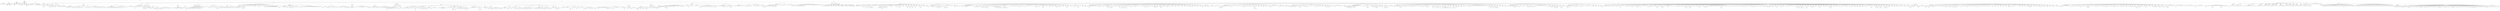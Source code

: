 digraph Tree {
	"t0" [label = "TEI"];
	"t1" [label = "teiHeader"];
	"t2" [label = "fileDesc"];
	"t3" [label = "titleStmt"];
	"t4" [label = "title"];
	"t5" [label = "author"];
	"t6" [label = "principal"];
	"t7" [label = "editor"];
	"t8" [label = "editionStmt"];
	"t9" [label = "edition"];
	"t10" [label = "respStmt"];
	"t11" [label = "name"];
	"t12" [label = "resp"];
	"t13" [label = "respStmt"];
	"t14" [label = "name"];
	"t15" [label = "resp"];
	"t16" [label = "publicationStmt"];
	"t17" [label = "publisher"];
	"t18" [label = "date"];
	"t19" [label = "availability"];
	"t20" [label = "licence"];
	"t21" [label = "idno"];
	"t22" [label = "idno"];
	"t23" [label = "idno"];
	"t24" [label = "idno"];
	"t25" [label = "idno"];
	"t26" [label = "sourceDesc"];
	"t27" [label = "bibl"];
	"t28" [label = "author"];
	"t29" [label = "title"];
	"t30" [label = "hi"];
	"t31" [label = "hi"];
	"t32" [label = "profileDesc"];
	"t33" [label = "creation"];
	"t34" [label = "date"];
	"t35" [label = "langUsage"];
	"t36" [label = "language"];
	"t37" [label = "textClass"];
	"t38" [label = "keywords"];
	"t39" [label = "term"];
	"t40" [label = "text"];
	"t41" [label = "front"];
	"t42" [label = "titlePage"];
	"t43" [label = "docTitle"];
	"t44" [label = "titlePart"];
	"t45" [label = "lb"];
	"t46" [label = "titlePart"];
	"t47" [label = "docAuthor"];
	"t48" [label = "docEdition"];
	"t49" [label = "hi"];
	"t50" [label = "lb"];
	"t51" [label = "lb"];
	"t52" [label = "lb"];
	"t53" [label = "docImprint"];
	"t54" [label = "hi"];
	"t55" [label = "lb"];
	"t56" [label = "lb"];
	"t57" [label = "lb"];
	"t58" [label = "lb"];
	"t59" [label = "lb"];
	"t60" [label = "lb"];
	"t61" [label = "lb"];
	"t62" [label = "lb"];
	"t63" [label = "hi"];
	"t64" [label = "docEdition"];
	"t65" [label = "div"];
	"t66" [label = "head"];
	"t67" [label = "epigraph"];
	"t68" [label = "p"];
	"t69" [label = "note"];
	"t70" [label = "hi"];
	"t71" [label = "hi"];
	"t72" [label = "hi"];
	"t73" [label = "p"];
	"t74" [label = "note"];
	"t75" [label = "div"];
	"t76" [label = "head"];
	"t77" [label = "p"];
	"t78" [label = "note"];
	"t79" [label = "hi"];
	"t80" [label = "note"];
	"t81" [label = "hi"];
	"t82" [label = "note"];
	"t83" [label = "hi"];
	"t84" [label = "div"];
	"t85" [label = "head"];
	"t86" [label = "p"];
	"t87" [label = "hi"];
	"t88" [label = "quote"];
	"t89" [label = "p"];
	"t90" [label = "note"];
	"t91" [label = "hi"];
	"t92" [label = "p"];
	"t93" [label = "note"];
	"t94" [label = "hi"];
	"t95" [label = "p"];
	"t96" [label = "note"];
	"t97" [label = "hi"];
	"t98" [label = "hi"];
	"t99" [label = "note"];
	"t100" [label = "hi"];
	"t101" [label = "note"];
	"t102" [label = "hi"];
	"t103" [label = "div"];
	"t104" [label = "head"];
	"t105" [label = "p"];
	"t106" [label = "note"];
	"t107" [label = "hi"];
	"t108" [label = "p"];
	"t109" [label = "p"];
	"t110" [label = "hi"];
	"t111" [label = "note"];
	"t112" [label = "hi"];
	"t113" [label = "note"];
	"t114" [label = "hi"];
	"t115" [label = "note"];
	"t116" [label = "hi"];
	"t117" [label = "note"];
	"t118" [label = "hi"];
	"t119" [label = "p"];
	"t120" [label = "note"];
	"t121" [label = "hi"];
	"t122" [label = "note"];
	"t123" [label = "hi"];
	"t124" [label = "note"];
	"t125" [label = "hi"];
	"t126" [label = "hi"];
	"t127" [label = "div"];
	"t128" [label = "head"];
	"t129" [label = "div"];
	"t130" [label = "head"];
	"t131" [label = "p"];
	"t132" [label = "hi"];
	"t133" [label = "hi"];
	"t134" [label = "note"];
	"t135" [label = "hi"];
	"t136" [label = "note"];
	"t137" [label = "hi"];
	"t138" [label = "note"];
	"t139" [label = "hi"];
	"t140" [label = "hi"];
	"t141" [label = "note"];
	"t142" [label = "hi"];
	"t143" [label = "note"];
	"t144" [label = "hi"];
	"t145" [label = "note"];
	"t146" [label = "hi"];
	"t147" [label = "p"];
	"t148" [label = "note"];
	"t149" [label = "hi"];
	"t150" [label = "note"];
	"t151" [label = "hi"];
	"t152" [label = "note"];
	"t153" [label = "hi"];
	"t154" [label = "hi"];
	"t155" [label = "note"];
	"t156" [label = "hi"];
	"t157" [label = "note"];
	"t158" [label = "hi"];
	"t159" [label = "note"];
	"t160" [label = "hi"];
	"t161" [label = "p"];
	"t162" [label = "note"];
	"t163" [label = "hi"];
	"t164" [label = "hi"];
	"t165" [label = "hi"];
	"t166" [label = "hi"];
	"t167" [label = "note"];
	"t168" [label = "hi"];
	"t169" [label = "p"];
	"t170" [label = "note"];
	"t171" [label = "hi"];
	"t172" [label = "note"];
	"t173" [label = "hi"];
	"t174" [label = "note"];
	"t175" [label = "hi"];
	"t176" [label = "p"];
	"t177" [label = "note"];
	"t178" [label = "hi"];
	"t179" [label = "hi"];
	"t180" [label = "hi"];
	"t181" [label = "note"];
	"t182" [label = "hi"];
	"t183" [label = "note"];
	"t184" [label = "hi"];
	"t185" [label = "note"];
	"t186" [label = "hi"];
	"t187" [label = "hi"];
	"t188" [label = "note"];
	"t189" [label = "hi"];
	"t190" [label = "note"];
	"t191" [label = "hi"];
	"t192" [label = "hi"];
	"t193" [label = "hi"];
	"t194" [label = "note"];
	"t195" [label = "hi"];
	"t196" [label = "p"];
	"t197" [label = "note"];
	"t198" [label = "hi"];
	"t199" [label = "hi"];
	"t200" [label = "note"];
	"t201" [label = "hi"];
	"t202" [label = "note"];
	"t203" [label = "hi"];
	"t204" [label = "hi"];
	"t205" [label = "div"];
	"t206" [label = "head"];
	"t207" [label = "p"];
	"t208" [label = "note"];
	"t209" [label = "hi"];
	"t210" [label = "hi"];
	"t211" [label = "note"];
	"t212" [label = "hi"];
	"t213" [label = "hi"];
	"t214" [label = "note"];
	"t215" [label = "hi"];
	"t216" [label = "hi"];
	"t217" [label = "hi"];
	"t218" [label = "hi"];
	"t219" [label = "hi"];
	"t220" [label = "hi"];
	"t221" [label = "hi"];
	"t222" [label = "hi"];
	"t223" [label = "hi"];
	"t224" [label = "hi"];
	"t225" [label = "hi"];
	"t226" [label = "note"];
	"t227" [label = "hi"];
	"t228" [label = "note"];
	"t229" [label = "hi"];
	"t230" [label = "p"];
	"t231" [label = "note"];
	"t232" [label = "hi"];
	"t233" [label = "note"];
	"t234" [label = "hi"];
	"t235" [label = "note"];
	"t236" [label = "hi"];
	"t237" [label = "hi"];
	"t238" [label = "hi"];
	"t239" [label = "note"];
	"t240" [label = "hi"];
	"t241" [label = "note"];
	"t242" [label = "hi"];
	"t243" [label = "hi"];
	"t244" [label = "hi"];
	"t245" [label = "note"];
	"t246" [label = "hi"];
	"t247" [label = "quote"];
	"t248" [label = "l"];
	"t249" [label = "l"];
	"t250" [label = "l"];
	"t251" [label = "l"];
	"t252" [label = "l"];
	"t253" [label = "l"];
	"t254" [label = "l"];
	"t255" [label = "l"];
	"t256" [label = "note"];
	"t257" [label = "hi"];
	"t258" [label = "p"];
	"t259" [label = "hi"];
	"t260" [label = "div"];
	"t261" [label = "head"];
	"t262" [label = "div"];
	"t263" [label = "head"];
	"t264" [label = "p"];
	"t265" [label = "hi"];
	"t266" [label = "note"];
	"t267" [label = "hi"];
	"t268" [label = "note"];
	"t269" [label = "hi"];
	"t270" [label = "note"];
	"t271" [label = "hi"];
	"t272" [label = "hi"];
	"t273" [label = "note"];
	"t274" [label = "hi"];
	"t275" [label = "note"];
	"t276" [label = "hi"];
	"t277" [label = "note"];
	"t278" [label = "hi"];
	"t279" [label = "div"];
	"t280" [label = "head"];
	"t281" [label = "div"];
	"t282" [label = "head"];
	"t283" [label = "p"];
	"t284" [label = "hi"];
	"t285" [label = "note"];
	"t286" [label = "hi"];
	"t287" [label = "note"];
	"t288" [label = "hi"];
	"t289" [label = "p"];
	"t290" [label = "div"];
	"t291" [label = "head"];
	"t292" [label = "p"];
	"t293" [label = "hi"];
	"t294" [label = "hi"];
	"t295" [label = "note"];
	"t296" [label = "hi"];
	"t297" [label = "hi"];
	"t298" [label = "hi"];
	"t299" [label = "hi"];
	"t300" [label = "div"];
	"t301" [label = "head"];
	"t302" [label = "note"];
	"t303" [label = "hi"];
	"t304" [label = "p"];
	"t305" [label = "hi"];
	"t306" [label = "hi"];
	"t307" [label = "hi"];
	"t308" [label = "note"];
	"t309" [label = "hi"];
	"t310" [label = "div"];
	"t311" [label = "head"];
	"t312" [label = "p"];
	"t313" [label = "note"];
	"t314" [label = "hi"];
	"t315" [label = "hi"];
	"t316" [label = "note"];
	"t317" [label = "hi"];
	"t318" [label = "quote"];
	"t319" [label = "p"];
	"t320" [label = "p"];
	"t321" [label = "hi"];
	"t322" [label = "hi"];
	"t323" [label = "hi"];
	"t324" [label = "p"];
	"t325" [label = "note"];
	"t326" [label = "hi"];
	"t327" [label = "p"];
	"t328" [label = "hi"];
	"t329" [label = "note"];
	"t330" [label = "hi"];
	"t331" [label = "p"];
	"t332" [label = "hi"];
	"t333" [label = "note"];
	"t334" [label = "hi"];
	"t335" [label = "p"];
	"t336" [label = "note"];
	"t337" [label = "hi"];
	"t338" [label = "note"];
	"t339" [label = "hi"];
	"t340" [label = "note"];
	"t341" [label = "hi"];
	"t342" [label = "hi"];
	"t343" [label = "hi"];
	"t344" [label = "note"];
	"t345" [label = "hi"];
	"t346" [label = "hi"];
	"t347" [label = "note"];
	"t348" [label = "hi"];
	"t349" [label = "hi"];
	"t350" [label = "note"];
	"t351" [label = "hi"];
	"t352" [label = "hi"];
	"t353" [label = "div"];
	"t354" [label = "head"];
	"t355" [label = "div"];
	"t356" [label = "head"];
	"t357" [label = "p"];
	"t358" [label = "hi"];
	"t359" [label = "hi"];
	"t360" [label = "note"];
	"t361" [label = "hi"];
	"t362" [label = "hi"];
	"t363" [label = "note"];
	"t364" [label = "hi"];
	"t365" [label = "note"];
	"t366" [label = "hi"];
	"t367" [label = "hi"];
	"t368" [label = "note"];
	"t369" [label = "hi"];
	"t370" [label = "note"];
	"t371" [label = "hi"];
	"t372" [label = "note"];
	"t373" [label = "hi"];
	"t374" [label = "note"];
	"t375" [label = "hi"];
	"t376" [label = "note"];
	"t377" [label = "hi"];
	"t378" [label = "hi"];
	"t379" [label = "div"];
	"t380" [label = "head"];
	"t381" [label = "p"];
	"t382" [label = "note"];
	"t383" [label = "hi"];
	"t384" [label = "note"];
	"t385" [label = "hi"];
	"t386" [label = "note"];
	"t387" [label = "hi"];
	"t388" [label = "note"];
	"t389" [label = "hi"];
	"t390" [label = "note"];
	"t391" [label = "hi"];
	"t392" [label = "hi"];
	"t393" [label = "note"];
	"t394" [label = "hi"];
	"t395" [label = "note"];
	"t396" [label = "hi"];
	"t397" [label = "note"];
	"t398" [label = "hi"];
	"t399" [label = "note"];
	"t400" [label = "hi"];
	"t401" [label = "hi"];
	"t402" [label = "note"];
	"t403" [label = "hi"];
	"t404" [label = "div"];
	"t405" [label = "head"];
	"t406" [label = "hi"];
	"t407" [label = "div"];
	"t408" [label = "head"];
	"t409" [label = "p"];
	"t410" [label = "quote"];
	"t411" [label = "p"];
	"t412" [label = "note"];
	"t413" [label = "hi"];
	"t414" [label = "hi"];
	"t415" [label = "p"];
	"t416" [label = "quote"];
	"t417" [label = "p"];
	"t418" [label = "note"];
	"t419" [label = "hi"];
	"t420" [label = "p"];
	"t421" [label = "hi"];
	"t422" [label = "note"];
	"t423" [label = "hi"];
	"t424" [label = "hi"];
	"t425" [label = "note"];
	"t426" [label = "hi"];
	"t427" [label = "note"];
	"t428" [label = "hi"];
	"t429" [label = "hi"];
	"t430" [label = "hi"];
	"t431" [label = "hi"];
	"t432" [label = "hi"];
	"t433" [label = "hi"];
	"t434" [label = "hi"];
	"t435" [label = "hi"];
	"t436" [label = "p"];
	"t437" [label = "hi"];
	"t438" [label = "hi"];
	"t439" [label = "note"];
	"t440" [label = "hi"];
	"t441" [label = "div"];
	"t442" [label = "head"];
	"t443" [label = "p"];
	"t444" [label = "note"];
	"t445" [label = "hi"];
	"t446" [label = "hi"];
	"t447" [label = "hi"];
	"t448" [label = "note"];
	"t449" [label = "hi"];
	"t450" [label = "p"];
	"t451" [label = "hi"];
	"t452" [label = "note"];
	"t453" [label = "hi"];
	"t454" [label = "quote"];
	"t455" [label = "p"];
	"t456" [label = "hi"];
	"t457" [label = "note"];
	"t458" [label = "hi"];
	"t459" [label = "hi"];
	"t460" [label = "p"];
	"t461" [label = "hi"];
	"t462" [label = "note"];
	"t463" [label = "hi"];
	"t464" [label = "hi"];
	"t465" [label = "hi"];
	"t466" [label = "note"];
	"t467" [label = "hi"];
	"t468" [label = "note"];
	"t469" [label = "hi"];
	"t470" [label = "note"];
	"t471" [label = "hi"];
	"t472" [label = "note"];
	"t473" [label = "hi"];
	"t474" [label = "div"];
	"t475" [label = "head"];
	"t476" [label = "p"];
	"t477" [label = "note"];
	"t478" [label = "hi"];
	"t479" [label = "note"];
	"t480" [label = "hi"];
	"t481" [label = "p"];
	"t482" [label = "note"];
	"t483" [label = "hi"];
	"t484" [label = "hi"];
	"t485" [label = "hi"];
	"t486" [label = "hi"];
	"t487" [label = "hi"];
	"t488" [label = "hi"];
	"t489" [label = "note"];
	"t490" [label = "hi"];
	"t491" [label = "hi"];
	"t492" [label = "hi"];
	"t493" [label = "note"];
	"t494" [label = "hi"];
	"t495" [label = "hi"];
	"t496" [label = "hi"];
	"t497" [label = "note"];
	"t498" [label = "hi"];
	"t499" [label = "p"];
	"t500" [label = "note"];
	"t501" [label = "hi"];
	"t502" [label = "note"];
	"t503" [label = "hi"];
	"t504" [label = "hi"];
	"t505" [label = "hi"];
	"t506" [label = "note"];
	"t507" [label = "hi"];
	"t508" [label = "hi"];
	"t509" [label = "hi"];
	"t510" [label = "hi"];
	"t511" [label = "note"];
	"t512" [label = "hi"];
	"t513" [label = "note"];
	"t514" [label = "hi"];
	"t515" [label = "hi"];
	"t516" [label = "hi"];
	"t517" [label = "hi"];
	"t518" [label = "hi"];
	"t519" [label = "div"];
	"t520" [label = "head"];
	"t521" [label = "div"];
	"t522" [label = "head"];
	"t523" [label = "p"];
	"t524" [label = "hi"];
	"t525" [label = "hi"];
	"t526" [label = "hi"];
	"t527" [label = "p"];
	"t528" [label = "p"];
	"t529" [label = "p"];
	"t530" [label = "hi"];
	"t531" [label = "hi"];
	"t532" [label = "p"];
	"t533" [label = "note"];
	"t534" [label = "hi"];
	"t535" [label = "p"];
	"t536" [label = "hi"];
	"t537" [label = "hi"];
	"t538" [label = "p"];
	"t539" [label = "p"];
	"t540" [label = "hi"];
	"t541" [label = "hi"];
	"t542" [label = "p"];
	"t543" [label = "p"];
	"t544" [label = "hi"];
	"t545" [label = "hi"];
	"t546" [label = "p"];
	"t547" [label = "p"];
	"t548" [label = "hi"];
	"t549" [label = "hi"];
	"t550" [label = "p"];
	"t551" [label = "p"];
	"t552" [label = "hi"];
	"t553" [label = "hi"];
	"t554" [label = "p"];
	"t555" [label = "note"];
	"t556" [label = "hi"];
	"t557" [label = "hi"];
	"t558" [label = "p"];
	"t559" [label = "hi"];
	"t560" [label = "hi"];
	"t561" [label = "p"];
	"t562" [label = "note"];
	"t563" [label = "hi"];
	"t564" [label = "p"];
	"t565" [label = "hi"];
	"t566" [label = "hi"];
	"t567" [label = "p"];
	"t568" [label = "p"];
	"t569" [label = "hi"];
	"t570" [label = "hi"];
	"t571" [label = "p"];
	"t572" [label = "p"];
	"t573" [label = "hi"];
	"t574" [label = "hi"];
	"t575" [label = "p"];
	"t576" [label = "p"];
	"t577" [label = "hi"];
	"t578" [label = "hi"];
	"t579" [label = "p"];
	"t580" [label = "p"];
	"t581" [label = "hi"];
	"t582" [label = "hi"];
	"t583" [label = "hi"];
	"t584" [label = "p"];
	"t585" [label = "hi"];
	"t586" [label = "p"];
	"t587" [label = "hi"];
	"t588" [label = "hi"];
	"t589" [label = "p"];
	"t590" [label = "div"];
	"t591" [label = "head"];
	"t592" [label = "div"];
	"t593" [label = "head"];
	"t594" [label = "p"];
	"t595" [label = "quote"];
	"t596" [label = "p"];
	"t597" [label = "p"];
	"t598" [label = "p"];
	"t599" [label = "p"];
	"t600" [label = "p"];
	"t601" [label = "p"];
	"t602" [label = "p"];
	"t603" [label = "p"];
	"t604" [label = "p"];
	"t605" [label = "p"];
	"t606" [label = "p"];
	"t607" [label = "p"];
	"t608" [label = "p"];
	"t609" [label = "p"];
	"t610" [label = "p"];
	"t611" [label = "p"];
	"t612" [label = "note"];
	"t613" [label = "p"];
	"t614" [label = "quote"];
	"t615" [label = "p"];
	"t616" [label = "p"];
	"t617" [label = "p"];
	"t618" [label = "p"];
	"t619" [label = "p"];
	"t620" [label = "hi"];
	"t621" [label = "p"];
	"t622" [label = "p"];
	"t623" [label = "p"];
	"t624" [label = "note"];
	"t625" [label = "p"];
	"t626" [label = "hi"];
	"t627" [label = "quote"];
	"t628" [label = "p"];
	"t629" [label = "p"];
	"t630" [label = "hi"];
	"t631" [label = "note"];
	"t632" [label = "p"];
	"t633" [label = "quote"];
	"t634" [label = "p"];
	"t635" [label = "note"];
	"t636" [label = "p"];
	"t637" [label = "note"];
	"t638" [label = "hi"];
	"t639" [label = "note"];
	"t640" [label = "hi"];
	"t641" [label = "note"];
	"t642" [label = "hi"];
	"t643" [label = "p"];
	"t644" [label = "hi"];
	"t645" [label = "note"];
	"t646" [label = "quote"];
	"t647" [label = "p"];
	"t648" [label = "p"];
	"t649" [label = "hi"];
	"t650" [label = "p"];
	"t651" [label = "p"];
	"t652" [label = "p"];
	"t653" [label = "p"];
	"t654" [label = "p"];
	"t655" [label = "p"];
	"t656" [label = "p"];
	"t657" [label = "p"];
	"t658" [label = "p"];
	"t659" [label = "p"];
	"t660" [label = "p"];
	"t661" [label = "p"];
	"t662" [label = "p"];
	"t663" [label = "p"];
	"t664" [label = "p"];
	"t665" [label = "p"];
	"t666" [label = "p"];
	"t667" [label = "p"];
	"t668" [label = "p"];
	"t669" [label = "p"];
	"t670" [label = "p"];
	"t671" [label = "p"];
	"t672" [label = "note"];
	"t673" [label = "p"];
	"t674" [label = "p"];
	"t675" [label = "note"];
	"t676" [label = "note"];
	"t677" [label = "note"];
	"t678" [label = "note"];
	"t679" [label = "div"];
	"t680" [label = "head"];
	"t681" [label = "note"];
	"t682" [label = "hi"];
	"t683" [label = "hi"];
	"t684" [label = "hi"];
	"t685" [label = "p"];
	"t686" [label = "hi"];
	"t687" [label = "note"];
	"t688" [label = "note"];
	"t689" [label = "hi"];
	"t690" [label = "note"];
	"t691" [label = "note"];
	"t692" [label = "hi"];
	"t693" [label = "note"];
	"t694" [label = "note"];
	"t695" [label = "hi"];
	"t696" [label = "note"];
	"t697" [label = "p"];
	"t698" [label = "note"];
	"t699" [label = "note"];
	"t700" [label = "hi"];
	"t701" [label = "note"];
	"t702" [label = "note"];
	"t703" [label = "hi"];
	"t704" [label = "hi"];
	"t705" [label = "note"];
	"t706" [label = "note"];
	"t707" [label = "hi"];
	"t708" [label = "note"];
	"t709" [label = "hi"];
	"t710" [label = "note"];
	"t711" [label = "hi"];
	"t712" [label = "note"];
	"t713" [label = "hi"];
	"t714" [label = "note"];
	"t715" [label = "hi"];
	"t716" [label = "div"];
	"t717" [label = "head"];
	"t718" [label = "div"];
	"t719" [label = "head"];
	"t720" [label = "p"];
	"t721" [label = "hi"];
	"t722" [label = "note"];
	"t723" [label = "hi"];
	"t724" [label = "hi"];
	"t725" [label = "hi"];
	"t726" [label = "hi"];
	"t727" [label = "hi"];
	"t728" [label = "note"];
	"t729" [label = "p"];
	"t730" [label = "hi"];
	"t731" [label = "note"];
	"t732" [label = "hi"];
	"t733" [label = "note"];
	"t734" [label = "hi"];
	"t735" [label = "note"];
	"t736" [label = "note"];
	"t737" [label = "hi"];
	"t738" [label = "note"];
	"t739" [label = "hi"];
	"t740" [label = "hi"];
	"t741" [label = "note"];
	"t742" [label = "hi"];
	"t743" [label = "hi"];
	"t744" [label = "note"];
	"t745" [label = "hi"];
	"t746" [label = "note"];
	"t747" [label = "hi"];
	"t748" [label = "hi"];
	"t749" [label = "note"];
	"t750" [label = "div"];
	"t751" [label = "head"];
	"t752" [label = "p"];
	"t753" [label = "note"];
	"t754" [label = "note"];
	"t755" [label = "hi"];
	"t756" [label = "note"];
	"t757" [label = "hi"];
	"t758" [label = "note"];
	"t759" [label = "hi"];
	"t760" [label = "note"];
	"t761" [label = "hi"];
	"t762" [label = "note"];
	"t763" [label = "hi"];
	"t764" [label = "note"];
	"t765" [label = "hi"];
	"t766" [label = "note"];
	"t767" [label = "hi"];
	"t768" [label = "p"];
	"t769" [label = "note"];
	"t770" [label = "hi"];
	"t771" [label = "hi"];
	"t772" [label = "note"];
	"t773" [label = "hi"];
	"t774" [label = "hi"];
	"t775" [label = "hi"];
	"t776" [label = "note"];
	"t777" [label = "hi"];
	"t778" [label = "note"];
	"t779" [label = "hi"];
	"t780" [label = "hi"];
	"t781" [label = "note"];
	"t782" [label = "hi"];
	"t783" [label = "div"];
	"t784" [label = "head"];
	"t785" [label = "p"];
	"t786" [label = "p"];
	"t787" [label = "note"];
	"t788" [label = "hi"];
	"t789" [label = "note"];
	"t790" [label = "hi"];
	"t791" [label = "note"];
	"t792" [label = "hi"];
	"t793" [label = "hi"];
	"t794" [label = "note"];
	"t795" [label = "hi"];
	"t796" [label = "p"];
	"t797" [label = "div"];
	"t798" [label = "head"];
	"t799" [label = "div"];
	"t800" [label = "head"];
	"t801" [label = "note"];
	"t802" [label = "hi"];
	"t803" [label = "div"];
	"t804" [label = "head"];
	"t805" [label = "p"];
	"t806" [label = "hi"];
	"t807" [label = "hi"];
	"t808" [label = "note"];
	"t809" [label = "hi"];
	"t810" [label = "hi"];
	"t811" [label = "hi"];
	"t812" [label = "hi"];
	"t813" [label = "hi"];
	"t814" [label = "note"];
	"t815" [label = "hi"];
	"t816" [label = "note"];
	"t817" [label = "hi"];
	"t818" [label = "hi"];
	"t819" [label = "note"];
	"t820" [label = "hi"];
	"t821" [label = "hi"];
	"t822" [label = "note"];
	"t823" [label = "hi"];
	"t824" [label = "hi"];
	"t825" [label = "note"];
	"t826" [label = "hi"];
	"t827" [label = "hi"];
	"t828" [label = "note"];
	"t829" [label = "hi"];
	"t830" [label = "hi"];
	"t831" [label = "p"];
	"t832" [label = "hi"];
	"t833" [label = "hi"];
	"t834" [label = "note"];
	"t835" [label = "hi"];
	"t836" [label = "div"];
	"t837" [label = "head"];
	"t838" [label = "p"];
	"t839" [label = "hi"];
	"t840" [label = "note"];
	"t841" [label = "hi"];
	"t842" [label = "hi"];
	"t843" [label = "note"];
	"t844" [label = "hi"];
	"t845" [label = "hi"];
	"t846" [label = "note"];
	"t847" [label = "hi"];
	"t848" [label = "hi"];
	"t849" [label = "hi"];
	"t850" [label = "note"];
	"t851" [label = "hi"];
	"t852" [label = "p"];
	"t853" [label = "quote"];
	"t854" [label = "p"];
	"t855" [label = "p"];
	"t856" [label = "hi"];
	"t857" [label = "p"];
	"t858" [label = "p"];
	"t859" [label = "hi"];
	"t860" [label = "hi"];
	"t861" [label = "quote"];
	"t862" [label = "p"];
	"t863" [label = "note"];
	"t864" [label = "hi"];
	"t865" [label = "hi"];
	"t866" [label = "p"];
	"t867" [label = "hi"];
	"t868" [label = "note"];
	"t869" [label = "hi"];
	"t870" [label = "hi"];
	"t871" [label = "div"];
	"t872" [label = "head"];
	"t873" [label = "p"];
	"t874" [label = "note"];
	"t875" [label = "hi"];
	"t876" [label = "quote"];
	"t877" [label = "p"];
	"t878" [label = "p"];
	"t879" [label = "hi"];
	"t880" [label = "quote"];
	"t881" [label = "p"];
	"t882" [label = "hi"];
	"t883" [label = "hi"];
	"t884" [label = "hi"];
	"t885" [label = "note"];
	"t886" [label = "hi"];
	"t887" [label = "p"];
	"t888" [label = "hi"];
	"t889" [label = "quote"];
	"t890" [label = "p"];
	"t891" [label = "hi"];
	"t892" [label = "hi"];
	"t893" [label = "note"];
	"t894" [label = "hi"];
	"t895" [label = "div"];
	"t896" [label = "head"];
	"t897" [label = "p"];
	"t898" [label = "note"];
	"t899" [label = "hi"];
	"t900" [label = "hi"];
	"t901" [label = "hi"];
	"t902" [label = "note"];
	"t903" [label = "hi"];
	"t904" [label = "note"];
	"t905" [label = "hi"];
	"t906" [label = "p"];
	"t907" [label = "note"];
	"t908" [label = "hi"];
	"t909" [label = "hi"];
	"t910" [label = "hi"];
	"t911" [label = "hi"];
	"t912" [label = "hi"];
	"t913" [label = "div"];
	"t914" [label = "head"];
	"t915" [label = "p"];
	"t916" [label = "hi"];
	"t917" [label = "note"];
	"t918" [label = "note"];
	"t919" [label = "note"];
	"t920" [label = "hi"];
	"t921" [label = "note"];
	"t922" [label = "hi"];
	"t923" [label = "note"];
	"t924" [label = "hi"];
	"t925" [label = "hi"];
	"t926" [label = "note"];
	"t927" [label = "p"];
	"t928" [label = "hi"];
	"t929" [label = "quote"];
	"t930" [label = "l"];
	"t931" [label = "l"];
	"t932" [label = "l"];
	"t933" [label = "l"];
	"t934" [label = "l"];
	"t935" [label = "note"];
	"t936" [label = "p"];
	"t937" [label = "quote"];
	"t938" [label = "p"];
	"t939" [label = "note"];
	"t940" [label = "hi"];
	"t941" [label = "hi"];
	"t942" [label = "hi"];
	"t943" [label = "p"];
	"t944" [label = "hi"];
	"t945" [label = "note"];
	"t946" [label = "hi"];
	"t947" [label = "hi"];
	"t948" [label = "p"];
	"t949" [label = "hi"];
	"t950" [label = "note"];
	"t951" [label = "hi"];
	"t952" [label = "note"];
	"t953" [label = "hi"];
	"t954" [label = "note"];
	"t955" [label = "hi"];
	"t956" [label = "p"];
	"t957" [label = "note"];
	"t958" [label = "hi"];
	"t959" [label = "note"];
	"t960" [label = "hi"];
	"t961" [label = "hi"];
	"t962" [label = "quote"];
	"t963" [label = "p"];
	"t964" [label = "hi"];
	"t965" [label = "hi"];
	"t966" [label = "note"];
	"t967" [label = "hi"];
	"t968" [label = "p"];
	"t969" [label = "quote"];
	"t970" [label = "p"];
	"t971" [label = "note"];
	"t972" [label = "hi"];
	"t973" [label = "p"];
	"t974" [label = "note"];
	"t975" [label = "hi"];
	"t976" [label = "hi"];
	"t977" [label = "note"];
	"t978" [label = "hi"];
	"t979" [label = "div"];
	"t980" [label = "head"];
	"t981" [label = "p"];
	"t982" [label = "hi"];
	"t983" [label = "quote"];
	"t984" [label = "l"];
	"t985" [label = "l"];
	"t986" [label = "l"];
	"t987" [label = "l"];
	"t988" [label = "l"];
	"t989" [label = "l"];
	"t990" [label = "l"];
	"t991" [label = "l"];
	"t992" [label = "l"];
	"t993" [label = "p"];
	"t994" [label = "hi"];
	"t995" [label = "quote"];
	"t996" [label = "p"];
	"t997" [label = "note"];
	"t998" [label = "hi"];
	"t999" [label = "hi"];
	"t1000" [label = "hi"];
	"t1001" [label = "hi"];
	"t1002" [label = "p"];
	"t1003" [label = "hi"];
	"t1004" [label = "hi"];
	"t1005" [label = "div"];
	"t1006" [label = "head"];
	"t1007" [label = "p"];
	"t1008" [label = "hi"];
	"t1009" [label = "hi"];
	"t1010" [label = "note"];
	"t1011" [label = "note"];
	"t1012" [label = "hi"];
	"t1013" [label = "hi"];
	"t1014" [label = "note"];
	"t1015" [label = "hi"];
	"t1016" [label = "p"];
	"t1017" [label = "note"];
	"t1018" [label = "hi"];
	"t1019" [label = "div"];
	"t1020" [label = "head"];
	"t1021" [label = "p"];
	"t1022" [label = "hi"];
	"t1023" [label = "quote"];
	"t1024" [label = "p"];
	"t1025" [label = "hi"];
	"t1026" [label = "note"];
	"t1027" [label = "hi"];
	"t1028" [label = "p"];
	"t1029" [label = "note"];
	"t1030" [label = "hi"];
	"t1031" [label = "note"];
	"t1032" [label = "hi"];
	"t1033" [label = "note"];
	"t1034" [label = "hi"];
	"t1035" [label = "hi"];
	"t1036" [label = "hi"];
	"t1037" [label = "hi"];
	"t1038" [label = "note"];
	"t1039" [label = "hi"];
	"t1040" [label = "hi"];
	"t1041" [label = "note"];
	"t1042" [label = "hi"];
	"t1043" [label = "note"];
	"t1044" [label = "hi"];
	"t1045" [label = "hi"];
	"t1046" [label = "div"];
	"t1047" [label = "head"];
	"t1048" [label = "div"];
	"t1049" [label = "head"];
	"t1050" [label = "p"];
	"t1051" [label = "note"];
	"t1052" [label = "hi"];
	"t1053" [label = "hi"];
	"t1054" [label = "hi"];
	"t1055" [label = "note"];
	"t1056" [label = "hi"];
	"t1057" [label = "note"];
	"t1058" [label = "note"];
	"t1059" [label = "hi"];
	"t1060" [label = "p"];
	"t1061" [label = "note"];
	"t1062" [label = "hi"];
	"t1063" [label = "note"];
	"t1064" [label = "hi"];
	"t1065" [label = "hi"];
	"t1066" [label = "note"];
	"t1067" [label = "hi"];
	"t1068" [label = "div"];
	"t1069" [label = "head"];
	"t1070" [label = "note"];
	"t1071" [label = "quote"];
	"t1072" [label = "p"];
	"t1073" [label = "p"];
	"t1074" [label = "p"];
	"t1075" [label = "note"];
	"t1076" [label = "hi"];
	"t1077" [label = "hi"];
	"t1078" [label = "hi"];
	"t1079" [label = "p"];
	"t1080" [label = "note"];
	"t1081" [label = "hi"];
	"t1082" [label = "hi"];
	"t1083" [label = "hi"];
	"t1084" [label = "hi"];
	"t1085" [label = "hi"];
	"t1086" [label = "hi"];
	"t1087" [label = "note"];
	"t1088" [label = "hi"];
	"t1089" [label = "note"];
	"t1090" [label = "hi"];
	"t1091" [label = "note"];
	"t1092" [label = "div"];
	"t1093" [label = "head"];
	"t1094" [label = "note"];
	"t1095" [label = "hi"];
	"t1096" [label = "p"];
	"t1097" [label = "note"];
	"t1098" [label = "hi"];
	"t1099" [label = "hi"];
	"t1100" [label = "hi"];
	"t1101" [label = "note"];
	"t1102" [label = "hi"];
	"t1103" [label = "hi"];
	"t1104" [label = "hi"];
	"t1105" [label = "hi"];
	"t1106" [label = "hi"];
	"t1107" [label = "note"];
	"t1108" [label = "hi"];
	"t1109" [label = "hi"];
	"t1110" [label = "hi"];
	"t1111" [label = "note"];
	"t1112" [label = "hi"];
	"t1113" [label = "note"];
	"t1114" [label = "hi"];
	"t1115" [label = "hi"];
	"t1116" [label = "p"];
	"t1117" [label = "hi"];
	"t1118" [label = "note"];
	"t1119" [label = "hi"];
	"t1120" [label = "div"];
	"t1121" [label = "head"];
	"t1122" [label = "p"];
	"t1123" [label = "note"];
	"t1124" [label = "hi"];
	"t1125" [label = "note"];
	"t1126" [label = "hi"];
	"t1127" [label = "note"];
	"t1128" [label = "hi"];
	"t1129" [label = "note"];
	"t1130" [label = "hi"];
	"t1131" [label = "note"];
	"t1132" [label = "hi"];
	"t1133" [label = "hi"];
	"t1134" [label = "note"];
	"t1135" [label = "hi"];
	"t1136" [label = "hi"];
	"t1137" [label = "note"];
	"t1138" [label = "hi"];
	"t1139" [label = "hi"];
	"t1140" [label = "hi"];
	"t1141" [label = "hi"];
	"t1142" [label = "p"];
	"t1143" [label = "div"];
	"t1144" [label = "head"];
	"t1145" [label = "p"];
	"t1146" [label = "note"];
	"t1147" [label = "hi"];
	"t1148" [label = "note"];
	"t1149" [label = "hi"];
	"t1150" [label = "div"];
	"t1151" [label = "head"];
	"t1152" [label = "p"];
	"t1153" [label = "note"];
	"t1154" [label = "hi"];
	"t1155" [label = "note"];
	"t1156" [label = "hi"];
	"t1157" [label = "note"];
	"t1158" [label = "hi"];
	"t1159" [label = "note"];
	"t1160" [label = "hi"];
	"t1161" [label = "div"];
	"t1162" [label = "head"];
	"t1163" [label = "p"];
	"t1164" [label = "note"];
	"t1165" [label = "hi"];
	"t1166" [label = "hi"];
	"t1167" [label = "note"];
	"t1168" [label = "hi"];
	"t1169" [label = "note"];
	"t1170" [label = "hi"];
	"t1171" [label = "quote"];
	"t1172" [label = "p"];
	"t1173" [label = "hi"];
	"t1174" [label = "note"];
	"t1175" [label = "hi"];
	"t1176" [label = "p"];
	"t1177" [label = "hi"];
	"t1178" [label = "note"];
	"t1179" [label = "hi"];
	"t1180" [label = "note"];
	"t1181" [label = "div"];
	"t1182" [label = "head"];
	"t1183" [label = "p"];
	"t1184" [label = "hi"];
	"t1185" [label = "note"];
	"t1186" [label = "quote"];
	"t1187" [label = "l"];
	"t1188" [label = "l"];
	"t1189" [label = "l"];
	"t1190" [label = "l"];
	"t1191" [label = "l"];
	"t1192" [label = "l"];
	"t1193" [label = "l"];
	"t1194" [label = "l"];
	"t1195" [label = "note"];
	"t1196" [label = "hi"];
	"t1197" [label = "hi"];
	"t1198" [label = "p"];
	"t1199" [label = "hi"];
	"t1200" [label = "note"];
	"t1201" [label = "hi"];
	"t1202" [label = "hi"];
	"t1203" [label = "hi"];
	"t1204" [label = "hi"];
	"t1205" [label = "note"];
	"t1206" [label = "hi"];
	"t1207" [label = "hi"];
	"t1208" [label = "p"];
	"t1209" [label = "note"];
	"t1210" [label = "note"];
	"t1211" [label = "quote"];
	"t1212" [label = "l"];
	"t1213" [label = "l"];
	"t1214" [label = "l"];
	"t1215" [label = "l"];
	"t1216" [label = "note"];
	"t1217" [label = "hi"];
	"t1218" [label = "p"];
	"t1219" [label = "hi"];
	"t1220" [label = "note"];
	"t1221" [label = "hi"];
	"t1222" [label = "hi"];
	"t1223" [label = "hi"];
	"t1224" [label = "hi"];
	"t1225" [label = "hi"];
	"t1226" [label = "note"];
	"t1227" [label = "hi"];
	"t1228" [label = "note"];
	"t1229" [label = "hi"];
	"t1230" [label = "note"];
	"t1231" [label = "hi"];
	"t1232" [label = "note"];
	"t1233" [label = "hi"];
	"t1234" [label = "p"];
	"t1235" [label = "hi"];
	"t1236" [label = "div"];
	"t1237" [label = "head"];
	"t1238" [label = "note"];
	"t1239" [label = "hi"];
	"t1240" [label = "p"];
	"t1241" [label = "note"];
	"t1242" [label = "hi"];
	"t1243" [label = "hi"];
	"t1244" [label = "note"];
	"t1245" [label = "hi"];
	"t1246" [label = "hi"];
	"t1247" [label = "hi"];
	"t1248" [label = "hi"];
	"t1249" [label = "hi"];
	"t1250" [label = "hi"];
	"t1251" [label = "hi"];
	"t1252" [label = "hi"];
	"t1253" [label = "hi"];
	"t1254" [label = "note"];
	"t1255" [label = "hi"];
	"t1256" [label = "hi"];
	"t1257" [label = "note"];
	"t1258" [label = "hi"];
	"t1259" [label = "note"];
	"t1260" [label = "hi"];
	"t1261" [label = "note"];
	"t1262" [label = "note"];
	"t1263" [label = "quote"];
	"t1264" [label = "p"];
	"t1265" [label = "note"];
	"t1266" [label = "hi"];
	"t1267" [label = "p"];
	"t1268" [label = "quote"];
	"t1269" [label = "l"];
	"t1270" [label = "l"];
	"t1271" [label = "l"];
	"t1272" [label = "l"];
	"t1273" [label = "l"];
	"t1274" [label = "l"];
	"t1275" [label = "l"];
	"t1276" [label = "l"];
	"t1277" [label = "p"];
	"t1278" [label = "note"];
	"t1279" [label = "hi"];
	"t1280" [label = "quote"];
	"t1281" [label = "p"];
	"t1282" [label = "note"];
	"t1283" [label = "hi"];
	"t1284" [label = "p"];
	"t1285" [label = "hi"];
	"t1286" [label = "note"];
	"t1287" [label = "div"];
	"t1288" [label = "head"];
	"t1289" [label = "p"];
	"t1290" [label = "div"];
	"t1291" [label = "head"];
	"t1292" [label = "p"];
	"t1293" [label = "note"];
	"t1294" [label = "hi"];
	"t1295" [label = "hi"];
	"t1296" [label = "note"];
	"t1297" [label = "note"];
	"t1298" [label = "hi"];
	"t1299" [label = "p"];
	"t1300" [label = "note"];
	"t1301" [label = "hi"];
	"t1302" [label = "hi"];
	"t1303" [label = "hi"];
	"t1304" [label = "note"];
	"t1305" [label = "note"];
	"t1306" [label = "hi"];
	"t1307" [label = "div"];
	"t1308" [label = "head"];
	"t1309" [label = "quote"];
	"t1310" [label = "p"];
	"t1311" [label = "note"];
	"t1312" [label = "hi"];
	"t1313" [label = "p"];
	"t1314" [label = "note"];
	"t1315" [label = "hi"];
	"t1316" [label = "hi"];
	"t1317" [label = "hi"];
	"t1318" [label = "note"];
	"t1319" [label = "hi"];
	"t1320" [label = "hi"];
	"t1321" [label = "hi"];
	"t1322" [label = "note"];
	"t1323" [label = "hi"];
	"t1324" [label = "note"];
	"t1325" [label = "hi"];
	"t1326" [label = "p"];
	"t1327" [label = "hi"];
	"t1328" [label = "quote"];
	"t1329" [label = "p"];
	"t1330" [label = "note"];
	"t1331" [label = "hi"];
	"t1332" [label = "p"];
	"t1333" [label = "note"];
	"t1334" [label = "hi"];
	"t1335" [label = "hi"];
	"t1336" [label = "note"];
	"t1337" [label = "div"];
	"t1338" [label = "head"];
	"t1339" [label = "p"];
	"t1340" [label = "div"];
	"t1341" [label = "head"];
	"t1342" [label = "p"];
	"t1343" [label = "hi"];
	"t1344" [label = "note"];
	"t1345" [label = "hi"];
	"t1346" [label = "hi"];
	"t1347" [label = "note"];
	"t1348" [label = "hi"];
	"t1349" [label = "quote"];
	"t1350" [label = "p"];
	"t1351" [label = "hi"];
	"t1352" [label = "hi"];
	"t1353" [label = "hi"];
	"t1354" [label = "hi"];
	"t1355" [label = "note"];
	"t1356" [label = "hi"];
	"t1357" [label = "p"];
	"t1358" [label = "hi"];
	"t1359" [label = "note"];
	"t1360" [label = "hi"];
	"t1361" [label = "hi"];
	"t1362" [label = "div"];
	"t1363" [label = "head"];
	"t1364" [label = "p"];
	"t1365" [label = "hi"];
	"t1366" [label = "note"];
	"t1367" [label = "note"];
	"t1368" [label = "hi"];
	"t1369" [label = "note"];
	"t1370" [label = "note"];
	"t1371" [label = "hi"];
	"t1372" [label = "hi"];
	"t1373" [label = "hi"];
	"t1374" [label = "note"];
	"t1375" [label = "p"];
	"t1376" [label = "note"];
	"t1377" [label = "hi"];
	"t1378" [label = "hi"];
	"t1379" [label = "hi"];
	"t1380" [label = "hi"];
	"t1381" [label = "div"];
	"t1382" [label = "head"];
	"t1383" [label = "div"];
	"t1384" [label = "head"];
	"t1385" [label = "p"];
	"t1386" [label = "hi"];
	"t1387" [label = "hi"];
	"t1388" [label = "note"];
	"t1389" [label = "note"];
	"t1390" [label = "note"];
	"t1391" [label = "hi"];
	"t1392" [label = "note"];
	"t1393" [label = "hi"];
	"t1394" [label = "hi"];
	"t1395" [label = "note"];
	"t1396" [label = "hi"];
	"t1397" [label = "note"];
	"t1398" [label = "hi"];
	"t1399" [label = "note"];
	"t1400" [label = "note"];
	"t1401" [label = "hi"];
	"t1402" [label = "note"];
	"t1403" [label = "hi"];
	"t1404" [label = "note"];
	"t1405" [label = "note"];
	"t1406" [label = "note"];
	"t1407" [label = "hi"];
	"t1408" [label = "note"];
	"t1409" [label = "hi"];
	"t1410" [label = "note"];
	"t1411" [label = "note"];
	"t1412" [label = "hi"];
	"t1413" [label = "note"];
	"t1414" [label = "note"];
	"t1415" [label = "quote"];
	"t1416" [label = "p"];
	"t1417" [label = "p"];
	"t1418" [label = "p"];
	"t1419" [label = "p"];
	"t1420" [label = "note"];
	"t1421" [label = "p"];
	"t1422" [label = "hi"];
	"t1423" [label = "hi"];
	"t1424" [label = "hi"];
	"t1425" [label = "p"];
	"t1426" [label = "note"];
	"t1427" [label = "quote"];
	"t1428" [label = "l"];
	"t1429" [label = "l"];
	"t1430" [label = "l"];
	"t1431" [label = "l"];
	"t1432" [label = "l"];
	"t1433" [label = "l"];
	"t1434" [label = "l"];
	"t1435" [label = "l"];
	"t1436" [label = "note"];
	"t1437" [label = "hi"];
	"t1438" [label = "p"];
	"t1439" [label = "note"];
	"t1440" [label = "hi"];
	"t1441" [label = "hi"];
	"t1442" [label = "hi"];
	"t1443" [label = "note"];
	"t1444" [label = "note"];
	"t1445" [label = "note"];
	"t1446" [label = "hi"];
	"t1447" [label = "note"];
	"t1448" [label = "hi"];
	"t1449" [label = "note"];
	"t1450" [label = "hi"];
	"t1451" [label = "hi"];
	"t1452" [label = "note"];
	"t1453" [label = "hi"];
	"t1454" [label = "note"];
	"t1455" [label = "hi"];
	"t1456" [label = "note"];
	"t1457" [label = "hi"];
	"t1458" [label = "hi"];
	"t1459" [label = "hi"];
	"t1460" [label = "hi"];
	"t1461" [label = "note"];
	"t1462" [label = "hi"];
	"t1463" [label = "hi"];
	"t1464" [label = "p"];
	"t1465" [label = "note"];
	"t1466" [label = "hi"];
	"t1467" [label = "hi"];
	"t1468" [label = "hi"];
	"t1469" [label = "note"];
	"t1470" [label = "div"];
	"t1471" [label = "head"];
	"t1472" [label = "p"];
	"t1473" [label = "note"];
	"t1474" [label = "note"];
	"t1475" [label = "hi"];
	"t1476" [label = "note"];
	"t1477" [label = "note"];
	"t1478" [label = "note"];
	"t1479" [label = "hi"];
	"t1480" [label = "note"];
	"t1481" [label = "hi"];
	"t1482" [label = "hi"];
	"t1483" [label = "hi"];
	"t1484" [label = "hi"];
	"t1485" [label = "note"];
	"t1486" [label = "hi"];
	"t1487" [label = "p"];
	"t1488" [label = "note"];
	"t1489" [label = "note"];
	"t1490" [label = "hi"];
	"t1491" [label = "quote"];
	"t1492" [label = "p"];
	"t1493" [label = "note"];
	"t1494" [label = "hi"];
	"t1495" [label = "p"];
	"t1496" [label = "note"];
	"t1497" [label = "hi"];
	"t1498" [label = "div"];
	"t1499" [label = "head"];
	"t1500" [label = "p"];
	"t1501" [label = "hi"];
	"t1502" [label = "hi"];
	"t1503" [label = "note"];
	"t1504" [label = "hi"];
	"t1505" [label = "hi"];
	"t1506" [label = "note"];
	"t1507" [label = "note"];
	"t1508" [label = "hi"];
	"t1509" [label = "hi"];
	"t1510" [label = "note"];
	"t1511" [label = "note"];
	"t1512" [label = "p"];
	"t1513" [label = "note"];
	"t1514" [label = "note"];
	"t1515" [label = "note"];
	"t1516" [label = "hi"];
	"t1517" [label = "note"];
	"t1518" [label = "note"];
	"t1519" [label = "note"];
	"t1520" [label = "note"];
	"t1521" [label = "quote"];
	"t1522" [label = "p"];
	"t1523" [label = "p"];
	"t1524" [label = "p"];
	"t1525" [label = "p"];
	"t1526" [label = "p"];
	"t1527" [label = "quote"];
	"t1528" [label = "p"];
	"t1529" [label = "hi"];
	"t1530" [label = "p"];
	"t1531" [label = "p"];
	"t1532" [label = "p"];
	"t1533" [label = "p"];
	"t1534" [label = "p"];
	"t1535" [label = "p"];
	"t1536" [label = "hi"];
	"t1537" [label = "hi"];
	"t1538" [label = "quote"];
	"t1539" [label = "p"];
	"t1540" [label = "hi"];
	"t1541" [label = "hi"];
	"t1542" [label = "hi"];
	"t1543" [label = "note"];
	"t1544" [label = "hi"];
	"t1545" [label = "p"];
	"t1546" [label = "hi"];
	"t1547" [label = "note"];
	"t1548" [label = "note"];
	"t1549" [label = "note"];
	"t1550" [label = "note"];
	"t1551" [label = "hi"];
	"t1552" [label = "hi"];
	"t1553" [label = "hi"];
	"t1554" [label = "note"];
	"t1555" [label = "hi"];
	"t1556" [label = "hi"];
	"t1557" [label = "note"];
	"t1558" [label = "hi"];
	"t1559" [label = "note"];
	"t1560" [label = "hi"];
	"t1561" [label = "hi"];
	"t1562" [label = "div"];
	"t1563" [label = "head"];
	"t1564" [label = "div"];
	"t1565" [label = "head"];
	"t1566" [label = "p"];
	"t1567" [label = "p"];
	"t1568" [label = "p"];
	"t1569" [label = "p"];
	"t1570" [label = "p"];
	"t1571" [label = "p"];
	"t1572" [label = "p"];
	"t1573" [label = "p"];
	"t1574" [label = "p"];
	"t1575" [label = "p"];
	"t1576" [label = "p"];
	"t1577" [label = "hi"];
	"t1578" [label = "p"];
	"t1579" [label = "div"];
	"t1580" [label = "head"];
	"t1581" [label = "p"];
	"t1582" [label = "p"];
	"t1583" [label = "p"];
	"t1584" [label = "div"];
	"t1585" [label = "head"];
	"t1586" [label = "p"];
	"t1587" [label = "p"];
	"t1588" [label = "p"];
	"t1589" [label = "p"];
	"t1590" [label = "p"];
	"t1591" [label = "p"];
	"t1592" [label = "p"];
	"t1593" [label = "hi"];
	"t1594" [label = "hi"];
	"t1595" [label = "hi"];
	"t1596" [label = "hi"];
	"t1597" [label = "hi"];
	"t1598" [label = "hi"];
	"t1599" [label = "div"];
	"t1600" [label = "head"];
	"t1601" [label = "p"];
	"t1602" [label = "p"];
	"t1603" [label = "p"];
	"t1604" [label = "list"];
	"t1605" [label = "item"];
	"t1606" [label = "item"];
	"t1607" [label = "item"];
	"t1608" [label = "item"];
	"t1609" [label = "item"];
	"t1610" [label = "item"];
	"t1611" [label = "item"];
	"t1612" [label = "p"];
	"t1613" [label = "p"];
	"t1614" [label = "p"];
	"t1615" [label = "p"];
	"t1616" [label = "p"];
	"t1617" [label = "p"];
	"t1618" [label = "p"];
	"t1619" [label = "p"];
	"t1620" [label = "p"];
	"t1621" [label = "p"];
	"t1622" [label = "p"];
	"t1623" [label = "p"];
	"t1624" [label = "p"];
	"t1625" [label = "hi"];
	"t1626" [label = "p"];
	"t1627" [label = "p"];
	"t1628" [label = "p"];
	"t1629" [label = "p"];
	"t1630" [label = "p"];
	"t1631" [label = "p"];
	"t1632" [label = "p"];
	"t1633" [label = "p"];
	"t1634" [label = "p"];
	"t1635" [label = "hi"];
	"t1636" [label = "p"];
	"t1637" [label = "body"];
	"t1638" [label = "head"];
	"t1639" [label = "lb"];
	"t1640" [label = "lb"];
	"t1641" [label = "lb"];
	"t1642" [label = "div"];
	"t1643" [label = "pb"];
	"t1644" [label = "head"];
	"t1645" [label = "lb"];
	"t1646" [label = "p"];
	"t1647" [label = "castList"];
	"t1648" [label = "castItem"];
	"t1649" [label = "role"];
	"t1650" [label = "actor"];
	"t1651" [label = "castItem"];
	"t1652" [label = "role"];
	"t1653" [label = "actor"];
	"t1654" [label = "castItem"];
	"t1655" [label = "role"];
	"t1656" [label = "actor"];
	"t1657" [label = "castItem"];
	"t1658" [label = "role"];
	"t1659" [label = "actor"];
	"t1660" [label = "castItem"];
	"t1661" [label = "role"];
	"t1662" [label = "actor"];
	"t1663" [label = "castItem"];
	"t1664" [label = "role"];
	"t1665" [label = "actor"];
	"t1666" [label = "castItem"];
	"t1667" [label = "role"];
	"t1668" [label = "roleDesc"];
	"t1669" [label = "actor"];
	"t1670" [label = "castItem"];
	"t1671" [label = "role"];
	"t1672" [label = "roleDesc"];
	"t1673" [label = "actor"];
	"t1674" [label = "castItem"];
	"t1675" [label = "role"];
	"t1676" [label = "roleDesc"];
	"t1677" [label = "actor"];
	"t1678" [label = "castItem"];
	"t1679" [label = "role"];
	"t1680" [label = "roleDesc"];
	"t1681" [label = "actor"];
	"t1682" [label = "castItem"];
	"t1683" [label = "role"];
	"t1684" [label = "ref"];
	"t1685" [label = "castItem"];
	"t1686" [label = "role"];
	"t1687" [label = "stage"];
	"t1688" [label = "note"];
	"t1689" [label = "pb"];
	"t1690" [label = "div"];
	"t1691" [label = "head"];
	"t1692" [label = "stage"];
	"t1693" [label = "div"];
	"t1694" [label = "head"];
	"t1695" [label = "stage"];
	"t1696" [label = "ref"];
	"t1697" [label = "sp"];
	"t1698" [label = "speaker"];
	"t1699" [label = "p"];
	"t1700" [label = "sp"];
	"t1701" [label = "speaker"];
	"t1702" [label = "p"];
	"t1703" [label = "sp"];
	"t1704" [label = "speaker"];
	"t1705" [label = "p"];
	"t1706" [label = "ref"];
	"t1707" [label = "pb"];
	"t1708" [label = "sp"];
	"t1709" [label = "speaker"];
	"t1710" [label = "p"];
	"t1711" [label = "note"];
	"t1712" [label = "hi"];
	"t1713" [label = "hi"];
	"t1714" [label = "sp"];
	"t1715" [label = "speaker"];
	"t1716" [label = "p"];
	"t1717" [label = "note"];
	"t1718" [label = "hi"];
	"t1719" [label = "note"];
	"t1720" [label = "hi"];
	"t1721" [label = "hi"];
	"t1722" [label = "hi"];
	"t1723" [label = "hi"];
	"t1724" [label = "hi"];
	"t1725" [label = "hi"];
	"t1726" [label = "sp"];
	"t1727" [label = "speaker"];
	"t1728" [label = "p"];
	"t1729" [label = "l"];
	"t1730" [label = "hi"];
	"t1731" [label = "l"];
	"t1732" [label = "l"];
	"t1733" [label = "l"];
	"t1734" [label = "l"];
	"t1735" [label = "l"];
	"t1736" [label = "l"];
	"t1737" [label = "sp"];
	"t1738" [label = "speaker"];
	"t1739" [label = "p"];
	"t1740" [label = "space"];
	"t1741" [label = "note"];
	"t1742" [label = "hi"];
	"t1743" [label = "hi"];
	"t1744" [label = "hi"];
	"t1745" [label = "hi"];
	"t1746" [label = "hi"];
	"t1747" [label = "hi"];
	"t1748" [label = "hi"];
	"t1749" [label = "hi"];
	"t1750" [label = "hi"];
	"t1751" [label = "sp"];
	"t1752" [label = "speaker"];
	"t1753" [label = "p"];
	"t1754" [label = "space"];
	"t1755" [label = "note"];
	"t1756" [label = "hi"];
	"t1757" [label = "hi"];
	"t1758" [label = "sp"];
	"t1759" [label = "speaker"];
	"t1760" [label = "hi"];
	"t1761" [label = "p"];
	"t1762" [label = "note"];
	"t1763" [label = "hi"];
	"t1764" [label = "hi"];
	"t1765" [label = "l"];
	"t1766" [label = "hi"];
	"t1767" [label = "l"];
	"t1768" [label = "l"];
	"t1769" [label = "l"];
	"t1770" [label = "l"];
	"t1771" [label = "pb"];
	"t1772" [label = "l"];
	"t1773" [label = "l"];
	"t1774" [label = "l"];
	"t1775" [label = "sp"];
	"t1776" [label = "speaker"];
	"t1777" [label = "p"];
	"t1778" [label = "note"];
	"t1779" [label = "sp"];
	"t1780" [label = "speaker"];
	"t1781" [label = "p"];
	"t1782" [label = "note"];
	"t1783" [label = "hi"];
	"t1784" [label = "hi"];
	"t1785" [label = "sp"];
	"t1786" [label = "speaker"];
	"t1787" [label = "p"];
	"t1788" [label = "sp"];
	"t1789" [label = "speaker"];
	"t1790" [label = "p"];
	"t1791" [label = "sp"];
	"t1792" [label = "speaker"];
	"t1793" [label = "p"];
	"t1794" [label = "note"];
	"t1795" [label = "hi"];
	"t1796" [label = "sp"];
	"t1797" [label = "speaker"];
	"t1798" [label = "p"];
	"t1799" [label = "note"];
	"t1800" [label = "hi"];
	"t1801" [label = "hi"];
	"t1802" [label = "sp"];
	"t1803" [label = "speaker"];
	"t1804" [label = "p"];
	"t1805" [label = "note"];
	"t1806" [label = "hi"];
	"t1807" [label = "hi"];
	"t1808" [label = "sp"];
	"t1809" [label = "speaker"];
	"t1810" [label = "p"];
	"t1811" [label = "note"];
	"t1812" [label = "hi"];
	"t1813" [label = "sp"];
	"t1814" [label = "speaker"];
	"t1815" [label = "p"];
	"t1816" [label = "sp"];
	"t1817" [label = "speaker"];
	"t1818" [label = "p"];
	"t1819" [label = "note"];
	"t1820" [label = "hi"];
	"t1821" [label = "hi"];
	"t1822" [label = "hi"];
	"t1823" [label = "sp"];
	"t1824" [label = "speaker"];
	"t1825" [label = "p"];
	"t1826" [label = "sp"];
	"t1827" [label = "speaker"];
	"t1828" [label = "p"];
	"t1829" [label = "sp"];
	"t1830" [label = "speaker"];
	"t1831" [label = "p"];
	"t1832" [label = "pb"];
	"t1833" [label = "div"];
	"t1834" [label = "head"];
	"t1835" [label = "stage"];
	"t1836" [label = "sp"];
	"t1837" [label = "speaker"];
	"t1838" [label = "p"];
	"t1839" [label = "sp"];
	"t1840" [label = "speaker"];
	"t1841" [label = "hi"];
	"t1842" [label = "p"];
	"t1843" [label = "space"];
	"t1844" [label = "sp"];
	"t1845" [label = "speaker"];
	"t1846" [label = "p"];
	"t1847" [label = "space"];
	"t1848" [label = "sp"];
	"t1849" [label = "speaker"];
	"t1850" [label = "p"];
	"t1851" [label = "note"];
	"t1852" [label = "hi"];
	"t1853" [label = "note"];
	"t1854" [label = "hi"];
	"t1855" [label = "hi"];
	"t1856" [label = "note"];
	"t1857" [label = "sp"];
	"t1858" [label = "speaker"];
	"t1859" [label = "p"];
	"t1860" [label = "space"];
	"t1861" [label = "sp"];
	"t1862" [label = "speaker"];
	"t1863" [label = "p"];
	"t1864" [label = "l"];
	"t1865" [label = "hi"];
	"t1866" [label = "l"];
	"t1867" [label = "note"];
	"t1868" [label = "hi"];
	"t1869" [label = "hi"];
	"t1870" [label = "hi"];
	"t1871" [label = "hi"];
	"t1872" [label = "hi"];
	"t1873" [label = "hi"];
	"t1874" [label = "l"];
	"t1875" [label = "l"];
	"t1876" [label = "l"];
	"t1877" [label = "l"];
	"t1878" [label = "l"];
	"t1879" [label = "l"];
	"t1880" [label = "l"];
	"t1881" [label = "sp"];
	"t1882" [label = "speaker"];
	"t1883" [label = "p"];
	"t1884" [label = "pb"];
	"t1885" [label = "sp"];
	"t1886" [label = "speaker"];
	"t1887" [label = "p"];
	"t1888" [label = "div"];
	"t1889" [label = "head"];
	"t1890" [label = "stage"];
	"t1891" [label = "stage"];
	"t1892" [label = "sp"];
	"t1893" [label = "speaker"];
	"t1894" [label = "p"];
	"t1895" [label = "sp"];
	"t1896" [label = "speaker"];
	"t1897" [label = "p"];
	"t1898" [label = "stage"];
	"t1899" [label = "p"];
	"t1900" [label = "note"];
	"t1901" [label = "l"];
	"t1902" [label = "hi"];
	"t1903" [label = "l"];
	"t1904" [label = "l"];
	"t1905" [label = "l"];
	"t1906" [label = "l"];
	"t1907" [label = "l"];
	"t1908" [label = "l"];
	"t1909" [label = "l"];
	"t1910" [label = "l"];
	"t1911" [label = "sp"];
	"t1912" [label = "speaker"];
	"t1913" [label = "hi"];
	"t1914" [label = "p"];
	"t1915" [label = "pb"];
	"t1916" [label = "ref"];
	"t1917" [label = "hi"];
	"t1918" [label = "l"];
	"t1919" [label = "hi"];
	"t1920" [label = "l"];
	"t1921" [label = "hi"];
	"t1922" [label = "l"];
	"t1923" [label = "hi"];
	"t1924" [label = "l"];
	"t1925" [label = "hi"];
	"t1926" [label = "note"];
	"t1927" [label = "hi"];
	"t1928" [label = "hi"];
	"t1929" [label = "sp"];
	"t1930" [label = "speaker"];
	"t1931" [label = "p"];
	"t1932" [label = "space"];
	"t1933" [label = "sp"];
	"t1934" [label = "speaker"];
	"t1935" [label = "p"];
	"t1936" [label = "note"];
	"t1937" [label = "hi"];
	"t1938" [label = "hi"];
	"t1939" [label = "hi"];
	"t1940" [label = "hi"];
	"t1941" [label = "hi"];
	"t1942" [label = "sp"];
	"t1943" [label = "speaker"];
	"t1944" [label = "p"];
	"t1945" [label = "sp"];
	"t1946" [label = "speaker"];
	"t1947" [label = "p"];
	"t1948" [label = "sp"];
	"t1949" [label = "speaker"];
	"t1950" [label = "hi"];
	"t1951" [label = "p"];
	"t1952" [label = "sp"];
	"t1953" [label = "speaker"];
	"t1954" [label = "hi"];
	"t1955" [label = "p"];
	"t1956" [label = "space"];
	"t1957" [label = "hi"];
	"t1958" [label = "note"];
	"t1959" [label = "hi"];
	"t1960" [label = "hi"];
	"t1961" [label = "hi"];
	"t1962" [label = "sp"];
	"t1963" [label = "speaker"];
	"t1964" [label = "p"];
	"t1965" [label = "space"];
	"t1966" [label = "note"];
	"t1967" [label = "hi"];
	"t1968" [label = "hi"];
	"t1969" [label = "hi"];
	"t1970" [label = "l"];
	"t1971" [label = "hi"];
	"t1972" [label = "l"];
	"t1973" [label = "l"];
	"t1974" [label = "l"];
	"t1975" [label = "note"];
	"t1976" [label = "hi"];
	"t1977" [label = "hi"];
	"t1978" [label = "hi"];
	"t1979" [label = "hi"];
	"t1980" [label = "hi"];
	"t1981" [label = "hi"];
	"t1982" [label = "hi"];
	"t1983" [label = "l"];
	"t1984" [label = "pb"];
	"t1985" [label = "l"];
	"t1986" [label = "l"];
	"t1987" [label = "l"];
	"t1988" [label = "l"];
	"t1989" [label = "sp"];
	"t1990" [label = "speaker"];
	"t1991" [label = "p"];
	"t1992" [label = "sp"];
	"t1993" [label = "speaker"];
	"t1994" [label = "p"];
	"t1995" [label = "sp"];
	"t1996" [label = "speaker"];
	"t1997" [label = "p"];
	"t1998" [label = "sp"];
	"t1999" [label = "speaker"];
	"t2000" [label = "p"];
	"t2001" [label = "hi"];
	"t2002" [label = "sp"];
	"t2003" [label = "speaker"];
	"t2004" [label = "p"];
	"t2005" [label = "sp"];
	"t2006" [label = "speaker"];
	"t2007" [label = "p"];
	"t2008" [label = "l"];
	"t2009" [label = "hi"];
	"t2010" [label = "l"];
	"t2011" [label = "l"];
	"t2012" [label = "l"];
	"t2013" [label = "l"];
	"t2014" [label = "l"];
	"t2015" [label = "l"];
	"t2016" [label = "l"];
	"t2017" [label = "l"];
	"t2018" [label = "sp"];
	"t2019" [label = "speaker"];
	"t2020" [label = "p"];
	"t2021" [label = "space"];
	"t2022" [label = "sp"];
	"t2023" [label = "speaker"];
	"t2024" [label = "l"];
	"t2025" [label = "hi"];
	"t2026" [label = "l"];
	"t2027" [label = "l"];
	"t2028" [label = "l"];
	"t2029" [label = "l"];
	"t2030" [label = "note"];
	"t2031" [label = "hi"];
	"t2032" [label = "pb"];
	"t2033" [label = "l"];
	"t2034" [label = "l"];
	"t2035" [label = "stage"];
	"t2036" [label = "l"];
	"t2037" [label = "l"];
	"t2038" [label = "sp"];
	"t2039" [label = "speaker"];
	"t2040" [label = "hi"];
	"t2041" [label = "p"];
	"t2042" [label = "sp"];
	"t2043" [label = "speaker"];
	"t2044" [label = "p"];
	"t2045" [label = "sp"];
	"t2046" [label = "speaker"];
	"t2047" [label = "p"];
	"t2048" [label = "space"];
	"t2049" [label = "sp"];
	"t2050" [label = "speaker"];
	"t2051" [label = "p"];
	"t2052" [label = "note"];
	"t2053" [label = "sp"];
	"t2054" [label = "speaker"];
	"t2055" [label = "p"];
	"t2056" [label = "sp"];
	"t2057" [label = "speaker"];
	"t2058" [label = "p"];
	"t2059" [label = "sp"];
	"t2060" [label = "speaker"];
	"t2061" [label = "p"];
	"t2062" [label = "note"];
	"t2063" [label = "hi"];
	"t2064" [label = "sp"];
	"t2065" [label = "speaker"];
	"t2066" [label = "p"];
	"t2067" [label = "sp"];
	"t2068" [label = "speaker"];
	"t2069" [label = "p"];
	"t2070" [label = "l"];
	"t2071" [label = "hi"];
	"t2072" [label = "l"];
	"t2073" [label = "l"];
	"t2074" [label = "pb"];
	"t2075" [label = "l"];
	"t2076" [label = "l"];
	"t2077" [label = "l"];
	"t2078" [label = "note"];
	"t2079" [label = "hi"];
	"t2080" [label = "hi"];
	"t2081" [label = "l"];
	"t2082" [label = "l"];
	"t2083" [label = "l"];
	"t2084" [label = "sp"];
	"t2085" [label = "speaker"];
	"t2086" [label = "p"];
	"t2087" [label = "sp"];
	"t2088" [label = "speaker"];
	"t2089" [label = "p"];
	"t2090" [label = "div"];
	"t2091" [label = "head"];
	"t2092" [label = "stage"];
	"t2093" [label = "stage"];
	"t2094" [label = "sp"];
	"t2095" [label = "speaker"];
	"t2096" [label = "p"];
	"t2097" [label = "note"];
	"t2098" [label = "hi"];
	"t2099" [label = "sp"];
	"t2100" [label = "speaker"];
	"t2101" [label = "p"];
	"t2102" [label = "sp"];
	"t2103" [label = "speaker"];
	"t2104" [label = "p"];
	"t2105" [label = "sp"];
	"t2106" [label = "speaker"];
	"t2107" [label = "p"];
	"t2108" [label = "sp"];
	"t2109" [label = "speaker"];
	"t2110" [label = "p"];
	"t2111" [label = "pb"];
	"t2112" [label = "sp"];
	"t2113" [label = "speaker"];
	"t2114" [label = "p"];
	"t2115" [label = "l"];
	"t2116" [label = "hi"];
	"t2117" [label = "l"];
	"t2118" [label = "l"];
	"t2119" [label = "l"];
	"t2120" [label = "l"];
	"t2121" [label = "note"];
	"t2122" [label = "hi"];
	"t2123" [label = "stage"];
	"t2124" [label = "space"];
	"t2125" [label = "l"];
	"t2126" [label = "l"];
	"t2127" [label = "hi"];
	"t2128" [label = "note"];
	"t2129" [label = "hi"];
	"t2130" [label = "hi"];
	"t2131" [label = "hi"];
	"t2132" [label = "l"];
	"t2133" [label = "l"];
	"t2134" [label = "hi"];
	"t2135" [label = "sp"];
	"t2136" [label = "speaker"];
	"t2137" [label = "p"];
	"t2138" [label = "sp"];
	"t2139" [label = "speaker"];
	"t2140" [label = "p"];
	"t2141" [label = "sp"];
	"t2142" [label = "speaker"];
	"t2143" [label = "p"];
	"t2144" [label = "note"];
	"t2145" [label = "hi"];
	"t2146" [label = "sp"];
	"t2147" [label = "speaker"];
	"t2148" [label = "p"];
	"t2149" [label = "note"];
	"t2150" [label = "hi"];
	"t2151" [label = "hi"];
	"t2152" [label = "hi"];
	"t2153" [label = "hi"];
	"t2154" [label = "hi"];
	"t2155" [label = "hi"];
	"t2156" [label = "sp"];
	"t2157" [label = "speaker"];
	"t2158" [label = "p"];
	"t2159" [label = "note"];
	"t2160" [label = "hi"];
	"t2161" [label = "sp"];
	"t2162" [label = "speaker"];
	"t2163" [label = "p"];
	"t2164" [label = "sp"];
	"t2165" [label = "speaker"];
	"t2166" [label = "p"];
	"t2167" [label = "pb"];
	"t2168" [label = "l"];
	"t2169" [label = "hi"];
	"t2170" [label = "l"];
	"t2171" [label = "l"];
	"t2172" [label = "l"];
	"t2173" [label = "note"];
	"t2174" [label = "l"];
	"t2175" [label = "l"];
	"t2176" [label = "l"];
	"t2177" [label = "l"];
	"t2178" [label = "l"];
	"t2179" [label = "sp"];
	"t2180" [label = "speaker"];
	"t2181" [label = "p"];
	"t2182" [label = "sp"];
	"t2183" [label = "speaker"];
	"t2184" [label = "p"];
	"t2185" [label = "note"];
	"t2186" [label = "hi"];
	"t2187" [label = "sp"];
	"t2188" [label = "speaker"];
	"t2189" [label = "p"];
	"t2190" [label = "note"];
	"t2191" [label = "sp"];
	"t2192" [label = "speaker"];
	"t2193" [label = "p"];
	"t2194" [label = "sp"];
	"t2195" [label = "speaker"];
	"t2196" [label = "p"];
	"t2197" [label = "sp"];
	"t2198" [label = "speaker"];
	"t2199" [label = "p"];
	"t2200" [label = "note"];
	"t2201" [label = "note"];
	"t2202" [label = "hi"];
	"t2203" [label = "note"];
	"t2204" [label = "pb"];
	"t2205" [label = "sp"];
	"t2206" [label = "speaker"];
	"t2207" [label = "p"];
	"t2208" [label = "sp"];
	"t2209" [label = "speaker"];
	"t2210" [label = "p"];
	"t2211" [label = "space"];
	"t2212" [label = "note"];
	"t2213" [label = "hi"];
	"t2214" [label = "stage"];
	"t2215" [label = "sp"];
	"t2216" [label = "speaker"];
	"t2217" [label = "p"];
	"t2218" [label = "stage"];
	"t2219" [label = "sp"];
	"t2220" [label = "speaker"];
	"t2221" [label = "hi"];
	"t2222" [label = "p"];
	"t2223" [label = "l"];
	"t2224" [label = "hi"];
	"t2225" [label = "l"];
	"t2226" [label = "sp"];
	"t2227" [label = "speaker"];
	"t2228" [label = "l"];
	"t2229" [label = "l"];
	"t2230" [label = "sp"];
	"t2231" [label = "speaker"];
	"t2232" [label = "l"];
	"t2233" [label = "sp"];
	"t2234" [label = "speaker"];
	"t2235" [label = "l"];
	"t2236" [label = "l"];
	"t2237" [label = "sp"];
	"t2238" [label = "speaker"];
	"t2239" [label = "l"];
	"t2240" [label = "sp"];
	"t2241" [label = "speaker"];
	"t2242" [label = "l"];
	"t2243" [label = "sp"];
	"t2244" [label = "speaker"];
	"t2245" [label = "p"];
	"t2246" [label = "sp"];
	"t2247" [label = "speaker"];
	"t2248" [label = "p"];
	"t2249" [label = "pb"];
	"t2250" [label = "sp"];
	"t2251" [label = "speaker"];
	"t2252" [label = "p"];
	"t2253" [label = "sp"];
	"t2254" [label = "speaker"];
	"t2255" [label = "p"];
	"t2256" [label = "sp"];
	"t2257" [label = "speaker"];
	"t2258" [label = "p"];
	"t2259" [label = "sp"];
	"t2260" [label = "speaker"];
	"t2261" [label = "p"];
	"t2262" [label = "sp"];
	"t2263" [label = "speaker"];
	"t2264" [label = "hi"];
	"t2265" [label = "p"];
	"t2266" [label = "stage"];
	"t2267" [label = "p"];
	"t2268" [label = "stage"];
	"t2269" [label = "l"];
	"t2270" [label = "hi"];
	"t2271" [label = "l"];
	"t2272" [label = "l"];
	"t2273" [label = "sp"];
	"t2274" [label = "speaker"];
	"t2275" [label = "l"];
	"t2276" [label = "l"];
	"t2277" [label = "sp"];
	"t2278" [label = "speaker"];
	"t2279" [label = "l"];
	"t2280" [label = "l"];
	"t2281" [label = "l"];
	"t2282" [label = "l"];
	"t2283" [label = "stage"];
	"t2284" [label = "note"];
	"t2285" [label = "hi"];
	"t2286" [label = "hi"];
	"t2287" [label = "hi"];
	"t2288" [label = "hi"];
	"t2289" [label = "hi"];
	"t2290" [label = "pb"];
	"t2291" [label = "div"];
	"t2292" [label = "head"];
	"t2293" [label = "stage"];
	"t2294" [label = "sp"];
	"t2295" [label = "speaker"];
	"t2296" [label = "p"];
	"t2297" [label = "hi"];
	"t2298" [label = "sp"];
	"t2299" [label = "speaker"];
	"t2300" [label = "p"];
	"t2301" [label = "sp"];
	"t2302" [label = "speaker"];
	"t2303" [label = "p"];
	"t2304" [label = "sp"];
	"t2305" [label = "speaker"];
	"t2306" [label = "l"];
	"t2307" [label = "hi"];
	"t2308" [label = "l"];
	"t2309" [label = "l"];
	"t2310" [label = "l"];
	"t2311" [label = "l"];
	"t2312" [label = "sp"];
	"t2313" [label = "speaker"];
	"t2314" [label = "l"];
	"t2315" [label = "l"];
	"t2316" [label = "l"];
	"t2317" [label = "l"];
	"t2318" [label = "sp"];
	"t2319" [label = "speaker"];
	"t2320" [label = "hi"];
	"t2321" [label = "p"];
	"t2322" [label = "pb"];
	"t2323" [label = "sp"];
	"t2324" [label = "speaker"];
	"t2325" [label = "p"];
	"t2326" [label = "sp"];
	"t2327" [label = "speaker"];
	"t2328" [label = "p"];
	"t2329" [label = "sp"];
	"t2330" [label = "speaker"];
	"t2331" [label = "hi"];
	"t2332" [label = "p"];
	"t2333" [label = "sp"];
	"t2334" [label = "speaker"];
	"t2335" [label = "p"];
	"t2336" [label = "note"];
	"t2337" [label = "hi"];
	"t2338" [label = "hi"];
	"t2339" [label = "hi"];
	"t2340" [label = "hi"];
	"t2341" [label = "hi"];
	"t2342" [label = "hi"];
	"t2343" [label = "sp"];
	"t2344" [label = "speaker"];
	"t2345" [label = "p"];
	"t2346" [label = "sp"];
	"t2347" [label = "speaker"];
	"t2348" [label = "p"];
	"t2349" [label = "sp"];
	"t2350" [label = "speaker"];
	"t2351" [label = "p"];
	"t2352" [label = "sp"];
	"t2353" [label = "speaker"];
	"t2354" [label = "hi"];
	"t2355" [label = "p"];
	"t2356" [label = "sp"];
	"t2357" [label = "speaker"];
	"t2358" [label = "p"];
	"t2359" [label = "sp"];
	"t2360" [label = "speaker"];
	"t2361" [label = "p"];
	"t2362" [label = "ref"];
	"t2363" [label = "l"];
	"t2364" [label = "hi"];
	"t2365" [label = "l"];
	"t2366" [label = "l"];
	"t2367" [label = "l"];
	"t2368" [label = "l"];
	"t2369" [label = "l"];
	"t2370" [label = "l"];
	"t2371" [label = "l"];
	"t2372" [label = "l"];
	"t2373" [label = "pb"];
	"t2374" [label = "sp"];
	"t2375" [label = "speaker"];
	"t2376" [label = "p"];
	"t2377" [label = "sp"];
	"t2378" [label = "speaker"];
	"t2379" [label = "p"];
	"t2380" [label = "sp"];
	"t2381" [label = "speaker"];
	"t2382" [label = "hi"];
	"t2383" [label = "p"];
	"t2384" [label = "stage"];
	"t2385" [label = "p"];
	"t2386" [label = "ref"];
	"t2387" [label = "div"];
	"t2388" [label = "head"];
	"t2389" [label = "stage"];
	"t2390" [label = "sp"];
	"t2391" [label = "speaker"];
	"t2392" [label = "p"];
	"t2393" [label = "hi"];
	"t2394" [label = "note"];
	"t2395" [label = "sp"];
	"t2396" [label = "speaker"];
	"t2397" [label = "p"];
	"t2398" [label = "ref"];
	"t2399" [label = "pb"];
	"t2400" [label = "sp"];
	"t2401" [label = "speaker"];
	"t2402" [label = "p"];
	"t2403" [label = "sp"];
	"t2404" [label = "speaker"];
	"t2405" [label = "p"];
	"t2406" [label = "hi"];
	"t2407" [label = "note"];
	"t2408" [label = "hi"];
	"t2409" [label = "sp"];
	"t2410" [label = "speaker"];
	"t2411" [label = "p"];
	"t2412" [label = "sp"];
	"t2413" [label = "speaker"];
	"t2414" [label = "p"];
	"t2415" [label = "note"];
	"t2416" [label = "sp"];
	"t2417" [label = "speaker"];
	"t2418" [label = "l"];
	"t2419" [label = "hi"];
	"t2420" [label = "l"];
	"t2421" [label = "l"];
	"t2422" [label = "l"];
	"t2423" [label = "l"];
	"t2424" [label = "l"];
	"t2425" [label = "l"];
	"t2426" [label = "l"];
	"t2427" [label = "l"];
	"t2428" [label = "note"];
	"t2429" [label = "sp"];
	"t2430" [label = "speaker"];
	"t2431" [label = "p"];
	"t2432" [label = "sp"];
	"t2433" [label = "speaker"];
	"t2434" [label = "p"];
	"t2435" [label = "sp"];
	"t2436" [label = "speaker"];
	"t2437" [label = "p"];
	"t2438" [label = "sp"];
	"t2439" [label = "speaker"];
	"t2440" [label = "p"];
	"t2441" [label = "note"];
	"t2442" [label = "hi"];
	"t2443" [label = "sp"];
	"t2444" [label = "speaker"];
	"t2445" [label = "p"];
	"t2446" [label = "ref"];
	"t2447" [label = "pb"];
	"t2448" [label = "sp"];
	"t2449" [label = "speaker"];
	"t2450" [label = "p"];
	"t2451" [label = "sp"];
	"t2452" [label = "speaker"];
	"t2453" [label = "p"];
	"t2454" [label = "l"];
	"t2455" [label = "hi"];
	"t2456" [label = "l"];
	"t2457" [label = "l"];
	"t2458" [label = "l"];
	"t2459" [label = "l"];
	"t2460" [label = "l"];
	"t2461" [label = "l"];
	"t2462" [label = "l"];
	"t2463" [label = "l"];
	"t2464" [label = "sp"];
	"t2465" [label = "speaker"];
	"t2466" [label = "p"];
	"t2467" [label = "div"];
	"t2468" [label = "head"];
	"t2469" [label = "stage"];
	"t2470" [label = "stage"];
	"t2471" [label = "sp"];
	"t2472" [label = "speaker"];
	"t2473" [label = "hi"];
	"t2474" [label = "p"];
	"t2475" [label = "note"];
	"t2476" [label = "note"];
	"t2477" [label = "hi"];
	"t2478" [label = "note"];
	"t2479" [label = "hi"];
	"t2480" [label = "hi"];
	"t2481" [label = "hi"];
	"t2482" [label = "hi"];
	"t2483" [label = "hi"];
	"t2484" [label = "hi"];
	"t2485" [label = "pb"];
	"t2486" [label = "sp"];
	"t2487" [label = "speaker"];
	"t2488" [label = "p"];
	"t2489" [label = "sp"];
	"t2490" [label = "speaker"];
	"t2491" [label = "p"];
	"t2492" [label = "hi"];
	"t2493" [label = "note"];
	"t2494" [label = "hi"];
	"t2495" [label = "hi"];
	"t2496" [label = "hi"];
	"t2497" [label = "l"];
	"t2498" [label = "hi"];
	"t2499" [label = "l"];
	"t2500" [label = "l"];
	"t2501" [label = "l"];
	"t2502" [label = "l"];
	"t2503" [label = "l"];
	"t2504" [label = "l"];
	"t2505" [label = "l"];
	"t2506" [label = "l"];
	"t2507" [label = "sp"];
	"t2508" [label = "speaker"];
	"t2509" [label = "p"];
	"t2510" [label = "l"];
	"t2511" [label = "hi"];
	"t2512" [label = "l"];
	"t2513" [label = "note"];
	"t2514" [label = "hi"];
	"t2515" [label = "hi"];
	"t2516" [label = "hi"];
	"t2517" [label = "l"];
	"t2518" [label = "l"];
	"t2519" [label = "l"];
	"t2520" [label = "sp"];
	"t2521" [label = "speaker"];
	"t2522" [label = "hi"];
	"t2523" [label = "p"];
	"t2524" [label = "hi"];
	"t2525" [label = "note"];
	"t2526" [label = "sp"];
	"t2527" [label = "speaker"];
	"t2528" [label = "p"];
	"t2529" [label = "space"];
	"t2530" [label = "note"];
	"t2531" [label = "hi"];
	"t2532" [label = "hi"];
	"t2533" [label = "hi"];
	"t2534" [label = "stage"];
	"t2535" [label = "pb"];
	"t2536" [label = "sp"];
	"t2537" [label = "speaker"];
	"t2538" [label = "hi"];
	"t2539" [label = "p"];
	"t2540" [label = "hi"];
	"t2541" [label = "sp"];
	"t2542" [label = "speaker"];
	"t2543" [label = "hi"];
	"t2544" [label = "p"];
	"t2545" [label = "sp"];
	"t2546" [label = "speaker"];
	"t2547" [label = "hi"];
	"t2548" [label = "p"];
	"t2549" [label = "note"];
	"t2550" [label = "hi"];
	"t2551" [label = "hi"];
	"t2552" [label = "hi"];
	"t2553" [label = "hi"];
	"t2554" [label = "hi"];
	"t2555" [label = "hi"];
	"t2556" [label = "stage"];
	"t2557" [label = "p"];
	"t2558" [label = "sp"];
	"t2559" [label = "speaker"];
	"t2560" [label = "p"];
	"t2561" [label = "stage"];
	"t2562" [label = "p"];
	"t2563" [label = "div"];
	"t2564" [label = "head"];
	"t2565" [label = "stage"];
	"t2566" [label = "sp"];
	"t2567" [label = "speaker"];
	"t2568" [label = "hi"];
	"t2569" [label = "p"];
	"t2570" [label = "sp"];
	"t2571" [label = "speaker"];
	"t2572" [label = "p"];
	"t2573" [label = "pb"];
	"t2574" [label = "sp"];
	"t2575" [label = "speaker"];
	"t2576" [label = "hi"];
	"t2577" [label = "p"];
	"t2578" [label = "note"];
	"t2579" [label = "hi"];
	"t2580" [label = "hi"];
	"t2581" [label = "sp"];
	"t2582" [label = "speaker"];
	"t2583" [label = "p"];
	"t2584" [label = "sp"];
	"t2585" [label = "speaker"];
	"t2586" [label = "hi"];
	"t2587" [label = "p"];
	"t2588" [label = "sp"];
	"t2589" [label = "speaker"];
	"t2590" [label = "p"];
	"t2591" [label = "sp"];
	"t2592" [label = "speaker"];
	"t2593" [label = "hi"];
	"t2594" [label = "p"];
	"t2595" [label = "sp"];
	"t2596" [label = "speaker"];
	"t2597" [label = "hi"];
	"t2598" [label = "p"];
	"t2599" [label = "sp"];
	"t2600" [label = "speaker"];
	"t2601" [label = "p"];
	"t2602" [label = "sp"];
	"t2603" [label = "speaker"];
	"t2604" [label = "p"];
	"t2605" [label = "sp"];
	"t2606" [label = "speaker"];
	"t2607" [label = "p"];
	"t2608" [label = "hi"];
	"t2609" [label = "l"];
	"t2610" [label = "hi"];
	"t2611" [label = "l"];
	"t2612" [label = "l"];
	"t2613" [label = "l"];
	"t2614" [label = "l"];
	"t2615" [label = "ref"];
	"t2616" [label = "note"];
	"t2617" [label = "pb"];
	"t2618" [label = "l"];
	"t2619" [label = "l"];
	"t2620" [label = "l"];
	"t2621" [label = "l"];
	"t2622" [label = "sp"];
	"t2623" [label = "speaker"];
	"t2624" [label = "hi"];
	"t2625" [label = "p"];
	"t2626" [label = "note"];
	"t2627" [label = "hi"];
	"t2628" [label = "hi"];
	"t2629" [label = "sp"];
	"t2630" [label = "speaker"];
	"t2631" [label = "p"];
	"t2632" [label = "note"];
	"t2633" [label = "hi"];
	"t2634" [label = "sp"];
	"t2635" [label = "speaker"];
	"t2636" [label = "hi"];
	"t2637" [label = "p"];
	"t2638" [label = "sp"];
	"t2639" [label = "speaker"];
	"t2640" [label = "p"];
	"t2641" [label = "note"];
	"t2642" [label = "hi"];
	"t2643" [label = "hi"];
	"t2644" [label = "hi"];
	"t2645" [label = "sp"];
	"t2646" [label = "speaker"];
	"t2647" [label = "p"];
	"t2648" [label = "note"];
	"t2649" [label = "hi"];
	"t2650" [label = "hi"];
	"t2651" [label = "hi"];
	"t2652" [label = "hi"];
	"t2653" [label = "hi"];
	"t2654" [label = "hi"];
	"t2655" [label = "hi"];
	"t2656" [label = "hi"];
	"t2657" [label = "hi"];
	"t2658" [label = "hi"];
	"t2659" [label = "hi"];
	"t2660" [label = "hi"];
	"t2661" [label = "hi"];
	"t2662" [label = "sp"];
	"t2663" [label = "speaker"];
	"t2664" [label = "hi"];
	"t2665" [label = "p"];
	"t2666" [label = "note"];
	"t2667" [label = "hi"];
	"t2668" [label = "hi"];
	"t2669" [label = "hi"];
	"t2670" [label = "hi"];
	"t2671" [label = "sp"];
	"t2672" [label = "speaker"];
	"t2673" [label = "p"];
	"t2674" [label = "sp"];
	"t2675" [label = "speaker"];
	"t2676" [label = "p"];
	"t2677" [label = "sp"];
	"t2678" [label = "speaker"];
	"t2679" [label = "p"];
	"t2680" [label = "sp"];
	"t2681" [label = "speaker"];
	"t2682" [label = "p"];
	"t2683" [label = "note"];
	"t2684" [label = "pb"];
	"t2685" [label = "sp"];
	"t2686" [label = "speaker"];
	"t2687" [label = "p"];
	"t2688" [label = "sp"];
	"t2689" [label = "speaker"];
	"t2690" [label = "hi"];
	"t2691" [label = "p"];
	"t2692" [label = "sp"];
	"t2693" [label = "speaker"];
	"t2694" [label = "p"];
	"t2695" [label = "sp"];
	"t2696" [label = "speaker"];
	"t2697" [label = "p"];
	"t2698" [label = "stage"];
	"t2699" [label = "l"];
	"t2700" [label = "hi"];
	"t2701" [label = "l"];
	"t2702" [label = "l"];
	"t2703" [label = "l"];
	"t2704" [label = "l"];
	"t2705" [label = "l"];
	"t2706" [label = "l"];
	"t2707" [label = "l"];
	"t2708" [label = "l"];
	"t2709" [label = "p"];
	"t2710" [label = "l"];
	"t2711" [label = "l"];
	"t2712" [label = "l"];
	"t2713" [label = "l"];
	"t2714" [label = "l"];
	"t2715" [label = "l"];
	"t2716" [label = "l"];
	"t2717" [label = "l"];
	"t2718" [label = "p"];
	"t2719" [label = "ref"];
	"t2720" [label = "sp"];
	"t2721" [label = "speaker"];
	"t2722" [label = "p"];
	"t2723" [label = "note"];
	"t2724" [label = "hi"];
	"t2725" [label = "hi"];
	"t2726" [label = "hi"];
	"t2727" [label = "hi"];
	"t2728" [label = "sp"];
	"t2729" [label = "speaker"];
	"t2730" [label = "p"];
	"t2731" [label = "hi"];
	"t2732" [label = "pb"];
	"t2733" [label = "sp"];
	"t2734" [label = "speaker"];
	"t2735" [label = "p"];
	"t2736" [label = "hi"];
	"t2737" [label = "note"];
	"t2738" [label = "hi"];
	"t2739" [label = "hi"];
	"t2740" [label = "hi"];
	"t2741" [label = "hi"];
	"t2742" [label = "hi"];
	"t2743" [label = "hi"];
	"t2744" [label = "sp"];
	"t2745" [label = "speaker"];
	"t2746" [label = "p"];
	"t2747" [label = "sp"];
	"t2748" [label = "speaker"];
	"t2749" [label = "p"];
	"t2750" [label = "sp"];
	"t2751" [label = "speaker"];
	"t2752" [label = "p"];
	"t2753" [label = "sp"];
	"t2754" [label = "speaker"];
	"t2755" [label = "p"];
	"t2756" [label = "div"];
	"t2757" [label = "head"];
	"t2758" [label = "stage"];
	"t2759" [label = "stage"];
	"t2760" [label = "sp"];
	"t2761" [label = "speaker"];
	"t2762" [label = "p"];
	"t2763" [label = "sp"];
	"t2764" [label = "speaker"];
	"t2765" [label = "p"];
	"t2766" [label = "sp"];
	"t2767" [label = "speaker"];
	"t2768" [label = "hi"];
	"t2769" [label = "p"];
	"t2770" [label = "note"];
	"t2771" [label = "hi"];
	"t2772" [label = "sp"];
	"t2773" [label = "speaker"];
	"t2774" [label = "hi"];
	"t2775" [label = "p"];
	"t2776" [label = "pb"];
	"t2777" [label = "sp"];
	"t2778" [label = "speaker"];
	"t2779" [label = "l"];
	"t2780" [label = "hi"];
	"t2781" [label = "l"];
	"t2782" [label = "l"];
	"t2783" [label = "sp"];
	"t2784" [label = "speaker"];
	"t2785" [label = "l"];
	"t2786" [label = "l"];
	"t2787" [label = "l"];
	"t2788" [label = "sp"];
	"t2789" [label = "speaker"];
	"t2790" [label = "hi"];
	"t2791" [label = "p"];
	"t2792" [label = "space"];
	"t2793" [label = "sp"];
	"t2794" [label = "speaker"];
	"t2795" [label = "p"];
	"t2796" [label = "space"];
	"t2797" [label = "sp"];
	"t2798" [label = "speaker"];
	"t2799" [label = "p"];
	"t2800" [label = "space"];
	"t2801" [label = "l"];
	"t2802" [label = "l"];
	"t2803" [label = "l"];
	"t2804" [label = "l"];
	"t2805" [label = "l"];
	"t2806" [label = "l"];
	"t2807" [label = "l"];
	"t2808" [label = "l"];
	"t2809" [label = "l"];
	"t2810" [label = "l"];
	"t2811" [label = "l"];
	"t2812" [label = "l"];
	"t2813" [label = "l"];
	"t2814" [label = "l"];
	"t2815" [label = "note"];
	"t2816" [label = "sp"];
	"t2817" [label = "speaker"];
	"t2818" [label = "p"];
	"t2819" [label = "space"];
	"t2820" [label = "sp"];
	"t2821" [label = "speaker"];
	"t2822" [label = "hi"];
	"t2823" [label = "p"];
	"t2824" [label = "space"];
	"t2825" [label = "pb"];
	"t2826" [label = "sp"];
	"t2827" [label = "speaker"];
	"t2828" [label = "p"];
	"t2829" [label = "note"];
	"t2830" [label = "hi"];
	"t2831" [label = "hi"];
	"t2832" [label = "hi"];
	"t2833" [label = "hi"];
	"t2834" [label = "sp"];
	"t2835" [label = "speaker"];
	"t2836" [label = "hi"];
	"t2837" [label = "p"];
	"t2838" [label = "sp"];
	"t2839" [label = "speaker"];
	"t2840" [label = "p"];
	"t2841" [label = "note"];
	"t2842" [label = "hi"];
	"t2843" [label = "hi"];
	"t2844" [label = "hi"];
	"t2845" [label = "hi"];
	"t2846" [label = "sp"];
	"t2847" [label = "speaker"];
	"t2848" [label = "p"];
	"t2849" [label = "stage"];
	"t2850" [label = "div"];
	"t2851" [label = "head"];
	"t2852" [label = "stage"];
	"t2853" [label = "sp"];
	"t2854" [label = "speaker"];
	"t2855" [label = "p"];
	"t2856" [label = "note"];
	"t2857" [label = "hi"];
	"t2858" [label = "hi"];
	"t2859" [label = "hi"];
	"t2860" [label = "sp"];
	"t2861" [label = "speaker"];
	"t2862" [label = "p"];
	"t2863" [label = "ref"];
	"t2864" [label = "sp"];
	"t2865" [label = "speaker"];
	"t2866" [label = "p"];
	"t2867" [label = "sp"];
	"t2868" [label = "speaker"];
	"t2869" [label = "p"];
	"t2870" [label = "pb"];
	"t2871" [label = "sp"];
	"t2872" [label = "speaker"];
	"t2873" [label = "p"];
	"t2874" [label = "sp"];
	"t2875" [label = "speaker"];
	"t2876" [label = "l"];
	"t2877" [label = "hi"];
	"t2878" [label = "l"];
	"t2879" [label = "l"];
	"t2880" [label = "l"];
	"t2881" [label = "l"];
	"t2882" [label = "sp"];
	"t2883" [label = "speaker"];
	"t2884" [label = "l"];
	"t2885" [label = "l"];
	"t2886" [label = "p"];
	"t2887" [label = "l"];
	"t2888" [label = "l"];
	"t2889" [label = "sp"];
	"t2890" [label = "speaker"];
	"t2891" [label = "p"];
	"t2892" [label = "sp"];
	"t2893" [label = "speaker"];
	"t2894" [label = "p"];
	"t2895" [label = "sp"];
	"t2896" [label = "speaker"];
	"t2897" [label = "p"];
	"t2898" [label = "sp"];
	"t2899" [label = "speaker"];
	"t2900" [label = "p"];
	"t2901" [label = "pb"];
	"t2902" [label = "div"];
	"t2903" [label = "head"];
	"t2904" [label = "stage"];
	"t2905" [label = "sp"];
	"t2906" [label = "speaker"];
	"t2907" [label = "p"];
	"t2908" [label = "sp"];
	"t2909" [label = "speaker"];
	"t2910" [label = "p"];
	"t2911" [label = "sp"];
	"t2912" [label = "speaker"];
	"t2913" [label = "p"];
	"t2914" [label = "sp"];
	"t2915" [label = "speaker"];
	"t2916" [label = "p"];
	"t2917" [label = "sp"];
	"t2918" [label = "speaker"];
	"t2919" [label = "p"];
	"t2920" [label = "sp"];
	"t2921" [label = "speaker"];
	"t2922" [label = "p"];
	"t2923" [label = "sp"];
	"t2924" [label = "speaker"];
	"t2925" [label = "l"];
	"t2926" [label = "hi"];
	"t2927" [label = "ref"];
	"t2928" [label = "l"];
	"t2929" [label = "l"];
	"t2930" [label = "l"];
	"t2931" [label = "l"];
	"t2932" [label = "sp"];
	"t2933" [label = "speaker"];
	"t2934" [label = "p"];
	"t2935" [label = "sp"];
	"t2936" [label = "speaker"];
	"t2937" [label = "p"];
	"t2938" [label = "sp"];
	"t2939" [label = "speaker"];
	"t2940" [label = "p"];
	"t2941" [label = "pb"];
	"t2942" [label = "sp"];
	"t2943" [label = "speaker"];
	"t2944" [label = "p"];
	"t2945" [label = "sp"];
	"t2946" [label = "speaker"];
	"t2947" [label = "p"];
	"t2948" [label = "note"];
	"t2949" [label = "hi"];
	"t2950" [label = "sp"];
	"t2951" [label = "speaker"];
	"t2952" [label = "l"];
	"t2953" [label = "hi"];
	"t2954" [label = "l"];
	"t2955" [label = "l"];
	"t2956" [label = "l"];
	"t2957" [label = "l"];
	"t2958" [label = "l"];
	"t2959" [label = "l"];
	"t2960" [label = "l"];
	"t2961" [label = "l"];
	"t2962" [label = "hi"];
	"t2963" [label = "hi"];
	"t2964" [label = "sp"];
	"t2965" [label = "speaker"];
	"t2966" [label = "p"];
	"t2967" [label = "ref"];
	"t2968" [label = "sp"];
	"t2969" [label = "speaker"];
	"t2970" [label = "p"];
	"t2971" [label = "stage"];
	"t2972" [label = "p"];
	"t2973" [label = "stage"];
	"t2974" [label = "note"];
	"t2975" [label = "hi"];
	"t2976" [label = "hi"];
	"t2977" [label = "sp"];
	"t2978" [label = "speaker"];
	"t2979" [label = "p"];
	"t2980" [label = "sp"];
	"t2981" [label = "speaker"];
	"t2982" [label = "hi"];
	"t2983" [label = "p"];
	"t2984" [label = "note"];
	"t2985" [label = "hi"];
	"t2986" [label = "hi"];
	"t2987" [label = "l"];
	"t2988" [label = "hi"];
	"t2989" [label = "l"];
	"t2990" [label = "l"];
	"t2991" [label = "l"];
	"t2992" [label = "l"];
	"t2993" [label = "pb"];
	"t2994" [label = "l"];
	"t2995" [label = "hi"];
	"t2996" [label = "l"];
	"t2997" [label = "l"];
	"t2998" [label = "l"];
	"t2999" [label = "l"];
	"t3000" [label = "l"];
	"t3001" [label = "l"];
	"t3002" [label = "sp"];
	"t3003" [label = "speaker"];
	"t3004" [label = "p"];
	"t3005" [label = "sp"];
	"t3006" [label = "speaker"];
	"t3007" [label = "hi"];
	"t3008" [label = "p"];
	"t3009" [label = "sp"];
	"t3010" [label = "speaker"];
	"t3011" [label = "p"];
	"t3012" [label = "p"];
	"t3013" [label = "hi"];
	"t3014" [label = "sp"];
	"t3015" [label = "speaker"];
	"t3016" [label = "p"];
	"t3017" [label = "note"];
	"t3018" [label = "hi"];
	"t3019" [label = "hi"];
	"t3020" [label = "hi"];
	"t3021" [label = "sp"];
	"t3022" [label = "speaker"];
	"t3023" [label = "stage"];
	"t3024" [label = "p"];
	"t3025" [label = "note"];
	"t3026" [label = "hi"];
	"t3027" [label = "hi"];
	"t3028" [label = "hi"];
	"t3029" [label = "hi"];
	"t3030" [label = "sp"];
	"t3031" [label = "speaker"];
	"t3032" [label = "p"];
	"t3033" [label = "sp"];
	"t3034" [label = "speaker"];
	"t3035" [label = "p"];
	"t3036" [label = "stage"];
	"t3037" [label = "sp"];
	"t3038" [label = "speaker"];
	"t3039" [label = "p"];
	"t3040" [label = "note"];
	"t3041" [label = "hi"];
	"t3042" [label = "sp"];
	"t3043" [label = "speaker"];
	"t3044" [label = "p"];
	"t3045" [label = "sp"];
	"t3046" [label = "speaker"];
	"t3047" [label = "p"];
	"t3048" [label = "note"];
	"t3049" [label = "hi"];
	"t3050" [label = "stage"];
	"t3051" [label = "p"];
	"t3052" [label = "note"];
	"t3053" [label = "pb"];
	"t3054" [label = "p"];
	"t3055" [label = "p"];
	"t3056" [label = "p"];
	"t3057" [label = "stage"];
	"t3058" [label = "p"];
	"t3059" [label = "p"];
	"t3060" [label = "p"];
	"t3061" [label = "p"];
	"t3062" [label = "p"];
	"t3063" [label = "stage"];
	"t3064" [label = "p"];
	"t3065" [label = "p"];
	"t3066" [label = "p"];
	"t3067" [label = "p"];
	"t3068" [label = "note"];
	"t3069" [label = "hi"];
	"t3070" [label = "hi"];
	"t3071" [label = "hi"];
	"t3072" [label = "p"];
	"t3073" [label = "p"];
	"t3074" [label = "p"];
	"t3075" [label = "p"];
	"t3076" [label = "p"];
	"t3077" [label = "p"];
	"t3078" [label = "p"];
	"t3079" [label = "stage"];
	"t3080" [label = "pb"];
	"t3081" [label = "sp"];
	"t3082" [label = "speaker"];
	"t3083" [label = "p"];
	"t3084" [label = "sp"];
	"t3085" [label = "speaker"];
	"t3086" [label = "p"];
	"t3087" [label = "sp"];
	"t3088" [label = "speaker"];
	"t3089" [label = "p"];
	"t3090" [label = "sp"];
	"t3091" [label = "speaker"];
	"t3092" [label = "p"];
	"t3093" [label = "sp"];
	"t3094" [label = "speaker"];
	"t3095" [label = "hi"];
	"t3096" [label = "p"];
	"t3097" [label = "sp"];
	"t3098" [label = "speaker"];
	"t3099" [label = "hi"];
	"t3100" [label = "p"];
	"t3101" [label = "sp"];
	"t3102" [label = "speaker"];
	"t3103" [label = "p"];
	"t3104" [label = "sp"];
	"t3105" [label = "speaker"];
	"t3106" [label = "p"];
	"t3107" [label = "hi"];
	"t3108" [label = "sp"];
	"t3109" [label = "speaker"];
	"t3110" [label = "hi"];
	"t3111" [label = "p"];
	"t3112" [label = "pb"];
	"t3113" [label = "sp"];
	"t3114" [label = "speaker"];
	"t3115" [label = "p"];
	"t3116" [label = "sp"];
	"t3117" [label = "speaker"];
	"t3118" [label = "p"];
	"t3119" [label = "sp"];
	"t3120" [label = "speaker"];
	"t3121" [label = "p"];
	"t3122" [label = "stage"];
	"t3123" [label = "sp"];
	"t3124" [label = "speaker"];
	"t3125" [label = "hi"];
	"t3126" [label = "p"];
	"t3127" [label = "sp"];
	"t3128" [label = "speaker"];
	"t3129" [label = "p"];
	"t3130" [label = "note"];
	"t3131" [label = "hi"];
	"t3132" [label = "note"];
	"t3133" [label = "sp"];
	"t3134" [label = "speaker"];
	"t3135" [label = "p"];
	"t3136" [label = "sp"];
	"t3137" [label = "speaker"];
	"t3138" [label = "hi"];
	"t3139" [label = "p"];
	"t3140" [label = "sp"];
	"t3141" [label = "speaker"];
	"t3142" [label = "p"];
	"t3143" [label = "note"];
	"t3144" [label = "hi"];
	"t3145" [label = "sp"];
	"t3146" [label = "speaker"];
	"t3147" [label = "p"];
	"t3148" [label = "sp"];
	"t3149" [label = "speaker"];
	"t3150" [label = "p"];
	"t3151" [label = "pb"];
	"t3152" [label = "sp"];
	"t3153" [label = "speaker"];
	"t3154" [label = "p"];
	"t3155" [label = "sp"];
	"t3156" [label = "speaker"];
	"t3157" [label = "p"];
	"t3158" [label = "l"];
	"t3159" [label = "hi"];
	"t3160" [label = "l"];
	"t3161" [label = "l"];
	"t3162" [label = "l"];
	"t3163" [label = "l"];
	"t3164" [label = "l"];
	"t3165" [label = "l"];
	"t3166" [label = "l"];
	"t3167" [label = "l"];
	"t3168" [label = "note"];
	"t3169" [label = "hi"];
	"t3170" [label = "sp"];
	"t3171" [label = "speaker"];
	"t3172" [label = "hi"];
	"t3173" [label = "p"];
	"t3174" [label = "note"];
	"t3175" [label = "hi"];
	"t3176" [label = "hi"];
	"t3177" [label = "sp"];
	"t3178" [label = "speaker"];
	"t3179" [label = "p"];
	"t3180" [label = "note"];
	"t3181" [label = "hi"];
	"t3182" [label = "hi"];
	"t3183" [label = "hi"];
	"t3184" [label = "hi"];
	"t3185" [label = "hi"];
	"t3186" [label = "sp"];
	"t3187" [label = "speaker"];
	"t3188" [label = "p"];
	"t3189" [label = "sp"];
	"t3190" [label = "speaker"];
	"t3191" [label = "p"];
	"t3192" [label = "note"];
	"t3193" [label = "hi"];
	"t3194" [label = "hi"];
	"t3195" [label = "hi"];
	"t3196" [label = "sp"];
	"t3197" [label = "speaker"];
	"t3198" [label = "p"];
	"t3199" [label = "sp"];
	"t3200" [label = "speaker"];
	"t3201" [label = "p"];
	"t3202" [label = "note"];
	"t3203" [label = "hi"];
	"t3204" [label = "sp"];
	"t3205" [label = "speaker"];
	"t3206" [label = "hi"];
	"t3207" [label = "p"];
	"t3208" [label = "pb"];
	"t3209" [label = "sp"];
	"t3210" [label = "speaker"];
	"t3211" [label = "p"];
	"t3212" [label = "sp"];
	"t3213" [label = "speaker"];
	"t3214" [label = "p"];
	"t3215" [label = "note"];
	"t3216" [label = "hi"];
	"t3217" [label = "hi"];
	"t3218" [label = "sp"];
	"t3219" [label = "speaker"];
	"t3220" [label = "p"];
	"t3221" [label = "sp"];
	"t3222" [label = "speaker"];
	"t3223" [label = "p"];
	"t3224" [label = "hi"];
	"t3225" [label = "sp"];
	"t3226" [label = "speaker"];
	"t3227" [label = "p"];
	"t3228" [label = "sp"];
	"t3229" [label = "speaker"];
	"t3230" [label = "p"];
	"t3231" [label = "note"];
	"t3232" [label = "hi"];
	"t3233" [label = "hi"];
	"t3234" [label = "hi"];
	"t3235" [label = "sp"];
	"t3236" [label = "speaker"];
	"t3237" [label = "hi"];
	"t3238" [label = "p"];
	"t3239" [label = "sp"];
	"t3240" [label = "speaker"];
	"t3241" [label = "p"];
	"t3242" [label = "sp"];
	"t3243" [label = "speaker"];
	"t3244" [label = "p"];
	"t3245" [label = "sp"];
	"t3246" [label = "speaker"];
	"t3247" [label = "p"];
	"t3248" [label = "l"];
	"t3249" [label = "hi"];
	"t3250" [label = "l"];
	"t3251" [label = "l"];
	"t3252" [label = "l"];
	"t3253" [label = "l"];
	"t3254" [label = "p"];
	"t3255" [label = "ref"];
	"t3256" [label = "p"];
	"t3257" [label = "l"];
	"t3258" [label = "l"];
	"t3259" [label = "l"];
	"t3260" [label = "pb"];
	"t3261" [label = "sp"];
	"t3262" [label = "speaker"];
	"t3263" [label = "p"];
	"t3264" [label = "sp"];
	"t3265" [label = "speaker"];
	"t3266" [label = "hi"];
	"t3267" [label = "p"];
	"t3268" [label = "sp"];
	"t3269" [label = "speaker"];
	"t3270" [label = "hi"];
	"t3271" [label = "p"];
	"t3272" [label = "sp"];
	"t3273" [label = "speaker"];
	"t3274" [label = "hi"];
	"t3275" [label = "p"];
	"t3276" [label = "sp"];
	"t3277" [label = "speaker"];
	"t3278" [label = "hi"];
	"t3279" [label = "p"];
	"t3280" [label = "sp"];
	"t3281" [label = "speaker"];
	"t3282" [label = "l"];
	"t3283" [label = "hi"];
	"t3284" [label = "l"];
	"t3285" [label = "l"];
	"t3286" [label = "l"];
	"t3287" [label = "l"];
	"t3288" [label = "l"];
	"t3289" [label = "note"];
	"t3290" [label = "hi"];
	"t3291" [label = "hi"];
	"t3292" [label = "l"];
	"t3293" [label = "l"];
	"t3294" [label = "stage"];
	"t3295" [label = "sp"];
	"t3296" [label = "speaker"];
	"t3297" [label = "hi"];
	"t3298" [label = "p"];
	"t3299" [label = "note"];
	"t3300" [label = "hi"];
	"t3301" [label = "hi"];
	"t3302" [label = "hi"];
	"t3303" [label = "hi"];
	"t3304" [label = "sp"];
	"t3305" [label = "speaker"];
	"t3306" [label = "p"];
	"t3307" [label = "note"];
	"t3308" [label = "hi"];
	"t3309" [label = "hi"];
	"t3310" [label = "hi"];
	"t3311" [label = "sp"];
	"t3312" [label = "speaker"];
	"t3313" [label = "hi"];
	"t3314" [label = "p"];
	"t3315" [label = "sp"];
	"t3316" [label = "speaker"];
	"t3317" [label = "p"];
	"t3318" [label = "note"];
	"t3319" [label = "hi"];
	"t3320" [label = "hi"];
	"t3321" [label = "hi"];
	"t3322" [label = "hi"];
	"t3323" [label = "hi"];
	"t3324" [label = "sp"];
	"t3325" [label = "speaker"];
	"t3326" [label = "p"];
	"t3327" [label = "pb"];
	"t3328" [label = "sp"];
	"t3329" [label = "speaker"];
	"t3330" [label = "hi"];
	"t3331" [label = "p"];
	"t3332" [label = "sp"];
	"t3333" [label = "speaker"];
	"t3334" [label = "p"];
	"t3335" [label = "sp"];
	"t3336" [label = "speaker"];
	"t3337" [label = "hi"];
	"t3338" [label = "p"];
	"t3339" [label = "sp"];
	"t3340" [label = "speaker"];
	"t3341" [label = "p"];
	"t3342" [label = "sp"];
	"t3343" [label = "speaker"];
	"t3344" [label = "p"];
	"t3345" [label = "stage"];
	"t3346" [label = "p"];
	"t3347" [label = "sp"];
	"t3348" [label = "speaker"];
	"t3349" [label = "p"];
	"t3350" [label = "sp"];
	"t3351" [label = "speaker"];
	"t3352" [label = "stage"];
	"t3353" [label = "p"];
	"t3354" [label = "p"];
	"t3355" [label = "note"];
	"t3356" [label = "hi"];
	"t3357" [label = "hi"];
	"t3358" [label = "pb"];
	"t3359" [label = "sp"];
	"t3360" [label = "speaker"];
	"t3361" [label = "p"];
	"t3362" [label = "note"];
	"t3363" [label = "div"];
	"t3364" [label = "head"];
	"t3365" [label = "stage"];
	"t3366" [label = "sp"];
	"t3367" [label = "speaker"];
	"t3368" [label = "p"];
	"t3369" [label = "sp"];
	"t3370" [label = "speaker"];
	"t3371" [label = "p"];
	"t3372" [label = "space"];
	"t3373" [label = "pb"];
	"t3374" [label = "sp"];
	"t3375" [label = "speaker"];
	"t3376" [label = "p"];
	"t3377" [label = "stage"];
	"t3378" [label = "p"];
	"t3379" [label = "stage"];
	"t3380" [label = "stage"];
	"t3381" [label = "note"];
	"t3382" [label = "hi"];
	"t3383" [label = "div"];
	"t3384" [label = "head"];
	"t3385" [label = "stage"];
	"t3386" [label = "sp"];
	"t3387" [label = "speaker"];
	"t3388" [label = "p"];
	"t3389" [label = "note"];
	"t3390" [label = "hi"];
	"t3391" [label = "sp"];
	"t3392" [label = "speaker"];
	"t3393" [label = "p"];
	"t3394" [label = "stage"];
	"t3395" [label = "ref"];
	"t3396" [label = "p"];
	"t3397" [label = "note"];
	"t3398" [label = "sp"];
	"t3399" [label = "speaker"];
	"t3400" [label = "p"];
	"t3401" [label = "sp"];
	"t3402" [label = "speaker"];
	"t3403" [label = "p"];
	"t3404" [label = "sp"];
	"t3405" [label = "speaker"];
	"t3406" [label = "p"];
	"t3407" [label = "sp"];
	"t3408" [label = "speaker"];
	"t3409" [label = "p"];
	"t3410" [label = "pb"];
	"t3411" [label = "sp"];
	"t3412" [label = "speaker"];
	"t3413" [label = "p"];
	"t3414" [label = "space"];
	"t3415" [label = "sp"];
	"t3416" [label = "speaker"];
	"t3417" [label = "p"];
	"t3418" [label = "space"];
	"t3419" [label = "stage"];
	"t3420" [label = "p"];
	"t3421" [label = "l"];
	"t3422" [label = "hi"];
	"t3423" [label = "l"];
	"t3424" [label = "hi"];
	"t3425" [label = "l"];
	"t3426" [label = "hi"];
	"t3427" [label = "note"];
	"t3428" [label = "hi"];
	"t3429" [label = "l"];
	"t3430" [label = "hi"];
	"t3431" [label = "l"];
	"t3432" [label = "hi"];
	"t3433" [label = "l"];
	"t3434" [label = "ref"];
	"t3435" [label = "l"];
	"t3436" [label = "l"];
	"t3437" [label = "l"];
	"t3438" [label = "hi"];
	"t3439" [label = "sp"];
	"t3440" [label = "speaker"];
	"t3441" [label = "p"];
	"t3442" [label = "sp"];
	"t3443" [label = "speaker"];
	"t3444" [label = "p"];
	"t3445" [label = "sp"];
	"t3446" [label = "speaker"];
	"t3447" [label = "hi"];
	"t3448" [label = "p"];
	"t3449" [label = "sp"];
	"t3450" [label = "speaker"];
	"t3451" [label = "p"];
	"t3452" [label = "sp"];
	"t3453" [label = "speaker"];
	"t3454" [label = "p"];
	"t3455" [label = "sp"];
	"t3456" [label = "speaker"];
	"t3457" [label = "l"];
	"t3458" [label = "pb"];
	"t3459" [label = "sp"];
	"t3460" [label = "speaker"];
	"t3461" [label = "l"];
	"t3462" [label = "hi"];
	"t3463" [label = "l"];
	"t3464" [label = "sp"];
	"t3465" [label = "speaker"];
	"t3466" [label = "l"];
	"t3467" [label = "sp"];
	"t3468" [label = "speaker"];
	"t3469" [label = "l"];
	"t3470" [label = "sp"];
	"t3471" [label = "speaker"];
	"t3472" [label = "l"];
	"t3473" [label = "sp"];
	"t3474" [label = "speaker"];
	"t3475" [label = "l"];
	"t3476" [label = "l"];
	"t3477" [label = "sp"];
	"t3478" [label = "speaker"];
	"t3479" [label = "l"];
	"t3480" [label = "sp"];
	"t3481" [label = "speaker"];
	"t3482" [label = "l"];
	"t3483" [label = "sp"];
	"t3484" [label = "speaker"];
	"t3485" [label = "l"];
	"t3486" [label = "sp"];
	"t3487" [label = "speaker"];
	"t3488" [label = "l"];
	"t3489" [label = "sp"];
	"t3490" [label = "speaker"];
	"t3491" [label = "l"];
	"t3492" [label = "sp"];
	"t3493" [label = "speaker"];
	"t3494" [label = "l"];
	"t3495" [label = "sp"];
	"t3496" [label = "speaker"];
	"t3497" [label = "hi"];
	"t3498" [label = "p"];
	"t3499" [label = "pb"];
	"t3500" [label = "sp"];
	"t3501" [label = "speaker"];
	"t3502" [label = "p"];
	"t3503" [label = "l"];
	"t3504" [label = "hi"];
	"t3505" [label = "l"];
	"t3506" [label = "l"];
	"t3507" [label = "l"];
	"t3508" [label = "l"];
	"t3509" [label = "p"];
	"t3510" [label = "sp"];
	"t3511" [label = "speaker"];
	"t3512" [label = "p"];
	"t3513" [label = "sp"];
	"t3514" [label = "speaker"];
	"t3515" [label = "p"];
	"t3516" [label = "sp"];
	"t3517" [label = "speaker"];
	"t3518" [label = "p"];
	"t3519" [label = "sp"];
	"t3520" [label = "speaker"];
	"t3521" [label = "stage"];
	"t3522" [label = "p"];
	"t3523" [label = "space"];
	"t3524" [label = "hi"];
	"t3525" [label = "sp"];
	"t3526" [label = "speaker"];
	"t3527" [label = "p"];
	"t3528" [label = "sp"];
	"t3529" [label = "speaker"];
	"t3530" [label = "p"];
	"t3531" [label = "sp"];
	"t3532" [label = "speaker"];
	"t3533" [label = "p"];
	"t3534" [label = "sp"];
	"t3535" [label = "speaker"];
	"t3536" [label = "p"];
	"t3537" [label = "pb"];
	"t3538" [label = "sp"];
	"t3539" [label = "speaker"];
	"t3540" [label = "p"];
	"t3541" [label = "hi"];
	"t3542" [label = "sp"];
	"t3543" [label = "speaker"];
	"t3544" [label = "p"];
	"t3545" [label = "sp"];
	"t3546" [label = "speaker"];
	"t3547" [label = "hi"];
	"t3548" [label = "p"];
	"t3549" [label = "sp"];
	"t3550" [label = "speaker"];
	"t3551" [label = "p"];
	"t3552" [label = "sp"];
	"t3553" [label = "speaker"];
	"t3554" [label = "stage"];
	"t3555" [label = "p"];
	"t3556" [label = "sp"];
	"t3557" [label = "speaker"];
	"t3558" [label = "stage"];
	"t3559" [label = "p"];
	"t3560" [label = "div"];
	"t3561" [label = "head"];
	"t3562" [label = "stage"];
	"t3563" [label = "stage"];
	"t3564" [label = "note"];
	"t3565" [label = "hi"];
	"t3566" [label = "stage"];
	"t3567" [label = "sp"];
	"t3568" [label = "speaker"];
	"t3569" [label = "l"];
	"t3570" [label = "hi"];
	"t3571" [label = "l"];
	"t3572" [label = "l"];
	"t3573" [label = "l"];
	"t3574" [label = "l"];
	"t3575" [label = "l"];
	"t3576" [label = "l"];
	"t3577" [label = "l"];
	"t3578" [label = "l"];
	"t3579" [label = "pb"];
	"t3580" [label = "sp"];
	"t3581" [label = "speaker"];
	"t3582" [label = "p"];
	"t3583" [label = "sp"];
	"t3584" [label = "speaker"];
	"t3585" [label = "p"];
	"t3586" [label = "sp"];
	"t3587" [label = "speaker"];
	"t3588" [label = "p"];
	"t3589" [label = "sp"];
	"t3590" [label = "speaker"];
	"t3591" [label = "hi"];
	"t3592" [label = "l"];
	"t3593" [label = "hi"];
	"t3594" [label = "l"];
	"t3595" [label = "l"];
	"t3596" [label = "l"];
	"t3597" [label = "l"];
	"t3598" [label = "sp"];
	"t3599" [label = "speaker"];
	"t3600" [label = "p"];
	"t3601" [label = "hi"];
	"t3602" [label = "note"];
	"t3603" [label = "hi"];
	"t3604" [label = "hi"];
	"t3605" [label = "sp"];
	"t3606" [label = "speaker"];
	"t3607" [label = "hi"];
	"t3608" [label = "l"];
	"t3609" [label = "l"];
	"t3610" [label = "l"];
	"t3611" [label = "l"];
	"t3612" [label = "sp"];
	"t3613" [label = "speaker"];
	"t3614" [label = "p"];
	"t3615" [label = "hi"];
	"t3616" [label = "sp"];
	"t3617" [label = "speaker"];
	"t3618" [label = "p"];
	"t3619" [label = "sp"];
	"t3620" [label = "speaker"];
	"t3621" [label = "p"];
	"t3622" [label = "sp"];
	"t3623" [label = "speaker"];
	"t3624" [label = "p"];
	"t3625" [label = "sp"];
	"t3626" [label = "speaker"];
	"t3627" [label = "hi"];
	"t3628" [label = "p"];
	"t3629" [label = "pb"];
	"t3630" [label = "sp"];
	"t3631" [label = "speaker"];
	"t3632" [label = "p"];
	"t3633" [label = "sp"];
	"t3634" [label = "speaker"];
	"t3635" [label = "p"];
	"t3636" [label = "sp"];
	"t3637" [label = "speaker"];
	"t3638" [label = "p"];
	"t3639" [label = "note"];
	"t3640" [label = "sp"];
	"t3641" [label = "speaker"];
	"t3642" [label = "p"];
	"t3643" [label = "sp"];
	"t3644" [label = "speaker"];
	"t3645" [label = "p"];
	"t3646" [label = "sp"];
	"t3647" [label = "speaker"];
	"t3648" [label = "p"];
	"t3649" [label = "hi"];
	"t3650" [label = "sp"];
	"t3651" [label = "speaker"];
	"t3652" [label = "p"];
	"t3653" [label = "sp"];
	"t3654" [label = "speaker"];
	"t3655" [label = "hi"];
	"t3656" [label = "p"];
	"t3657" [label = "stage"];
	"t3658" [label = "sp"];
	"t3659" [label = "speaker"];
	"t3660" [label = "p"];
	"t3661" [label = "note"];
	"t3662" [label = "sp"];
	"t3663" [label = "speaker"];
	"t3664" [label = "p"];
	"t3665" [label = "note"];
	"t3666" [label = "sp"];
	"t3667" [label = "speaker"];
	"t3668" [label = "p"];
	"t3669" [label = "note"];
	"t3670" [label = "hi"];
	"t3671" [label = "hi"];
	"t3672" [label = "hi"];
	"t3673" [label = "sp"];
	"t3674" [label = "speaker"];
	"t3675" [label = "p"];
	"t3676" [label = "pb"];
	"t3677" [label = "note"];
	"t3678" [label = "hi"];
	"t3679" [label = "stage"];
	"t3680" [label = "sp"];
	"t3681" [label = "speaker"];
	"t3682" [label = "p"];
	"t3683" [label = "sp"];
	"t3684" [label = "speaker"];
	"t3685" [label = "p"];
	"t3686" [label = "note"];
	"t3687" [label = "hi"];
	"t3688" [label = "sp"];
	"t3689" [label = "speaker"];
	"t3690" [label = "p"];
	"t3691" [label = "sp"];
	"t3692" [label = "speaker"];
	"t3693" [label = "p"];
	"t3694" [label = "sp"];
	"t3695" [label = "speaker"];
	"t3696" [label = "p"];
	"t3697" [label = "space"];
	"t3698" [label = "sp"];
	"t3699" [label = "speaker"];
	"t3700" [label = "p"];
	"t3701" [label = "space"];
	"t3702" [label = "ref"];
	"t3703" [label = "stage"];
	"t3704" [label = "sp"];
	"t3705" [label = "speaker"];
	"t3706" [label = "hi"];
	"t3707" [label = "p"];
	"t3708" [label = "space"];
	"t3709" [label = "sp"];
	"t3710" [label = "speaker"];
	"t3711" [label = "p"];
	"t3712" [label = "space"];
	"t3713" [label = "l"];
	"t3714" [label = "l"];
	"t3715" [label = "note"];
	"t3716" [label = "hi"];
	"t3717" [label = "sp"];
	"t3718" [label = "speaker"];
	"t3719" [label = "l"];
	"t3720" [label = "hi"];
	"t3721" [label = "note"];
	"t3722" [label = "hi"];
	"t3723" [label = "hi"];
	"t3724" [label = "l"];
	"t3725" [label = "l"];
	"t3726" [label = "l"];
	"t3727" [label = "l"];
	"t3728" [label = "l"];
	"t3729" [label = "l"];
	"t3730" [label = "l"];
	"t3731" [label = "l"];
	"t3732" [label = "pb"];
	"t3733" [label = "sp"];
	"t3734" [label = "speaker"];
	"t3735" [label = "l"];
	"t3736" [label = "l"];
	"t3737" [label = "l"];
	"t3738" [label = "l"];
	"t3739" [label = "l"];
	"t3740" [label = "l"];
	"t3741" [label = "l"];
	"t3742" [label = "l"];
	"t3743" [label = "sp"];
	"t3744" [label = "speaker"];
	"t3745" [label = "l"];
	"t3746" [label = "l"];
	"t3747" [label = "l"];
	"t3748" [label = "l"];
	"t3749" [label = "l"];
	"t3750" [label = "l"];
	"t3751" [label = "l"];
	"t3752" [label = "l"];
	"t3753" [label = "note"];
	"t3754" [label = "sp"];
	"t3755" [label = "speaker"];
	"t3756" [label = "l"];
	"t3757" [label = "l"];
	"t3758" [label = "l"];
	"t3759" [label = "l"];
	"t3760" [label = "l"];
	"t3761" [label = "l"];
	"t3762" [label = "l"];
	"t3763" [label = "l"];
	"t3764" [label = "sp"];
	"t3765" [label = "speaker"];
	"t3766" [label = "hi"];
	"t3767" [label = "l"];
	"t3768" [label = "l"];
	"t3769" [label = "l"];
	"t3770" [label = "l"];
	"t3771" [label = "l"];
	"t3772" [label = "l"];
	"t3773" [label = "note"];
	"t3774" [label = "hi"];
	"t3775" [label = "hi"];
	"t3776" [label = "l"];
	"t3777" [label = "l"];
	"t3778" [label = "l"];
	"t3779" [label = "l"];
	"t3780" [label = "l"];
	"t3781" [label = "l"];
	"t3782" [label = "l"];
	"t3783" [label = "l"];
	"t3784" [label = "pb"];
	"t3785" [label = "l"];
	"t3786" [label = "note"];
	"t3787" [label = "hi"];
	"t3788" [label = "l"];
	"t3789" [label = "l"];
	"t3790" [label = "l"];
	"t3791" [label = "l"];
	"t3792" [label = "l"];
	"t3793" [label = "l"];
	"t3794" [label = "l"];
	"t3795" [label = "p"];
	"t3796" [label = "pb"];
	"t3797" [label = "back"];
	"t3798" [label = "head"];
	"t3799" [label = "div"];
	"t3800" [label = "head"];
	"t3801" [label = "entryFree"];
	"t3802" [label = "form"];
	"t3803" [label = "def"];
	"t3804" [label = "hi"];
	"t3805" [label = "xr"];
	"t3806" [label = "ref"];
	"t3807" [label = "entryFree"];
	"t3808" [label = "form"];
	"t3809" [label = "def"];
	"t3810" [label = "hi"];
	"t3811" [label = "hi"];
	"t3812" [label = "hi"];
	"t3813" [label = "hi"];
	"t3814" [label = "hi"];
	"t3815" [label = "hi"];
	"t3816" [label = "hi"];
	"t3817" [label = "hi"];
	"t3818" [label = "hi"];
	"t3819" [label = "xr"];
	"t3820" [label = "ref"];
	"t3821" [label = "entryFree"];
	"t3822" [label = "form"];
	"t3823" [label = "def"];
	"t3824" [label = "hi"];
	"t3825" [label = "hi"];
	"t3826" [label = "hi"];
	"t3827" [label = "hi"];
	"t3828" [label = "hi"];
	"t3829" [label = "hi"];
	"t3830" [label = "hi"];
	"t3831" [label = "hi"];
	"t3832" [label = "hi"];
	"t3833" [label = "hi"];
	"t3834" [label = "hi"];
	"t3835" [label = "hi"];
	"t3836" [label = "xr"];
	"t3837" [label = "ref"];
	"t3838" [label = "entryFree"];
	"t3839" [label = "form"];
	"t3840" [label = "def"];
	"t3841" [label = "hi"];
	"t3842" [label = "hi"];
	"t3843" [label = "hi"];
	"t3844" [label = "hi"];
	"t3845" [label = "hi"];
	"t3846" [label = "hi"];
	"t3847" [label = "hi"];
	"t3848" [label = "xr"];
	"t3849" [label = "ref"];
	"t3850" [label = "entryFree"];
	"t3851" [label = "form"];
	"t3852" [label = "def"];
	"t3853" [label = "hi"];
	"t3854" [label = "hi"];
	"t3855" [label = "xr"];
	"t3856" [label = "ref"];
	"t3857" [label = "entryFree"];
	"t3858" [label = "form"];
	"t3859" [label = "def"];
	"t3860" [label = "hi"];
	"t3861" [label = "hi"];
	"t3862" [label = "xr"];
	"t3863" [label = "ref"];
	"t3864" [label = "entryFree"];
	"t3865" [label = "form"];
	"t3866" [label = "def"];
	"t3867" [label = "hi"];
	"t3868" [label = "hi"];
	"t3869" [label = "hi"];
	"t3870" [label = "hi"];
	"t3871" [label = "xr"];
	"t3872" [label = "ref"];
	"t3873" [label = "entryFree"];
	"t3874" [label = "form"];
	"t3875" [label = "def"];
	"t3876" [label = "hi"];
	"t3877" [label = "xr"];
	"t3878" [label = "ref"];
	"t3879" [label = "entryFree"];
	"t3880" [label = "form"];
	"t3881" [label = "def"];
	"t3882" [label = "hi"];
	"t3883" [label = "hi"];
	"t3884" [label = "hi"];
	"t3885" [label = "hi"];
	"t3886" [label = "hi"];
	"t3887" [label = "hi"];
	"t3888" [label = "hi"];
	"t3889" [label = "hi"];
	"t3890" [label = "xr"];
	"t3891" [label = "ref"];
	"t3892" [label = "entryFree"];
	"t3893" [label = "form"];
	"t3894" [label = "def"];
	"t3895" [label = "hi"];
	"t3896" [label = "hi"];
	"t3897" [label = "xr"];
	"t3898" [label = "ref"];
	"t3899" [label = "entryFree"];
	"t3900" [label = "form"];
	"t3901" [label = "def"];
	"t3902" [label = "hi"];
	"t3903" [label = "hi"];
	"t3904" [label = "xr"];
	"t3905" [label = "ref"];
	"t3906" [label = "entryFree"];
	"t3907" [label = "form"];
	"t3908" [label = "def"];
	"t3909" [label = "hi"];
	"t3910" [label = "hi"];
	"t3911" [label = "xr"];
	"t3912" [label = "ref"];
	"t3913" [label = "entryFree"];
	"t3914" [label = "form"];
	"t3915" [label = "def"];
	"t3916" [label = "hi"];
	"t3917" [label = "hi"];
	"t3918" [label = "xr"];
	"t3919" [label = "ref"];
	"t3920" [label = "ref"];
	"t3921" [label = "ref"];
	"t3922" [label = "entryFree"];
	"t3923" [label = "form"];
	"t3924" [label = "def"];
	"t3925" [label = "hi"];
	"t3926" [label = "hi"];
	"t3927" [label = "xr"];
	"t3928" [label = "ref"];
	"t3929" [label = "entryFree"];
	"t3930" [label = "form"];
	"t3931" [label = "def"];
	"t3932" [label = "hi"];
	"t3933" [label = "hi"];
	"t3934" [label = "hi"];
	"t3935" [label = "hi"];
	"t3936" [label = "hi"];
	"t3937" [label = "xr"];
	"t3938" [label = "ref"];
	"t3939" [label = "div"];
	"t3940" [label = "head"];
	"t3941" [label = "note"];
	"t3942" [label = "hi"];
	"t3943" [label = "p"];
	"t3944" [label = "p"];
	"t3945" [label = "p"];
	"t3946" [label = "div"];
	"t3947" [label = "head"];
	"t3948" [label = "note"];
	"t3949" [label = "hi"];
	"t3950" [label = "p"];
	"t3951" [label = "p"];
	"t3952" [label = "p"];
	"t3953" [label = "p"];
	"t3954" [label = "p"];
	"t3955" [label = "p"];
	"t3956" [label = "p"];
	"t3957" [label = "p"];
	"t3958" [label = "p"];
	"t3959" [label = "p"];
	"t3960" [label = "list"];
	"t3961" [label = "item"];
	"t3962" [label = "item"];
	"t3963" [label = "p"];
	"t3964" [label = "div"];
	"t3965" [label = "head"];
	"t3966" [label = "div"];
	"t3967" [label = "head"];
	"t3968" [label = "bibl"];
	"t3969" [label = "title"];
	"t3970" [label = "bibl"];
	"t3971" [label = "title"];
	"t3972" [label = "bibl"];
	"t3973" [label = "title"];
	"t3974" [label = "hi"];
	"t3975" [label = "bibl"];
	"t3976" [label = "title"];
	"t3977" [label = "bibl"];
	"t3978" [label = "title"];
	"t3979" [label = "bibl"];
	"t3980" [label = "title"];
	"t3981" [label = "bibl"];
	"t3982" [label = "title"];
	"t3983" [label = "bibl"];
	"t3984" [label = "title"];
	"t3985" [label = "bibl"];
	"t3986" [label = "title"];
	"t3987" [label = "bibl"];
	"t3988" [label = "title"];
	"t3989" [label = "bibl"];
	"t3990" [label = "title"];
	"t3991" [label = "bibl"];
	"t3992" [label = "title"];
	"t3993" [label = "bibl"];
	"t3994" [label = "title"];
	"t3995" [label = "bibl"];
	"t3996" [label = "title"];
	"t3997" [label = "bibl"];
	"t3998" [label = "title"];
	"t3999" [label = "hi"];
	"t4000" [label = "bibl"];
	"t4001" [label = "title"];
	"t4002" [label = "bibl"];
	"t4003" [label = "title"];
	"t4004" [label = "bibl"];
	"t4005" [label = "title"];
	"t4006" [label = "bibl"];
	"t4007" [label = "title"];
	"t4008" [label = "bibl"];
	"t4009" [label = "title"];
	"t4010" [label = "hi"];
	"t4011" [label = "bibl"];
	"t4012" [label = "title"];
	"t4013" [label = "bibl"];
	"t4014" [label = "title"];
	"t4015" [label = "bibl"];
	"t4016" [label = "title"];
	"t4017" [label = "bibl"];
	"t4018" [label = "title"];
	"t4019" [label = "bibl"];
	"t4020" [label = "title"];
	"t4021" [label = "bibl"];
	"t4022" [label = "title"];
	"t4023" [label = "bibl"];
	"t4024" [label = "title"];
	"t4025" [label = "bibl"];
	"t4026" [label = "title"];
	"t4027" [label = "title"];
	"t4028" [label = "bibl"];
	"t4029" [label = "title"];
	"t4030" [label = "div"];
	"t4031" [label = "head"];
	"t4032" [label = "bibl"];
	"t4033" [label = "title"];
	"t4034" [label = "bibl"];
	"t4035" [label = "title"];
	"t4036" [label = "bibl"];
	"t4037" [label = "title"];
	"t4038" [label = "bibl"];
	"t4039" [label = "title"];
	"t4040" [label = "bibl"];
	"t4041" [label = "title"];
	"t4042" [label = "bibl"];
	"t4043" [label = "title"];
	"t4044" [label = "bibl"];
	"t4045" [label = "title"];
	"t4046" [label = "bibl"];
	"t4047" [label = "title"];
	"t4048" [label = "bibl"];
	"t4049" [label = "title"];
	"t4050" [label = "bibl"];
	"t4051" [label = "title"];
	"t4052" [label = "bibl"];
	"t4053" [label = "title"];
	"t4054" [label = "bibl"];
	"t4055" [label = "title"];
	"t4056" [label = "bibl"];
	"t4057" [label = "title"];
	"t4058" [label = "title"];
	"t4059" [label = "bibl"];
	"t4060" [label = "title"];
	"t4061" [label = "bibl"];
	"t4062" [label = "title"];
	"t4063" [label = "bibl"];
	"t4064" [label = "title"];
	"t4065" [label = "bibl"];
	"t4066" [label = "title"];
	"t4067" [label = "bibl"];
	"t4068" [label = "title"];
	"t4069" [label = "bibl"];
	"t4070" [label = "title"];
	"t4071" [label = "bibl"];
	"t4072" [label = "title"];
	"t4073" [label = "bibl"];
	"t4074" [label = "title"];
	"t4075" [label = "bibl"];
	"t4076" [label = "title"];
	"t4077" [label = "bibl"];
	"t4078" [label = "title"];
	"t4079" [label = "bibl"];
	"t4080" [label = "title"];
	"t4081" [label = "bibl"];
	"t4082" [label = "title"];
	"t4083" [label = "bibl"];
	"t4084" [label = "title"];
	"t4085" [label = "bibl"];
	"t4086" [label = "title"];
	"t4087" [label = "bibl"];
	"t4088" [label = "title"];
	"t4089" [label = "bibl"];
	"t4090" [label = "title"];
	"t4091" [label = "bibl"];
	"t4092" [label = "title"];
	"t4093" [label = "bibl"];
	"t4094" [label = "title"];
	"t4095" [label = "bibl"];
	"t4096" [label = "title"];
	"t4097" [label = "bibl"];
	"t4098" [label = "title"];
	"t4099" [label = "div"];
	"t4100" [label = "head"];
	"t4101" [label = "div"];
	"t4102" [label = "head"];
	"t4103" [label = "bibl"];
	"t4104" [label = "title"];
	"t4105" [label = "bibl"];
	"t4106" [label = "title"];
	"t4107" [label = "bibl"];
	"t4108" [label = "title"];
	"t4109" [label = "bibl"];
	"t4110" [label = "title"];
	"t4111" [label = "bibl"];
	"t4112" [label = "title"];
	"t4113" [label = "bibl"];
	"t4114" [label = "title"];
	"t4115" [label = "bibl"];
	"t4116" [label = "title"];
	"t4117" [label = "div"];
	"t4118" [label = "head"];
	"t4119" [label = "bibl"];
	"t4120" [label = "title"];
	"t4121" [label = "hi"];
	"t4122" [label = "bibl"];
	"t4123" [label = "title"];
	"t4124" [label = "bibl"];
	"t4125" [label = "title"];
	"t4126" [label = "hi"];
	"t4127" [label = "bibl"];
	"t4128" [label = "title"];
	"t4129" [label = "bibl"];
	"t4130" [label = "title"];
	"t4131" [label = "bibl"];
	"t4132" [label = "title"];
	"t4133" [label = "hi"];
	"t4134" [label = "hi"];
	"t4135" [label = "hi"];
	"t4136" [label = "hi"];
	"t4137" [label = "bibl"];
	"t4138" [label = "title"];
	"t4139" [label = "bibl"];
	"t4140" [label = "title"];
	"t4141" [label = "bibl"];
	"t4142" [label = "title"];
	"t4143" [label = "bibl"];
	"t4144" [label = "title"];
	"t4145" [label = "bibl"];
	"t4146" [label = "title"];
	"t4147" [label = "bibl"];
	"t4148" [label = "title"];
	"t4149" [label = "bibl"];
	"t4150" [label = "hi"];
	"t4151" [label = "title"];
	"t4152" [label = "title"];
	"t4153" [label = "hi"];
	"t4154" [label = "bibl"];
	"t4155" [label = "title"];
	"t4156" [label = "bibl"];
	"t4157" [label = "title"];
	"t4158" [label = "bibl"];
	"t4159" [label = "title"];
	"t4160" [label = "bibl"];
	"t4161" [label = "title"];
	"t4162" [label = "hi"];
	"t4163" [label = "bibl"];
	"t4164" [label = "title"];
	"t4165" [label = "bibl"];
	"t4166" [label = "title"];
	"t4167" [label = "bibl"];
	"t4168" [label = "title"];
	"t4169" [label = "bibl"];
	"t4170" [label = "title"];
	"t4171" [label = "bibl"];
	"t4172" [label = "title"];
	"t4173" [label = "bibl"];
	"t4174" [label = "title"];
	"t4175" [label = "bibl"];
	"t4176" [label = "title"];
	"t4177" [label = "bibl"];
	"t4178" [label = "title"];
	"t4179" [label = "bibl"];
	"t4180" [label = "title"];
	"t4181" [label = "bibl"];
	"t4182" [label = "title"];
	"t4183" [label = "bibl"];
	"t4184" [label = "title"];
	"t4185" [label = "bibl"];
	"t4186" [label = "hi"];
	"t4187" [label = "title"];
	"t4188" [label = "hi"];
	"t4189" [label = "hi"];
	"t4190" [label = "bibl"];
	"t4191" [label = "title"];
	"t4192" [label = "bibl"];
	"t4193" [label = "title"];
	"t4194" [label = "bibl"];
	"t4195" [label = "title"];
	"t4196" [label = "bibl"];
	"t4197" [label = "title"];
	"t4198" [label = "bibl"];
	"t4199" [label = "title"];
	"t4200" [label = "hi"];
	"t4201" [label = "bibl"];
	"t4202" [label = "title"];
	"t4203" [label = "bibl"];
	"t4204" [label = "title"];
	"t4205" [label = "bibl"];
	"t4206" [label = "title"];
	"t4207" [label = "bibl"];
	"t4208" [label = "title"];
	"t4209" [label = "bibl"];
	"t4210" [label = "title"];
	"t4211" [label = "bibl"];
	"t4212" [label = "title"];
	"t4213" [label = "bibl"];
	"t4214" [label = "title"];
	"t4215" [label = "hi"];
	"t4216" [label = "hi"];
	"t4217" [label = "bibl"];
	"t4218" [label = "title"];
	"t4219" [label = "bibl"];
	"t4220" [label = "title"];
	"t4221" [label = "bibl"];
	"t4222" [label = "title"];
	"t4223" [label = "title"];
	"t4224" [label = "bibl"];
	"t4225" [label = "title"];
	"t4226" [label = "hi"];
	"t4227" [label = "bibl"];
	"t4228" [label = "title"];
	"t4229" [label = "title"];
	"t4230" [label = "bibl"];
	"t4231" [label = "title"];
	"t4232" [label = "bibl"];
	"t4233" [label = "title"];
	"t4234" [label = "bibl"];
	"t4235" [label = "title"];
	"t4236" [label = "bibl"];
	"t4237" [label = "title"];
	"t4238" [label = "bibl"];
	"t4239" [label = "title"];
	"t4240" [label = "bibl"];
	"t4241" [label = "title"];
	"t4242" [label = "bibl"];
	"t4243" [label = "title"];
	"t4244" [label = "bibl"];
	"t4245" [label = "title"];
	"t4246" [label = "bibl"];
	"t4247" [label = "title"];
	"t4248" [label = "hi"];
	"t4249" [label = "bibl"];
	"t4250" [label = "title"];
	"t4251" [label = "bibl"];
	"t4252" [label = "title"];
	"t4253" [label = "bibl"];
	"t4254" [label = "title"];
	"t4255" [label = "hi"];
	"t4256" [label = "hi"];
	"t4257" [label = "hi"];
	"t4258" [label = "bibl"];
	"t4259" [label = "title"];
	"t4260" [label = "bibl"];
	"t4261" [label = "title"];
	"t4262" [label = "bibl"];
	"t4263" [label = "title"];
	"t4264" [label = "bibl"];
	"t4265" [label = "title"];
	"t4266" [label = "bibl"];
	"t4267" [label = "title"];
	"t4268" [label = "bibl"];
	"t4269" [label = "title"];
	"t4270" [label = "bibl"];
	"t4271" [label = "title"];
	"t4272" [label = "bibl"];
	"t4273" [label = "title"];
	"t4274" [label = "bibl"];
	"t4275" [label = "title"];
	"t4276" [label = "bibl"];
	"t4277" [label = "title"];
	"t4278" [label = "title"];
	"t4279" [label = "bibl"];
	"t4280" [label = "title"];
	"t4281" [label = "hi"];
	"t4282" [label = "bibl"];
	"t4283" [label = "title"];
	"t4284" [label = "div"];
	"t4285" [label = "head"];
	"t4286" [label = "p"];
	"t4287" [label = "ref"];
	"t4288" [label = "p"];
	"t4289" [label = "ref"];
	"t4290" [label = "p"];
	"t4291" [label = "ref"];
	"t4292" [label = "p"];
	"t4293" [label = "ref"];
	"t4294" [label = "p"];
	"t4295" [label = "ref"];
	"t4296" [label = "p"];
	"t4297" [label = "ref"];
	"t4298" [label = "p"];
	"t4299" [label = "hi"];
	"t4300" [label = "ref"];
	"t4301" [label = "p"];
	"t4302" [label = "hi"];
	"t4303" [label = "hi"];
	"t4304" [label = "p"];
	"t4305" [label = "ref"];
	"t0" -> "t1";
	"t1" -> "t2";
	"t2" -> "t3";
	"t3" -> "t4";
	"t3" -> "t5";
	"t3" -> "t6";
	"t3" -> "t7";
	"t2" -> "t8";
	"t8" -> "t9";
	"t8" -> "t10";
	"t10" -> "t11";
	"t10" -> "t12";
	"t8" -> "t13";
	"t13" -> "t14";
	"t13" -> "t15";
	"t2" -> "t16";
	"t16" -> "t17";
	"t16" -> "t18";
	"t16" -> "t19";
	"t19" -> "t20";
	"t16" -> "t21";
	"t16" -> "t22";
	"t16" -> "t23";
	"t16" -> "t24";
	"t16" -> "t25";
	"t2" -> "t26";
	"t26" -> "t27";
	"t27" -> "t28";
	"t27" -> "t29";
	"t27" -> "t30";
	"t27" -> "t31";
	"t1" -> "t32";
	"t32" -> "t33";
	"t33" -> "t34";
	"t32" -> "t35";
	"t35" -> "t36";
	"t32" -> "t37";
	"t37" -> "t38";
	"t38" -> "t39";
	"t0" -> "t40";
	"t40" -> "t41";
	"t41" -> "t42";
	"t42" -> "t43";
	"t43" -> "t44";
	"t44" -> "t45";
	"t43" -> "t46";
	"t42" -> "t47";
	"t42" -> "t48";
	"t48" -> "t49";
	"t48" -> "t50";
	"t48" -> "t51";
	"t48" -> "t52";
	"t42" -> "t53";
	"t53" -> "t54";
	"t53" -> "t55";
	"t53" -> "t56";
	"t53" -> "t57";
	"t53" -> "t58";
	"t53" -> "t59";
	"t53" -> "t60";
	"t53" -> "t61";
	"t53" -> "t62";
	"t53" -> "t63";
	"t42" -> "t64";
	"t41" -> "t65";
	"t65" -> "t66";
	"t65" -> "t67";
	"t67" -> "t68";
	"t68" -> "t69";
	"t69" -> "t70";
	"t69" -> "t71";
	"t69" -> "t72";
	"t65" -> "t73";
	"t73" -> "t74";
	"t41" -> "t75";
	"t75" -> "t76";
	"t75" -> "t77";
	"t77" -> "t78";
	"t78" -> "t79";
	"t77" -> "t80";
	"t80" -> "t81";
	"t77" -> "t82";
	"t82" -> "t83";
	"t75" -> "t84";
	"t84" -> "t85";
	"t84" -> "t86";
	"t86" -> "t87";
	"t84" -> "t88";
	"t88" -> "t89";
	"t89" -> "t90";
	"t90" -> "t91";
	"t84" -> "t92";
	"t92" -> "t93";
	"t93" -> "t94";
	"t84" -> "t95";
	"t95" -> "t96";
	"t96" -> "t97";
	"t96" -> "t98";
	"t95" -> "t99";
	"t99" -> "t100";
	"t95" -> "t101";
	"t101" -> "t102";
	"t75" -> "t103";
	"t103" -> "t104";
	"t103" -> "t105";
	"t105" -> "t106";
	"t106" -> "t107";
	"t103" -> "t108";
	"t103" -> "t109";
	"t109" -> "t110";
	"t109" -> "t111";
	"t111" -> "t112";
	"t109" -> "t113";
	"t113" -> "t114";
	"t109" -> "t115";
	"t115" -> "t116";
	"t109" -> "t117";
	"t117" -> "t118";
	"t103" -> "t119";
	"t119" -> "t120";
	"t120" -> "t121";
	"t119" -> "t122";
	"t122" -> "t123";
	"t119" -> "t124";
	"t124" -> "t125";
	"t119" -> "t126";
	"t75" -> "t127";
	"t127" -> "t128";
	"t127" -> "t129";
	"t129" -> "t130";
	"t129" -> "t131";
	"t131" -> "t132";
	"t131" -> "t133";
	"t131" -> "t134";
	"t134" -> "t135";
	"t131" -> "t136";
	"t136" -> "t137";
	"t131" -> "t138";
	"t138" -> "t139";
	"t131" -> "t140";
	"t131" -> "t141";
	"t141" -> "t142";
	"t131" -> "t143";
	"t143" -> "t144";
	"t131" -> "t145";
	"t145" -> "t146";
	"t129" -> "t147";
	"t147" -> "t148";
	"t148" -> "t149";
	"t147" -> "t150";
	"t150" -> "t151";
	"t147" -> "t152";
	"t152" -> "t153";
	"t152" -> "t154";
	"t147" -> "t155";
	"t155" -> "t156";
	"t147" -> "t157";
	"t157" -> "t158";
	"t147" -> "t159";
	"t159" -> "t160";
	"t129" -> "t161";
	"t161" -> "t162";
	"t162" -> "t163";
	"t161" -> "t164";
	"t161" -> "t165";
	"t161" -> "t166";
	"t161" -> "t167";
	"t167" -> "t168";
	"t129" -> "t169";
	"t169" -> "t170";
	"t170" -> "t171";
	"t169" -> "t172";
	"t172" -> "t173";
	"t169" -> "t174";
	"t174" -> "t175";
	"t129" -> "t176";
	"t176" -> "t177";
	"t177" -> "t178";
	"t176" -> "t179";
	"t176" -> "t180";
	"t176" -> "t181";
	"t181" -> "t182";
	"t176" -> "t183";
	"t183" -> "t184";
	"t176" -> "t185";
	"t185" -> "t186";
	"t176" -> "t187";
	"t176" -> "t188";
	"t188" -> "t189";
	"t176" -> "t190";
	"t190" -> "t191";
	"t190" -> "t192";
	"t190" -> "t193";
	"t176" -> "t194";
	"t194" -> "t195";
	"t129" -> "t196";
	"t196" -> "t197";
	"t197" -> "t198";
	"t196" -> "t199";
	"t196" -> "t200";
	"t200" -> "t201";
	"t196" -> "t202";
	"t202" -> "t203";
	"t202" -> "t204";
	"t127" -> "t205";
	"t205" -> "t206";
	"t205" -> "t207";
	"t207" -> "t208";
	"t208" -> "t209";
	"t207" -> "t210";
	"t207" -> "t211";
	"t211" -> "t212";
	"t207" -> "t213";
	"t207" -> "t214";
	"t214" -> "t215";
	"t214" -> "t216";
	"t214" -> "t217";
	"t214" -> "t218";
	"t214" -> "t219";
	"t214" -> "t220";
	"t214" -> "t221";
	"t214" -> "t222";
	"t214" -> "t223";
	"t207" -> "t224";
	"t207" -> "t225";
	"t207" -> "t226";
	"t226" -> "t227";
	"t207" -> "t228";
	"t228" -> "t229";
	"t205" -> "t230";
	"t230" -> "t231";
	"t231" -> "t232";
	"t230" -> "t233";
	"t233" -> "t234";
	"t230" -> "t235";
	"t235" -> "t236";
	"t230" -> "t237";
	"t230" -> "t238";
	"t230" -> "t239";
	"t239" -> "t240";
	"t230" -> "t241";
	"t241" -> "t242";
	"t230" -> "t243";
	"t230" -> "t244";
	"t230" -> "t245";
	"t245" -> "t246";
	"t205" -> "t247";
	"t247" -> "t248";
	"t247" -> "t249";
	"t247" -> "t250";
	"t247" -> "t251";
	"t247" -> "t252";
	"t247" -> "t253";
	"t247" -> "t254";
	"t247" -> "t255";
	"t255" -> "t256";
	"t256" -> "t257";
	"t205" -> "t258";
	"t258" -> "t259";
	"t41" -> "t260";
	"t260" -> "t261";
	"t260" -> "t262";
	"t262" -> "t263";
	"t262" -> "t264";
	"t264" -> "t265";
	"t264" -> "t266";
	"t266" -> "t267";
	"t264" -> "t268";
	"t268" -> "t269";
	"t264" -> "t270";
	"t270" -> "t271";
	"t264" -> "t272";
	"t264" -> "t273";
	"t273" -> "t274";
	"t264" -> "t275";
	"t275" -> "t276";
	"t264" -> "t277";
	"t277" -> "t278";
	"t260" -> "t279";
	"t279" -> "t280";
	"t279" -> "t281";
	"t281" -> "t282";
	"t281" -> "t283";
	"t283" -> "t284";
	"t283" -> "t285";
	"t285" -> "t286";
	"t283" -> "t287";
	"t287" -> "t288";
	"t281" -> "t289";
	"t279" -> "t290";
	"t290" -> "t291";
	"t290" -> "t292";
	"t292" -> "t293";
	"t292" -> "t294";
	"t292" -> "t295";
	"t295" -> "t296";
	"t296" -> "t297";
	"t296" -> "t298";
	"t296" -> "t299";
	"t290" -> "t300";
	"t300" -> "t301";
	"t301" -> "t302";
	"t302" -> "t303";
	"t300" -> "t304";
	"t304" -> "t305";
	"t304" -> "t306";
	"t304" -> "t307";
	"t304" -> "t308";
	"t308" -> "t309";
	"t290" -> "t310";
	"t310" -> "t311";
	"t310" -> "t312";
	"t312" -> "t313";
	"t313" -> "t314";
	"t312" -> "t315";
	"t312" -> "t316";
	"t312" -> "t317";
	"t310" -> "t318";
	"t318" -> "t319";
	"t318" -> "t320";
	"t320" -> "t321";
	"t320" -> "t322";
	"t320" -> "t323";
	"t318" -> "t324";
	"t324" -> "t325";
	"t325" -> "t326";
	"t318" -> "t327";
	"t327" -> "t328";
	"t327" -> "t329";
	"t329" -> "t330";
	"t318" -> "t331";
	"t331" -> "t332";
	"t331" -> "t333";
	"t333" -> "t334";
	"t310" -> "t335";
	"t335" -> "t336";
	"t336" -> "t337";
	"t335" -> "t338";
	"t338" -> "t339";
	"t335" -> "t340";
	"t340" -> "t341";
	"t335" -> "t342";
	"t335" -> "t343";
	"t335" -> "t344";
	"t344" -> "t345";
	"t335" -> "t346";
	"t335" -> "t347";
	"t347" -> "t348";
	"t335" -> "t349";
	"t335" -> "t350";
	"t350" -> "t351";
	"t335" -> "t352";
	"t279" -> "t353";
	"t353" -> "t354";
	"t353" -> "t355";
	"t355" -> "t356";
	"t355" -> "t357";
	"t357" -> "t358";
	"t357" -> "t359";
	"t357" -> "t360";
	"t360" -> "t361";
	"t357" -> "t362";
	"t357" -> "t363";
	"t363" -> "t364";
	"t357" -> "t365";
	"t365" -> "t366";
	"t357" -> "t367";
	"t357" -> "t368";
	"t368" -> "t369";
	"t357" -> "t370";
	"t370" -> "t371";
	"t357" -> "t372";
	"t372" -> "t373";
	"t357" -> "t374";
	"t357" -> "t375";
	"t357" -> "t376";
	"t376" -> "t377";
	"t377" -> "t378";
	"t353" -> "t379";
	"t379" -> "t380";
	"t379" -> "t381";
	"t381" -> "t382";
	"t382" -> "t383";
	"t381" -> "t384";
	"t384" -> "t385";
	"t381" -> "t386";
	"t386" -> "t387";
	"t381" -> "t388";
	"t388" -> "t389";
	"t381" -> "t390";
	"t390" -> "t391";
	"t390" -> "t392";
	"t381" -> "t393";
	"t393" -> "t394";
	"t381" -> "t395";
	"t395" -> "t396";
	"t381" -> "t397";
	"t397" -> "t398";
	"t381" -> "t399";
	"t399" -> "t400";
	"t381" -> "t401";
	"t381" -> "t402";
	"t402" -> "t403";
	"t260" -> "t404";
	"t404" -> "t405";
	"t405" -> "t406";
	"t404" -> "t407";
	"t407" -> "t408";
	"t407" -> "t409";
	"t407" -> "t410";
	"t410" -> "t411";
	"t411" -> "t412";
	"t412" -> "t413";
	"t412" -> "t414";
	"t407" -> "t415";
	"t407" -> "t416";
	"t416" -> "t417";
	"t417" -> "t418";
	"t418" -> "t419";
	"t407" -> "t420";
	"t420" -> "t421";
	"t420" -> "t422";
	"t422" -> "t423";
	"t420" -> "t424";
	"t420" -> "t425";
	"t425" -> "t426";
	"t420" -> "t427";
	"t427" -> "t428";
	"t420" -> "t429";
	"t420" -> "t430";
	"t420" -> "t431";
	"t420" -> "t432";
	"t420" -> "t433";
	"t420" -> "t434";
	"t420" -> "t435";
	"t407" -> "t436";
	"t436" -> "t437";
	"t436" -> "t438";
	"t436" -> "t439";
	"t439" -> "t440";
	"t404" -> "t441";
	"t441" -> "t442";
	"t441" -> "t443";
	"t443" -> "t444";
	"t444" -> "t445";
	"t443" -> "t446";
	"t443" -> "t447";
	"t443" -> "t448";
	"t448" -> "t449";
	"t441" -> "t450";
	"t450" -> "t451";
	"t450" -> "t452";
	"t452" -> "t453";
	"t441" -> "t454";
	"t454" -> "t455";
	"t455" -> "t456";
	"t455" -> "t457";
	"t457" -> "t458";
	"t457" -> "t459";
	"t441" -> "t460";
	"t460" -> "t461";
	"t460" -> "t462";
	"t462" -> "t463";
	"t460" -> "t464";
	"t460" -> "t465";
	"t460" -> "t466";
	"t466" -> "t467";
	"t460" -> "t468";
	"t468" -> "t469";
	"t460" -> "t470";
	"t470" -> "t471";
	"t460" -> "t472";
	"t472" -> "t473";
	"t404" -> "t474";
	"t474" -> "t475";
	"t474" -> "t476";
	"t476" -> "t477";
	"t477" -> "t478";
	"t476" -> "t479";
	"t479" -> "t480";
	"t474" -> "t481";
	"t481" -> "t482";
	"t482" -> "t483";
	"t482" -> "t484";
	"t482" -> "t485";
	"t482" -> "t486";
	"t482" -> "t487";
	"t482" -> "t488";
	"t481" -> "t489";
	"t489" -> "t490";
	"t481" -> "t491";
	"t481" -> "t492";
	"t481" -> "t493";
	"t493" -> "t494";
	"t493" -> "t495";
	"t481" -> "t496";
	"t481" -> "t497";
	"t497" -> "t498";
	"t474" -> "t499";
	"t499" -> "t500";
	"t500" -> "t501";
	"t499" -> "t502";
	"t502" -> "t503";
	"t502" -> "t504";
	"t502" -> "t505";
	"t499" -> "t506";
	"t506" -> "t507";
	"t499" -> "t508";
	"t499" -> "t509";
	"t499" -> "t510";
	"t499" -> "t511";
	"t511" -> "t512";
	"t499" -> "t513";
	"t513" -> "t514";
	"t514" -> "t515";
	"t514" -> "t516";
	"t513" -> "t517";
	"t513" -> "t518";
	"t41" -> "t519";
	"t519" -> "t520";
	"t519" -> "t521";
	"t521" -> "t522";
	"t521" -> "t523";
	"t523" -> "t524";
	"t523" -> "t525";
	"t523" -> "t526";
	"t521" -> "t527";
	"t521" -> "t528";
	"t521" -> "t529";
	"t529" -> "t530";
	"t529" -> "t531";
	"t521" -> "t532";
	"t532" -> "t533";
	"t533" -> "t534";
	"t521" -> "t535";
	"t535" -> "t536";
	"t535" -> "t537";
	"t521" -> "t538";
	"t521" -> "t539";
	"t539" -> "t540";
	"t539" -> "t541";
	"t521" -> "t542";
	"t521" -> "t543";
	"t543" -> "t544";
	"t543" -> "t545";
	"t521" -> "t546";
	"t521" -> "t547";
	"t547" -> "t548";
	"t547" -> "t549";
	"t521" -> "t550";
	"t521" -> "t551";
	"t551" -> "t552";
	"t551" -> "t553";
	"t521" -> "t554";
	"t554" -> "t555";
	"t555" -> "t556";
	"t554" -> "t557";
	"t521" -> "t558";
	"t558" -> "t559";
	"t558" -> "t560";
	"t521" -> "t561";
	"t561" -> "t562";
	"t562" -> "t563";
	"t521" -> "t564";
	"t564" -> "t565";
	"t564" -> "t566";
	"t521" -> "t567";
	"t521" -> "t568";
	"t568" -> "t569";
	"t568" -> "t570";
	"t521" -> "t571";
	"t521" -> "t572";
	"t572" -> "t573";
	"t572" -> "t574";
	"t521" -> "t575";
	"t521" -> "t576";
	"t576" -> "t577";
	"t576" -> "t578";
	"t521" -> "t579";
	"t521" -> "t580";
	"t580" -> "t581";
	"t580" -> "t582";
	"t580" -> "t583";
	"t521" -> "t584";
	"t584" -> "t585";
	"t521" -> "t586";
	"t586" -> "t587";
	"t586" -> "t588";
	"t521" -> "t589";
	"t519" -> "t590";
	"t590" -> "t591";
	"t590" -> "t592";
	"t592" -> "t593";
	"t592" -> "t594";
	"t592" -> "t595";
	"t595" -> "t596";
	"t595" -> "t597";
	"t595" -> "t598";
	"t595" -> "t599";
	"t595" -> "t600";
	"t595" -> "t601";
	"t595" -> "t602";
	"t595" -> "t603";
	"t595" -> "t604";
	"t595" -> "t605";
	"t595" -> "t606";
	"t595" -> "t607";
	"t595" -> "t608";
	"t595" -> "t609";
	"t595" -> "t610";
	"t595" -> "t611";
	"t611" -> "t612";
	"t592" -> "t613";
	"t592" -> "t614";
	"t614" -> "t615";
	"t614" -> "t616";
	"t614" -> "t617";
	"t614" -> "t618";
	"t614" -> "t619";
	"t619" -> "t620";
	"t614" -> "t621";
	"t614" -> "t622";
	"t614" -> "t623";
	"t623" -> "t624";
	"t592" -> "t625";
	"t625" -> "t626";
	"t592" -> "t627";
	"t627" -> "t628";
	"t627" -> "t629";
	"t629" -> "t630";
	"t629" -> "t631";
	"t592" -> "t632";
	"t592" -> "t633";
	"t633" -> "t634";
	"t634" -> "t635";
	"t592" -> "t636";
	"t636" -> "t637";
	"t637" -> "t638";
	"t636" -> "t639";
	"t636" -> "t640";
	"t636" -> "t641";
	"t641" -> "t642";
	"t592" -> "t643";
	"t643" -> "t644";
	"t643" -> "t645";
	"t592" -> "t646";
	"t646" -> "t647";
	"t646" -> "t648";
	"t648" -> "t649";
	"t646" -> "t650";
	"t646" -> "t651";
	"t646" -> "t652";
	"t646" -> "t653";
	"t646" -> "t654";
	"t646" -> "t655";
	"t646" -> "t656";
	"t646" -> "t657";
	"t646" -> "t658";
	"t646" -> "t659";
	"t646" -> "t660";
	"t646" -> "t661";
	"t646" -> "t662";
	"t646" -> "t663";
	"t646" -> "t664";
	"t646" -> "t665";
	"t646" -> "t666";
	"t646" -> "t667";
	"t646" -> "t668";
	"t646" -> "t669";
	"t646" -> "t670";
	"t646" -> "t671";
	"t671" -> "t672";
	"t592" -> "t673";
	"t592" -> "t674";
	"t674" -> "t675";
	"t674" -> "t676";
	"t674" -> "t677";
	"t674" -> "t678";
	"t590" -> "t679";
	"t679" -> "t680";
	"t680" -> "t681";
	"t681" -> "t682";
	"t681" -> "t683";
	"t681" -> "t684";
	"t679" -> "t685";
	"t685" -> "t686";
	"t685" -> "t687";
	"t685" -> "t688";
	"t688" -> "t689";
	"t685" -> "t690";
	"t685" -> "t691";
	"t691" -> "t692";
	"t685" -> "t693";
	"t685" -> "t694";
	"t694" -> "t695";
	"t685" -> "t696";
	"t679" -> "t697";
	"t697" -> "t698";
	"t697" -> "t699";
	"t699" -> "t700";
	"t697" -> "t701";
	"t697" -> "t702";
	"t702" -> "t703";
	"t697" -> "t704";
	"t697" -> "t705";
	"t697" -> "t706";
	"t706" -> "t707";
	"t697" -> "t708";
	"t708" -> "t709";
	"t697" -> "t710";
	"t710" -> "t711";
	"t697" -> "t712";
	"t712" -> "t713";
	"t697" -> "t714";
	"t714" -> "t715";
	"t519" -> "t716";
	"t716" -> "t717";
	"t716" -> "t718";
	"t718" -> "t719";
	"t718" -> "t720";
	"t720" -> "t721";
	"t720" -> "t722";
	"t722" -> "t723";
	"t722" -> "t724";
	"t722" -> "t725";
	"t722" -> "t726";
	"t720" -> "t727";
	"t720" -> "t728";
	"t718" -> "t729";
	"t729" -> "t730";
	"t729" -> "t731";
	"t729" -> "t732";
	"t729" -> "t733";
	"t729" -> "t734";
	"t729" -> "t735";
	"t729" -> "t736";
	"t736" -> "t737";
	"t729" -> "t738";
	"t738" -> "t739";
	"t729" -> "t740";
	"t729" -> "t741";
	"t729" -> "t742";
	"t729" -> "t743";
	"t729" -> "t744";
	"t744" -> "t745";
	"t729" -> "t746";
	"t746" -> "t747";
	"t746" -> "t748";
	"t729" -> "t749";
	"t716" -> "t750";
	"t750" -> "t751";
	"t750" -> "t752";
	"t752" -> "t753";
	"t752" -> "t754";
	"t754" -> "t755";
	"t752" -> "t756";
	"t756" -> "t757";
	"t752" -> "t758";
	"t758" -> "t759";
	"t752" -> "t760";
	"t760" -> "t761";
	"t752" -> "t762";
	"t762" -> "t763";
	"t752" -> "t764";
	"t764" -> "t765";
	"t752" -> "t766";
	"t766" -> "t767";
	"t750" -> "t768";
	"t768" -> "t769";
	"t769" -> "t770";
	"t768" -> "t771";
	"t768" -> "t772";
	"t772" -> "t773";
	"t768" -> "t774";
	"t768" -> "t775";
	"t768" -> "t776";
	"t776" -> "t777";
	"t768" -> "t778";
	"t778" -> "t779";
	"t768" -> "t780";
	"t768" -> "t781";
	"t781" -> "t782";
	"t41" -> "t783";
	"t783" -> "t784";
	"t783" -> "t785";
	"t783" -> "t786";
	"t786" -> "t787";
	"t787" -> "t788";
	"t786" -> "t789";
	"t789" -> "t790";
	"t786" -> "t791";
	"t791" -> "t792";
	"t786" -> "t793";
	"t786" -> "t794";
	"t794" -> "t795";
	"t783" -> "t796";
	"t783" -> "t797";
	"t797" -> "t798";
	"t797" -> "t799";
	"t799" -> "t800";
	"t800" -> "t801";
	"t801" -> "t802";
	"t799" -> "t803";
	"t803" -> "t804";
	"t803" -> "t805";
	"t805" -> "t806";
	"t805" -> "t807";
	"t805" -> "t808";
	"t808" -> "t809";
	"t809" -> "t810";
	"t809" -> "t811";
	"t808" -> "t812";
	"t808" -> "t813";
	"t805" -> "t814";
	"t814" -> "t815";
	"t805" -> "t816";
	"t816" -> "t817";
	"t816" -> "t818";
	"t805" -> "t819";
	"t819" -> "t820";
	"t805" -> "t821";
	"t805" -> "t822";
	"t822" -> "t823";
	"t805" -> "t824";
	"t805" -> "t825";
	"t825" -> "t826";
	"t805" -> "t827";
	"t805" -> "t828";
	"t828" -> "t829";
	"t828" -> "t830";
	"t803" -> "t831";
	"t831" -> "t832";
	"t831" -> "t833";
	"t831" -> "t834";
	"t834" -> "t835";
	"t799" -> "t836";
	"t836" -> "t837";
	"t836" -> "t838";
	"t838" -> "t839";
	"t838" -> "t840";
	"t840" -> "t841";
	"t838" -> "t842";
	"t838" -> "t843";
	"t843" -> "t844";
	"t838" -> "t845";
	"t838" -> "t846";
	"t846" -> "t847";
	"t838" -> "t848";
	"t838" -> "t849";
	"t838" -> "t850";
	"t850" -> "t851";
	"t836" -> "t852";
	"t836" -> "t853";
	"t853" -> "t854";
	"t836" -> "t855";
	"t855" -> "t856";
	"t836" -> "t857";
	"t836" -> "t858";
	"t858" -> "t859";
	"t859" -> "t860";
	"t836" -> "t861";
	"t861" -> "t862";
	"t862" -> "t863";
	"t863" -> "t864";
	"t864" -> "t865";
	"t836" -> "t866";
	"t866" -> "t867";
	"t866" -> "t868";
	"t868" -> "t869";
	"t866" -> "t870";
	"t799" -> "t871";
	"t871" -> "t872";
	"t871" -> "t873";
	"t873" -> "t874";
	"t874" -> "t875";
	"t871" -> "t876";
	"t876" -> "t877";
	"t871" -> "t878";
	"t878" -> "t879";
	"t871" -> "t880";
	"t880" -> "t881";
	"t881" -> "t882";
	"t881" -> "t883";
	"t881" -> "t884";
	"t881" -> "t885";
	"t885" -> "t886";
	"t871" -> "t887";
	"t887" -> "t888";
	"t871" -> "t889";
	"t889" -> "t890";
	"t890" -> "t891";
	"t890" -> "t892";
	"t890" -> "t893";
	"t893" -> "t894";
	"t799" -> "t895";
	"t895" -> "t896";
	"t895" -> "t897";
	"t897" -> "t898";
	"t897" -> "t899";
	"t897" -> "t900";
	"t897" -> "t901";
	"t897" -> "t902";
	"t902" -> "t903";
	"t897" -> "t904";
	"t904" -> "t905";
	"t895" -> "t906";
	"t906" -> "t907";
	"t906" -> "t908";
	"t906" -> "t909";
	"t906" -> "t910";
	"t906" -> "t911";
	"t906" -> "t912";
	"t799" -> "t913";
	"t913" -> "t914";
	"t913" -> "t915";
	"t915" -> "t916";
	"t915" -> "t917";
	"t915" -> "t918";
	"t915" -> "t919";
	"t919" -> "t920";
	"t915" -> "t921";
	"t921" -> "t922";
	"t915" -> "t923";
	"t923" -> "t924";
	"t915" -> "t925";
	"t915" -> "t926";
	"t913" -> "t927";
	"t927" -> "t928";
	"t913" -> "t929";
	"t929" -> "t930";
	"t929" -> "t931";
	"t929" -> "t932";
	"t929" -> "t933";
	"t929" -> "t934";
	"t934" -> "t935";
	"t913" -> "t936";
	"t913" -> "t937";
	"t937" -> "t938";
	"t938" -> "t939";
	"t939" -> "t940";
	"t939" -> "t941";
	"t939" -> "t942";
	"t913" -> "t943";
	"t943" -> "t944";
	"t943" -> "t945";
	"t945" -> "t946";
	"t946" -> "t947";
	"t913" -> "t948";
	"t948" -> "t949";
	"t948" -> "t950";
	"t950" -> "t951";
	"t948" -> "t952";
	"t952" -> "t953";
	"t948" -> "t954";
	"t954" -> "t955";
	"t913" -> "t956";
	"t956" -> "t957";
	"t957" -> "t958";
	"t956" -> "t959";
	"t959" -> "t960";
	"t959" -> "t961";
	"t913" -> "t962";
	"t962" -> "t963";
	"t963" -> "t964";
	"t963" -> "t965";
	"t963" -> "t966";
	"t966" -> "t967";
	"t913" -> "t968";
	"t913" -> "t969";
	"t969" -> "t970";
	"t970" -> "t971";
	"t971" -> "t972";
	"t913" -> "t973";
	"t973" -> "t974";
	"t974" -> "t975";
	"t973" -> "t976";
	"t973" -> "t977";
	"t977" -> "t978";
	"t799" -> "t979";
	"t979" -> "t980";
	"t979" -> "t981";
	"t981" -> "t982";
	"t979" -> "t983";
	"t983" -> "t984";
	"t983" -> "t985";
	"t983" -> "t986";
	"t983" -> "t987";
	"t983" -> "t988";
	"t983" -> "t989";
	"t983" -> "t990";
	"t983" -> "t991";
	"t983" -> "t992";
	"t979" -> "t993";
	"t993" -> "t994";
	"t979" -> "t995";
	"t995" -> "t996";
	"t996" -> "t997";
	"t997" -> "t998";
	"t997" -> "t999";
	"t997" -> "t1000";
	"t997" -> "t1001";
	"t979" -> "t1002";
	"t1002" -> "t1003";
	"t1002" -> "t1004";
	"t799" -> "t1005";
	"t1005" -> "t1006";
	"t1005" -> "t1007";
	"t1007" -> "t1008";
	"t1007" -> "t1009";
	"t1007" -> "t1010";
	"t1007" -> "t1011";
	"t1011" -> "t1012";
	"t1007" -> "t1013";
	"t1007" -> "t1014";
	"t1014" -> "t1015";
	"t1005" -> "t1016";
	"t1016" -> "t1017";
	"t1017" -> "t1018";
	"t799" -> "t1019";
	"t1019" -> "t1020";
	"t1019" -> "t1021";
	"t1021" -> "t1022";
	"t1019" -> "t1023";
	"t1023" -> "t1024";
	"t1024" -> "t1025";
	"t1024" -> "t1026";
	"t1026" -> "t1027";
	"t1019" -> "t1028";
	"t1028" -> "t1029";
	"t1029" -> "t1030";
	"t1028" -> "t1031";
	"t1031" -> "t1032";
	"t1028" -> "t1033";
	"t1033" -> "t1034";
	"t1033" -> "t1035";
	"t1033" -> "t1036";
	"t1028" -> "t1037";
	"t1028" -> "t1038";
	"t1038" -> "t1039";
	"t1028" -> "t1040";
	"t1028" -> "t1041";
	"t1041" -> "t1042";
	"t1028" -> "t1043";
	"t1043" -> "t1044";
	"t1043" -> "t1045";
	"t797" -> "t1046";
	"t1046" -> "t1047";
	"t1046" -> "t1048";
	"t1048" -> "t1049";
	"t1048" -> "t1050";
	"t1050" -> "t1051";
	"t1051" -> "t1052";
	"t1050" -> "t1053";
	"t1050" -> "t1054";
	"t1050" -> "t1055";
	"t1055" -> "t1056";
	"t1050" -> "t1057";
	"t1050" -> "t1058";
	"t1058" -> "t1059";
	"t1048" -> "t1060";
	"t1060" -> "t1061";
	"t1061" -> "t1062";
	"t1060" -> "t1063";
	"t1063" -> "t1064";
	"t1060" -> "t1065";
	"t1060" -> "t1066";
	"t1066" -> "t1067";
	"t1046" -> "t1068";
	"t1068" -> "t1069";
	"t1069" -> "t1070";
	"t1068" -> "t1071";
	"t1071" -> "t1072";
	"t1071" -> "t1073";
	"t1068" -> "t1074";
	"t1074" -> "t1075";
	"t1075" -> "t1076";
	"t1076" -> "t1077";
	"t1074" -> "t1078";
	"t1068" -> "t1079";
	"t1079" -> "t1080";
	"t1080" -> "t1081";
	"t1080" -> "t1082";
	"t1080" -> "t1083";
	"t1080" -> "t1084";
	"t1084" -> "t1085";
	"t1079" -> "t1086";
	"t1079" -> "t1087";
	"t1087" -> "t1088";
	"t1079" -> "t1089";
	"t1089" -> "t1090";
	"t1079" -> "t1091";
	"t1046" -> "t1092";
	"t1092" -> "t1093";
	"t1093" -> "t1094";
	"t1094" -> "t1095";
	"t1092" -> "t1096";
	"t1096" -> "t1097";
	"t1097" -> "t1098";
	"t1097" -> "t1099";
	"t1097" -> "t1100";
	"t1096" -> "t1101";
	"t1101" -> "t1102";
	"t1102" -> "t1103";
	"t1101" -> "t1104";
	"t1101" -> "t1105";
	"t1096" -> "t1106";
	"t1096" -> "t1107";
	"t1107" -> "t1108";
	"t1107" -> "t1109";
	"t1096" -> "t1110";
	"t1096" -> "t1111";
	"t1111" -> "t1112";
	"t1096" -> "t1113";
	"t1113" -> "t1114";
	"t1096" -> "t1115";
	"t1092" -> "t1116";
	"t1116" -> "t1117";
	"t1116" -> "t1118";
	"t1118" -> "t1119";
	"t1046" -> "t1120";
	"t1120" -> "t1121";
	"t1120" -> "t1122";
	"t1122" -> "t1123";
	"t1123" -> "t1124";
	"t1122" -> "t1125";
	"t1125" -> "t1126";
	"t1122" -> "t1127";
	"t1127" -> "t1128";
	"t1122" -> "t1129";
	"t1129" -> "t1130";
	"t1122" -> "t1131";
	"t1131" -> "t1132";
	"t1122" -> "t1133";
	"t1122" -> "t1134";
	"t1134" -> "t1135";
	"t1134" -> "t1136";
	"t1122" -> "t1137";
	"t1137" -> "t1138";
	"t1137" -> "t1139";
	"t1137" -> "t1140";
	"t1140" -> "t1141";
	"t1120" -> "t1142";
	"t1046" -> "t1143";
	"t1143" -> "t1144";
	"t1143" -> "t1145";
	"t1145" -> "t1146";
	"t1146" -> "t1147";
	"t1145" -> "t1148";
	"t1148" -> "t1149";
	"t1046" -> "t1150";
	"t1150" -> "t1151";
	"t1150" -> "t1152";
	"t1152" -> "t1153";
	"t1153" -> "t1154";
	"t1152" -> "t1155";
	"t1155" -> "t1156";
	"t1152" -> "t1157";
	"t1157" -> "t1158";
	"t1152" -> "t1159";
	"t1159" -> "t1160";
	"t1046" -> "t1161";
	"t1161" -> "t1162";
	"t1161" -> "t1163";
	"t1163" -> "t1164";
	"t1164" -> "t1165";
	"t1163" -> "t1166";
	"t1163" -> "t1167";
	"t1163" -> "t1168";
	"t1163" -> "t1169";
	"t1169" -> "t1170";
	"t1161" -> "t1171";
	"t1171" -> "t1172";
	"t1172" -> "t1173";
	"t1172" -> "t1174";
	"t1174" -> "t1175";
	"t1161" -> "t1176";
	"t1176" -> "t1177";
	"t1176" -> "t1178";
	"t1178" -> "t1179";
	"t1176" -> "t1180";
	"t1046" -> "t1181";
	"t1181" -> "t1182";
	"t1181" -> "t1183";
	"t1183" -> "t1184";
	"t1183" -> "t1185";
	"t1181" -> "t1186";
	"t1186" -> "t1187";
	"t1186" -> "t1188";
	"t1186" -> "t1189";
	"t1186" -> "t1190";
	"t1186" -> "t1191";
	"t1186" -> "t1192";
	"t1186" -> "t1193";
	"t1186" -> "t1194";
	"t1194" -> "t1195";
	"t1195" -> "t1196";
	"t1195" -> "t1197";
	"t1181" -> "t1198";
	"t1198" -> "t1199";
	"t1198" -> "t1200";
	"t1200" -> "t1201";
	"t1198" -> "t1202";
	"t1198" -> "t1203";
	"t1198" -> "t1204";
	"t1198" -> "t1205";
	"t1205" -> "t1206";
	"t1198" -> "t1207";
	"t1181" -> "t1208";
	"t1208" -> "t1209";
	"t1208" -> "t1210";
	"t1181" -> "t1211";
	"t1211" -> "t1212";
	"t1211" -> "t1213";
	"t1211" -> "t1214";
	"t1211" -> "t1215";
	"t1215" -> "t1216";
	"t1216" -> "t1217";
	"t1181" -> "t1218";
	"t1218" -> "t1219";
	"t1218" -> "t1220";
	"t1220" -> "t1221";
	"t1220" -> "t1222";
	"t1220" -> "t1223";
	"t1218" -> "t1224";
	"t1218" -> "t1225";
	"t1218" -> "t1226";
	"t1226" -> "t1227";
	"t1218" -> "t1228";
	"t1228" -> "t1229";
	"t1218" -> "t1230";
	"t1230" -> "t1231";
	"t1218" -> "t1232";
	"t1232" -> "t1233";
	"t1181" -> "t1234";
	"t1234" -> "t1235";
	"t1046" -> "t1236";
	"t1236" -> "t1237";
	"t1237" -> "t1238";
	"t1238" -> "t1239";
	"t1236" -> "t1240";
	"t1240" -> "t1241";
	"t1241" -> "t1242";
	"t1240" -> "t1243";
	"t1240" -> "t1244";
	"t1244" -> "t1245";
	"t1240" -> "t1246";
	"t1240" -> "t1247";
	"t1240" -> "t1248";
	"t1240" -> "t1249";
	"t1240" -> "t1250";
	"t1240" -> "t1251";
	"t1240" -> "t1252";
	"t1240" -> "t1253";
	"t1240" -> "t1254";
	"t1254" -> "t1255";
	"t1254" -> "t1256";
	"t1240" -> "t1257";
	"t1257" -> "t1258";
	"t1240" -> "t1259";
	"t1259" -> "t1260";
	"t1240" -> "t1261";
	"t1240" -> "t1262";
	"t1236" -> "t1263";
	"t1263" -> "t1264";
	"t1264" -> "t1265";
	"t1265" -> "t1266";
	"t1236" -> "t1267";
	"t1236" -> "t1268";
	"t1268" -> "t1269";
	"t1268" -> "t1270";
	"t1268" -> "t1271";
	"t1268" -> "t1272";
	"t1268" -> "t1273";
	"t1268" -> "t1274";
	"t1268" -> "t1275";
	"t1268" -> "t1276";
	"t1236" -> "t1277";
	"t1277" -> "t1278";
	"t1277" -> "t1279";
	"t1236" -> "t1280";
	"t1280" -> "t1281";
	"t1281" -> "t1282";
	"t1282" -> "t1283";
	"t1236" -> "t1284";
	"t1284" -> "t1285";
	"t1284" -> "t1286";
	"t797" -> "t1287";
	"t1287" -> "t1288";
	"t1287" -> "t1289";
	"t1287" -> "t1290";
	"t1290" -> "t1291";
	"t1290" -> "t1292";
	"t1292" -> "t1293";
	"t1293" -> "t1294";
	"t1292" -> "t1295";
	"t1292" -> "t1296";
	"t1292" -> "t1297";
	"t1297" -> "t1298";
	"t1290" -> "t1299";
	"t1299" -> "t1300";
	"t1300" -> "t1301";
	"t1299" -> "t1302";
	"t1299" -> "t1303";
	"t1299" -> "t1304";
	"t1299" -> "t1305";
	"t1305" -> "t1306";
	"t1287" -> "t1307";
	"t1307" -> "t1308";
	"t1307" -> "t1309";
	"t1309" -> "t1310";
	"t1310" -> "t1311";
	"t1311" -> "t1312";
	"t1307" -> "t1313";
	"t1313" -> "t1314";
	"t1314" -> "t1315";
	"t1315" -> "t1316";
	"t1313" -> "t1317";
	"t1313" -> "t1318";
	"t1318" -> "t1319";
	"t1318" -> "t1320";
	"t1313" -> "t1321";
	"t1313" -> "t1322";
	"t1322" -> "t1323";
	"t1313" -> "t1324";
	"t1324" -> "t1325";
	"t1307" -> "t1326";
	"t1326" -> "t1327";
	"t1307" -> "t1328";
	"t1328" -> "t1329";
	"t1329" -> "t1330";
	"t1330" -> "t1331";
	"t1307" -> "t1332";
	"t1332" -> "t1333";
	"t1333" -> "t1334";
	"t1332" -> "t1335";
	"t1332" -> "t1336";
	"t783" -> "t1337";
	"t1337" -> "t1338";
	"t1337" -> "t1339";
	"t1337" -> "t1340";
	"t1340" -> "t1341";
	"t1340" -> "t1342";
	"t1342" -> "t1343";
	"t1342" -> "t1344";
	"t1344" -> "t1345";
	"t1342" -> "t1346";
	"t1342" -> "t1347";
	"t1347" -> "t1348";
	"t1340" -> "t1349";
	"t1349" -> "t1350";
	"t1350" -> "t1351";
	"t1350" -> "t1352";
	"t1350" -> "t1353";
	"t1350" -> "t1354";
	"t1350" -> "t1355";
	"t1355" -> "t1356";
	"t1340" -> "t1357";
	"t1357" -> "t1358";
	"t1357" -> "t1359";
	"t1359" -> "t1360";
	"t1359" -> "t1361";
	"t1337" -> "t1362";
	"t1362" -> "t1363";
	"t1362" -> "t1364";
	"t1364" -> "t1365";
	"t1364" -> "t1366";
	"t1364" -> "t1367";
	"t1367" -> "t1368";
	"t1364" -> "t1369";
	"t1364" -> "t1370";
	"t1364" -> "t1371";
	"t1364" -> "t1372";
	"t1364" -> "t1373";
	"t1364" -> "t1374";
	"t1362" -> "t1375";
	"t1375" -> "t1376";
	"t1376" -> "t1377";
	"t1376" -> "t1378";
	"t1376" -> "t1379";
	"t1379" -> "t1380";
	"t41" -> "t1381";
	"t1381" -> "t1382";
	"t1381" -> "t1383";
	"t1383" -> "t1384";
	"t1383" -> "t1385";
	"t1385" -> "t1386";
	"t1385" -> "t1387";
	"t1385" -> "t1388";
	"t1385" -> "t1389";
	"t1385" -> "t1390";
	"t1390" -> "t1391";
	"t1385" -> "t1392";
	"t1392" -> "t1393";
	"t1385" -> "t1394";
	"t1385" -> "t1395";
	"t1395" -> "t1396";
	"t1385" -> "t1397";
	"t1397" -> "t1398";
	"t1385" -> "t1399";
	"t1385" -> "t1400";
	"t1400" -> "t1401";
	"t1385" -> "t1402";
	"t1402" -> "t1403";
	"t1385" -> "t1404";
	"t1385" -> "t1405";
	"t1385" -> "t1406";
	"t1406" -> "t1407";
	"t1385" -> "t1408";
	"t1385" -> "t1409";
	"t1385" -> "t1410";
	"t1385" -> "t1411";
	"t1411" -> "t1412";
	"t1385" -> "t1413";
	"t1385" -> "t1414";
	"t1383" -> "t1415";
	"t1415" -> "t1416";
	"t1415" -> "t1417";
	"t1415" -> "t1418";
	"t1415" -> "t1419";
	"t1419" -> "t1420";
	"t1383" -> "t1421";
	"t1421" -> "t1422";
	"t1421" -> "t1423";
	"t1421" -> "t1424";
	"t1383" -> "t1425";
	"t1425" -> "t1426";
	"t1383" -> "t1427";
	"t1427" -> "t1428";
	"t1427" -> "t1429";
	"t1427" -> "t1430";
	"t1427" -> "t1431";
	"t1427" -> "t1432";
	"t1427" -> "t1433";
	"t1427" -> "t1434";
	"t1427" -> "t1435";
	"t1435" -> "t1436";
	"t1436" -> "t1437";
	"t1383" -> "t1438";
	"t1438" -> "t1439";
	"t1439" -> "t1440";
	"t1439" -> "t1441";
	"t1439" -> "t1442";
	"t1438" -> "t1443";
	"t1438" -> "t1444";
	"t1438" -> "t1445";
	"t1445" -> "t1446";
	"t1438" -> "t1447";
	"t1447" -> "t1448";
	"t1438" -> "t1449";
	"t1449" -> "t1450";
	"t1449" -> "t1451";
	"t1438" -> "t1452";
	"t1452" -> "t1453";
	"t1438" -> "t1454";
	"t1454" -> "t1455";
	"t1438" -> "t1456";
	"t1456" -> "t1457";
	"t1456" -> "t1458";
	"t1456" -> "t1459";
	"t1438" -> "t1460";
	"t1438" -> "t1461";
	"t1461" -> "t1462";
	"t1438" -> "t1463";
	"t1383" -> "t1464";
	"t1464" -> "t1465";
	"t1465" -> "t1466";
	"t1466" -> "t1467";
	"t1465" -> "t1468";
	"t1464" -> "t1469";
	"t1381" -> "t1470";
	"t1470" -> "t1471";
	"t1470" -> "t1472";
	"t1472" -> "t1473";
	"t1472" -> "t1474";
	"t1472" -> "t1475";
	"t1472" -> "t1476";
	"t1472" -> "t1477";
	"t1472" -> "t1478";
	"t1478" -> "t1479";
	"t1472" -> "t1480";
	"t1480" -> "t1481";
	"t1480" -> "t1482";
	"t1472" -> "t1483";
	"t1472" -> "t1484";
	"t1472" -> "t1485";
	"t1485" -> "t1486";
	"t1470" -> "t1487";
	"t1487" -> "t1488";
	"t1487" -> "t1489";
	"t1489" -> "t1490";
	"t1470" -> "t1491";
	"t1491" -> "t1492";
	"t1492" -> "t1493";
	"t1493" -> "t1494";
	"t1470" -> "t1495";
	"t1495" -> "t1496";
	"t1496" -> "t1497";
	"t1381" -> "t1498";
	"t1498" -> "t1499";
	"t1498" -> "t1500";
	"t1500" -> "t1501";
	"t1500" -> "t1502";
	"t1500" -> "t1503";
	"t1500" -> "t1504";
	"t1500" -> "t1505";
	"t1500" -> "t1506";
	"t1500" -> "t1507";
	"t1500" -> "t1508";
	"t1500" -> "t1509";
	"t1500" -> "t1510";
	"t1500" -> "t1511";
	"t1498" -> "t1512";
	"t1512" -> "t1513";
	"t1512" -> "t1514";
	"t1512" -> "t1515";
	"t1515" -> "t1516";
	"t1512" -> "t1517";
	"t1512" -> "t1518";
	"t1512" -> "t1519";
	"t1512" -> "t1520";
	"t1498" -> "t1521";
	"t1521" -> "t1522";
	"t1521" -> "t1523";
	"t1521" -> "t1524";
	"t1521" -> "t1525";
	"t1498" -> "t1526";
	"t1498" -> "t1527";
	"t1527" -> "t1528";
	"t1528" -> "t1529";
	"t1527" -> "t1530";
	"t1527" -> "t1531";
	"t1527" -> "t1532";
	"t1527" -> "t1533";
	"t1498" -> "t1534";
	"t1498" -> "t1535";
	"t1535" -> "t1536";
	"t1535" -> "t1537";
	"t1498" -> "t1538";
	"t1538" -> "t1539";
	"t1539" -> "t1540";
	"t1539" -> "t1541";
	"t1539" -> "t1542";
	"t1539" -> "t1543";
	"t1543" -> "t1544";
	"t1498" -> "t1545";
	"t1545" -> "t1546";
	"t1545" -> "t1547";
	"t1545" -> "t1548";
	"t1545" -> "t1549";
	"t1545" -> "t1550";
	"t1550" -> "t1551";
	"t1545" -> "t1552";
	"t1545" -> "t1553";
	"t1545" -> "t1554";
	"t1554" -> "t1555";
	"t1545" -> "t1556";
	"t1545" -> "t1557";
	"t1557" -> "t1558";
	"t1545" -> "t1559";
	"t1559" -> "t1560";
	"t1545" -> "t1561";
	"t41" -> "t1562";
	"t1562" -> "t1563";
	"t1562" -> "t1564";
	"t1564" -> "t1565";
	"t1564" -> "t1566";
	"t1564" -> "t1567";
	"t1564" -> "t1568";
	"t1564" -> "t1569";
	"t1564" -> "t1570";
	"t1564" -> "t1571";
	"t1564" -> "t1572";
	"t1564" -> "t1573";
	"t1564" -> "t1574";
	"t1564" -> "t1575";
	"t1564" -> "t1576";
	"t1576" -> "t1577";
	"t1564" -> "t1578";
	"t1562" -> "t1579";
	"t1579" -> "t1580";
	"t1579" -> "t1581";
	"t1579" -> "t1582";
	"t1579" -> "t1583";
	"t1562" -> "t1584";
	"t1584" -> "t1585";
	"t1584" -> "t1586";
	"t1584" -> "t1587";
	"t1584" -> "t1588";
	"t1584" -> "t1589";
	"t1584" -> "t1590";
	"t1584" -> "t1591";
	"t1584" -> "t1592";
	"t1592" -> "t1593";
	"t1592" -> "t1594";
	"t1592" -> "t1595";
	"t1592" -> "t1596";
	"t1592" -> "t1597";
	"t1592" -> "t1598";
	"t1562" -> "t1599";
	"t1599" -> "t1600";
	"t1599" -> "t1601";
	"t1599" -> "t1602";
	"t1599" -> "t1603";
	"t1599" -> "t1604";
	"t1604" -> "t1605";
	"t1604" -> "t1606";
	"t1604" -> "t1607";
	"t1604" -> "t1608";
	"t1604" -> "t1609";
	"t1604" -> "t1610";
	"t1604" -> "t1611";
	"t1599" -> "t1612";
	"t1599" -> "t1613";
	"t1599" -> "t1614";
	"t1599" -> "t1615";
	"t1599" -> "t1616";
	"t1599" -> "t1617";
	"t1599" -> "t1618";
	"t1599" -> "t1619";
	"t1599" -> "t1620";
	"t1599" -> "t1621";
	"t1599" -> "t1622";
	"t1599" -> "t1623";
	"t1599" -> "t1624";
	"t1624" -> "t1625";
	"t1599" -> "t1626";
	"t1599" -> "t1627";
	"t1599" -> "t1628";
	"t1599" -> "t1629";
	"t1599" -> "t1630";
	"t1599" -> "t1631";
	"t1599" -> "t1632";
	"t1599" -> "t1633";
	"t1599" -> "t1634";
	"t1634" -> "t1635";
	"t1599" -> "t1636";
	"t40" -> "t1637";
	"t1637" -> "t1638";
	"t1638" -> "t1639";
	"t1638" -> "t1640";
	"t1638" -> "t1641";
	"t1637" -> "t1642";
	"t1642" -> "t1643";
	"t1642" -> "t1644";
	"t1644" -> "t1645";
	"t1642" -> "t1646";
	"t1642" -> "t1647";
	"t1647" -> "t1648";
	"t1648" -> "t1649";
	"t1648" -> "t1650";
	"t1647" -> "t1651";
	"t1651" -> "t1652";
	"t1651" -> "t1653";
	"t1647" -> "t1654";
	"t1654" -> "t1655";
	"t1654" -> "t1656";
	"t1647" -> "t1657";
	"t1657" -> "t1658";
	"t1657" -> "t1659";
	"t1647" -> "t1660";
	"t1660" -> "t1661";
	"t1660" -> "t1662";
	"t1647" -> "t1663";
	"t1663" -> "t1664";
	"t1663" -> "t1665";
	"t1647" -> "t1666";
	"t1666" -> "t1667";
	"t1666" -> "t1668";
	"t1666" -> "t1669";
	"t1647" -> "t1670";
	"t1670" -> "t1671";
	"t1670" -> "t1672";
	"t1670" -> "t1673";
	"t1647" -> "t1674";
	"t1674" -> "t1675";
	"t1674" -> "t1676";
	"t1674" -> "t1677";
	"t1647" -> "t1678";
	"t1678" -> "t1679";
	"t1678" -> "t1680";
	"t1678" -> "t1681";
	"t1647" -> "t1682";
	"t1682" -> "t1683";
	"t1683" -> "t1684";
	"t1647" -> "t1685";
	"t1685" -> "t1686";
	"t1642" -> "t1687";
	"t1687" -> "t1688";
	"t1642" -> "t1689";
	"t1637" -> "t1690";
	"t1690" -> "t1691";
	"t1690" -> "t1692";
	"t1690" -> "t1693";
	"t1693" -> "t1694";
	"t1693" -> "t1695";
	"t1695" -> "t1696";
	"t1693" -> "t1697";
	"t1697" -> "t1698";
	"t1697" -> "t1699";
	"t1693" -> "t1700";
	"t1700" -> "t1701";
	"t1700" -> "t1702";
	"t1693" -> "t1703";
	"t1703" -> "t1704";
	"t1703" -> "t1705";
	"t1705" -> "t1706";
	"t1705" -> "t1707";
	"t1693" -> "t1708";
	"t1708" -> "t1709";
	"t1708" -> "t1710";
	"t1710" -> "t1711";
	"t1711" -> "t1712";
	"t1711" -> "t1713";
	"t1693" -> "t1714";
	"t1714" -> "t1715";
	"t1714" -> "t1716";
	"t1716" -> "t1717";
	"t1717" -> "t1718";
	"t1716" -> "t1719";
	"t1719" -> "t1720";
	"t1719" -> "t1721";
	"t1719" -> "t1722";
	"t1719" -> "t1723";
	"t1719" -> "t1724";
	"t1719" -> "t1725";
	"t1693" -> "t1726";
	"t1726" -> "t1727";
	"t1726" -> "t1728";
	"t1726" -> "t1729";
	"t1729" -> "t1730";
	"t1726" -> "t1731";
	"t1726" -> "t1732";
	"t1726" -> "t1733";
	"t1726" -> "t1734";
	"t1726" -> "t1735";
	"t1726" -> "t1736";
	"t1693" -> "t1737";
	"t1737" -> "t1738";
	"t1737" -> "t1739";
	"t1739" -> "t1740";
	"t1739" -> "t1741";
	"t1741" -> "t1742";
	"t1741" -> "t1743";
	"t1741" -> "t1744";
	"t1741" -> "t1745";
	"t1741" -> "t1746";
	"t1741" -> "t1747";
	"t1747" -> "t1748";
	"t1747" -> "t1749";
	"t1741" -> "t1750";
	"t1693" -> "t1751";
	"t1751" -> "t1752";
	"t1751" -> "t1753";
	"t1753" -> "t1754";
	"t1753" -> "t1755";
	"t1755" -> "t1756";
	"t1755" -> "t1757";
	"t1693" -> "t1758";
	"t1758" -> "t1759";
	"t1759" -> "t1760";
	"t1758" -> "t1761";
	"t1761" -> "t1762";
	"t1762" -> "t1763";
	"t1762" -> "t1764";
	"t1758" -> "t1765";
	"t1765" -> "t1766";
	"t1758" -> "t1767";
	"t1758" -> "t1768";
	"t1758" -> "t1769";
	"t1758" -> "t1770";
	"t1770" -> "t1771";
	"t1758" -> "t1772";
	"t1758" -> "t1773";
	"t1758" -> "t1774";
	"t1693" -> "t1775";
	"t1775" -> "t1776";
	"t1775" -> "t1777";
	"t1777" -> "t1778";
	"t1693" -> "t1779";
	"t1779" -> "t1780";
	"t1779" -> "t1781";
	"t1781" -> "t1782";
	"t1782" -> "t1783";
	"t1782" -> "t1784";
	"t1693" -> "t1785";
	"t1785" -> "t1786";
	"t1785" -> "t1787";
	"t1693" -> "t1788";
	"t1788" -> "t1789";
	"t1788" -> "t1790";
	"t1693" -> "t1791";
	"t1791" -> "t1792";
	"t1791" -> "t1793";
	"t1793" -> "t1794";
	"t1794" -> "t1795";
	"t1693" -> "t1796";
	"t1796" -> "t1797";
	"t1796" -> "t1798";
	"t1798" -> "t1799";
	"t1799" -> "t1800";
	"t1799" -> "t1801";
	"t1693" -> "t1802";
	"t1802" -> "t1803";
	"t1802" -> "t1804";
	"t1804" -> "t1805";
	"t1805" -> "t1806";
	"t1805" -> "t1807";
	"t1693" -> "t1808";
	"t1808" -> "t1809";
	"t1808" -> "t1810";
	"t1810" -> "t1811";
	"t1811" -> "t1812";
	"t1693" -> "t1813";
	"t1813" -> "t1814";
	"t1813" -> "t1815";
	"t1693" -> "t1816";
	"t1816" -> "t1817";
	"t1816" -> "t1818";
	"t1818" -> "t1819";
	"t1819" -> "t1820";
	"t1819" -> "t1821";
	"t1819" -> "t1822";
	"t1693" -> "t1823";
	"t1823" -> "t1824";
	"t1823" -> "t1825";
	"t1693" -> "t1826";
	"t1826" -> "t1827";
	"t1826" -> "t1828";
	"t1693" -> "t1829";
	"t1829" -> "t1830";
	"t1829" -> "t1831";
	"t1831" -> "t1832";
	"t1690" -> "t1833";
	"t1833" -> "t1834";
	"t1833" -> "t1835";
	"t1833" -> "t1836";
	"t1836" -> "t1837";
	"t1836" -> "t1838";
	"t1833" -> "t1839";
	"t1839" -> "t1840";
	"t1840" -> "t1841";
	"t1839" -> "t1842";
	"t1842" -> "t1843";
	"t1833" -> "t1844";
	"t1844" -> "t1845";
	"t1844" -> "t1846";
	"t1846" -> "t1847";
	"t1833" -> "t1848";
	"t1848" -> "t1849";
	"t1848" -> "t1850";
	"t1850" -> "t1851";
	"t1851" -> "t1852";
	"t1850" -> "t1853";
	"t1853" -> "t1854";
	"t1853" -> "t1855";
	"t1850" -> "t1856";
	"t1833" -> "t1857";
	"t1857" -> "t1858";
	"t1857" -> "t1859";
	"t1859" -> "t1860";
	"t1833" -> "t1861";
	"t1861" -> "t1862";
	"t1861" -> "t1863";
	"t1861" -> "t1864";
	"t1864" -> "t1865";
	"t1861" -> "t1866";
	"t1866" -> "t1867";
	"t1867" -> "t1868";
	"t1867" -> "t1869";
	"t1867" -> "t1870";
	"t1867" -> "t1871";
	"t1867" -> "t1872";
	"t1867" -> "t1873";
	"t1861" -> "t1874";
	"t1861" -> "t1875";
	"t1861" -> "t1876";
	"t1861" -> "t1877";
	"t1861" -> "t1878";
	"t1861" -> "t1879";
	"t1861" -> "t1880";
	"t1833" -> "t1881";
	"t1881" -> "t1882";
	"t1881" -> "t1883";
	"t1883" -> "t1884";
	"t1833" -> "t1885";
	"t1885" -> "t1886";
	"t1885" -> "t1887";
	"t1690" -> "t1888";
	"t1888" -> "t1889";
	"t1888" -> "t1890";
	"t1888" -> "t1891";
	"t1888" -> "t1892";
	"t1892" -> "t1893";
	"t1892" -> "t1894";
	"t1888" -> "t1895";
	"t1895" -> "t1896";
	"t1895" -> "t1897";
	"t1895" -> "t1898";
	"t1895" -> "t1899";
	"t1899" -> "t1900";
	"t1895" -> "t1901";
	"t1901" -> "t1902";
	"t1895" -> "t1903";
	"t1895" -> "t1904";
	"t1895" -> "t1905";
	"t1895" -> "t1906";
	"t1895" -> "t1907";
	"t1895" -> "t1908";
	"t1895" -> "t1909";
	"t1895" -> "t1910";
	"t1888" -> "t1911";
	"t1911" -> "t1912";
	"t1912" -> "t1913";
	"t1911" -> "t1914";
	"t1914" -> "t1915";
	"t1914" -> "t1916";
	"t1914" -> "t1917";
	"t1911" -> "t1918";
	"t1918" -> "t1919";
	"t1911" -> "t1920";
	"t1920" -> "t1921";
	"t1911" -> "t1922";
	"t1922" -> "t1923";
	"t1911" -> "t1924";
	"t1924" -> "t1925";
	"t1924" -> "t1926";
	"t1926" -> "t1927";
	"t1926" -> "t1928";
	"t1888" -> "t1929";
	"t1929" -> "t1930";
	"t1929" -> "t1931";
	"t1931" -> "t1932";
	"t1888" -> "t1933";
	"t1933" -> "t1934";
	"t1933" -> "t1935";
	"t1935" -> "t1936";
	"t1936" -> "t1937";
	"t1936" -> "t1938";
	"t1936" -> "t1939";
	"t1936" -> "t1940";
	"t1936" -> "t1941";
	"t1888" -> "t1942";
	"t1942" -> "t1943";
	"t1942" -> "t1944";
	"t1888" -> "t1945";
	"t1945" -> "t1946";
	"t1945" -> "t1947";
	"t1888" -> "t1948";
	"t1948" -> "t1949";
	"t1949" -> "t1950";
	"t1948" -> "t1951";
	"t1888" -> "t1952";
	"t1952" -> "t1953";
	"t1953" -> "t1954";
	"t1952" -> "t1955";
	"t1955" -> "t1956";
	"t1955" -> "t1957";
	"t1955" -> "t1958";
	"t1958" -> "t1959";
	"t1958" -> "t1960";
	"t1958" -> "t1961";
	"t1888" -> "t1962";
	"t1962" -> "t1963";
	"t1962" -> "t1964";
	"t1964" -> "t1965";
	"t1964" -> "t1966";
	"t1966" -> "t1967";
	"t1966" -> "t1968";
	"t1966" -> "t1969";
	"t1962" -> "t1970";
	"t1970" -> "t1971";
	"t1962" -> "t1972";
	"t1962" -> "t1973";
	"t1962" -> "t1974";
	"t1974" -> "t1975";
	"t1975" -> "t1976";
	"t1975" -> "t1977";
	"t1975" -> "t1978";
	"t1975" -> "t1979";
	"t1975" -> "t1980";
	"t1975" -> "t1981";
	"t1975" -> "t1982";
	"t1962" -> "t1983";
	"t1983" -> "t1984";
	"t1962" -> "t1985";
	"t1962" -> "t1986";
	"t1962" -> "t1987";
	"t1962" -> "t1988";
	"t1888" -> "t1989";
	"t1989" -> "t1990";
	"t1989" -> "t1991";
	"t1888" -> "t1992";
	"t1992" -> "t1993";
	"t1992" -> "t1994";
	"t1888" -> "t1995";
	"t1995" -> "t1996";
	"t1995" -> "t1997";
	"t1888" -> "t1998";
	"t1998" -> "t1999";
	"t1998" -> "t2000";
	"t2000" -> "t2001";
	"t1888" -> "t2002";
	"t2002" -> "t2003";
	"t2002" -> "t2004";
	"t1888" -> "t2005";
	"t2005" -> "t2006";
	"t2005" -> "t2007";
	"t2005" -> "t2008";
	"t2008" -> "t2009";
	"t2005" -> "t2010";
	"t2005" -> "t2011";
	"t2005" -> "t2012";
	"t2005" -> "t2013";
	"t2005" -> "t2014";
	"t2005" -> "t2015";
	"t2005" -> "t2016";
	"t2005" -> "t2017";
	"t1888" -> "t2018";
	"t2018" -> "t2019";
	"t2018" -> "t2020";
	"t2020" -> "t2021";
	"t1888" -> "t2022";
	"t2022" -> "t2023";
	"t2022" -> "t2024";
	"t2024" -> "t2025";
	"t2022" -> "t2026";
	"t2022" -> "t2027";
	"t2022" -> "t2028";
	"t2022" -> "t2029";
	"t2029" -> "t2030";
	"t2030" -> "t2031";
	"t2029" -> "t2032";
	"t2022" -> "t2033";
	"t2022" -> "t2034";
	"t2022" -> "t2035";
	"t2022" -> "t2036";
	"t2022" -> "t2037";
	"t1888" -> "t2038";
	"t2038" -> "t2039";
	"t2039" -> "t2040";
	"t2038" -> "t2041";
	"t1888" -> "t2042";
	"t2042" -> "t2043";
	"t2042" -> "t2044";
	"t1888" -> "t2045";
	"t2045" -> "t2046";
	"t2045" -> "t2047";
	"t2047" -> "t2048";
	"t1888" -> "t2049";
	"t2049" -> "t2050";
	"t2049" -> "t2051";
	"t2051" -> "t2052";
	"t1888" -> "t2053";
	"t2053" -> "t2054";
	"t2053" -> "t2055";
	"t1888" -> "t2056";
	"t2056" -> "t2057";
	"t2056" -> "t2058";
	"t1888" -> "t2059";
	"t2059" -> "t2060";
	"t2059" -> "t2061";
	"t2061" -> "t2062";
	"t2062" -> "t2063";
	"t1888" -> "t2064";
	"t2064" -> "t2065";
	"t2064" -> "t2066";
	"t1888" -> "t2067";
	"t2067" -> "t2068";
	"t2067" -> "t2069";
	"t2067" -> "t2070";
	"t2070" -> "t2071";
	"t2067" -> "t2072";
	"t2067" -> "t2073";
	"t2073" -> "t2074";
	"t2067" -> "t2075";
	"t2067" -> "t2076";
	"t2067" -> "t2077";
	"t2077" -> "t2078";
	"t2078" -> "t2079";
	"t2078" -> "t2080";
	"t2067" -> "t2081";
	"t2067" -> "t2082";
	"t2067" -> "t2083";
	"t1888" -> "t2084";
	"t2084" -> "t2085";
	"t2084" -> "t2086";
	"t1888" -> "t2087";
	"t2087" -> "t2088";
	"t2087" -> "t2089";
	"t1690" -> "t2090";
	"t2090" -> "t2091";
	"t2090" -> "t2092";
	"t2090" -> "t2093";
	"t2090" -> "t2094";
	"t2094" -> "t2095";
	"t2094" -> "t2096";
	"t2096" -> "t2097";
	"t2097" -> "t2098";
	"t2090" -> "t2099";
	"t2099" -> "t2100";
	"t2099" -> "t2101";
	"t2090" -> "t2102";
	"t2102" -> "t2103";
	"t2102" -> "t2104";
	"t2090" -> "t2105";
	"t2105" -> "t2106";
	"t2105" -> "t2107";
	"t2090" -> "t2108";
	"t2108" -> "t2109";
	"t2108" -> "t2110";
	"t2110" -> "t2111";
	"t2090" -> "t2112";
	"t2112" -> "t2113";
	"t2112" -> "t2114";
	"t2112" -> "t2115";
	"t2115" -> "t2116";
	"t2112" -> "t2117";
	"t2112" -> "t2118";
	"t2112" -> "t2119";
	"t2112" -> "t2120";
	"t2120" -> "t2121";
	"t2121" -> "t2122";
	"t2112" -> "t2123";
	"t2123" -> "t2124";
	"t2112" -> "t2125";
	"t2112" -> "t2126";
	"t2126" -> "t2127";
	"t2126" -> "t2128";
	"t2128" -> "t2129";
	"t2128" -> "t2130";
	"t2128" -> "t2131";
	"t2112" -> "t2132";
	"t2112" -> "t2133";
	"t2133" -> "t2134";
	"t2090" -> "t2135";
	"t2135" -> "t2136";
	"t2135" -> "t2137";
	"t2090" -> "t2138";
	"t2138" -> "t2139";
	"t2138" -> "t2140";
	"t2090" -> "t2141";
	"t2141" -> "t2142";
	"t2141" -> "t2143";
	"t2143" -> "t2144";
	"t2144" -> "t2145";
	"t2090" -> "t2146";
	"t2146" -> "t2147";
	"t2146" -> "t2148";
	"t2148" -> "t2149";
	"t2149" -> "t2150";
	"t2149" -> "t2151";
	"t2149" -> "t2152";
	"t2149" -> "t2153";
	"t2149" -> "t2154";
	"t2149" -> "t2155";
	"t2090" -> "t2156";
	"t2156" -> "t2157";
	"t2156" -> "t2158";
	"t2158" -> "t2159";
	"t2159" -> "t2160";
	"t2090" -> "t2161";
	"t2161" -> "t2162";
	"t2161" -> "t2163";
	"t2090" -> "t2164";
	"t2164" -> "t2165";
	"t2164" -> "t2166";
	"t2166" -> "t2167";
	"t2164" -> "t2168";
	"t2168" -> "t2169";
	"t2164" -> "t2170";
	"t2164" -> "t2171";
	"t2164" -> "t2172";
	"t2172" -> "t2173";
	"t2164" -> "t2174";
	"t2164" -> "t2175";
	"t2164" -> "t2176";
	"t2164" -> "t2177";
	"t2164" -> "t2178";
	"t2090" -> "t2179";
	"t2179" -> "t2180";
	"t2179" -> "t2181";
	"t2090" -> "t2182";
	"t2182" -> "t2183";
	"t2182" -> "t2184";
	"t2184" -> "t2185";
	"t2185" -> "t2186";
	"t2090" -> "t2187";
	"t2187" -> "t2188";
	"t2187" -> "t2189";
	"t2189" -> "t2190";
	"t2090" -> "t2191";
	"t2191" -> "t2192";
	"t2191" -> "t2193";
	"t2090" -> "t2194";
	"t2194" -> "t2195";
	"t2194" -> "t2196";
	"t2090" -> "t2197";
	"t2197" -> "t2198";
	"t2197" -> "t2199";
	"t2199" -> "t2200";
	"t2199" -> "t2201";
	"t2201" -> "t2202";
	"t2199" -> "t2203";
	"t2199" -> "t2204";
	"t2090" -> "t2205";
	"t2205" -> "t2206";
	"t2205" -> "t2207";
	"t2090" -> "t2208";
	"t2208" -> "t2209";
	"t2208" -> "t2210";
	"t2210" -> "t2211";
	"t2210" -> "t2212";
	"t2212" -> "t2213";
	"t2208" -> "t2214";
	"t2090" -> "t2215";
	"t2215" -> "t2216";
	"t2215" -> "t2217";
	"t2215" -> "t2218";
	"t2090" -> "t2219";
	"t2219" -> "t2220";
	"t2220" -> "t2221";
	"t2219" -> "t2222";
	"t2219" -> "t2223";
	"t2223" -> "t2224";
	"t2219" -> "t2225";
	"t2090" -> "t2226";
	"t2226" -> "t2227";
	"t2226" -> "t2228";
	"t2226" -> "t2229";
	"t2090" -> "t2230";
	"t2230" -> "t2231";
	"t2230" -> "t2232";
	"t2090" -> "t2233";
	"t2233" -> "t2234";
	"t2233" -> "t2235";
	"t2233" -> "t2236";
	"t2090" -> "t2237";
	"t2237" -> "t2238";
	"t2237" -> "t2239";
	"t2090" -> "t2240";
	"t2240" -> "t2241";
	"t2240" -> "t2242";
	"t2090" -> "t2243";
	"t2243" -> "t2244";
	"t2243" -> "t2245";
	"t2090" -> "t2246";
	"t2246" -> "t2247";
	"t2246" -> "t2248";
	"t2248" -> "t2249";
	"t2090" -> "t2250";
	"t2250" -> "t2251";
	"t2250" -> "t2252";
	"t2090" -> "t2253";
	"t2253" -> "t2254";
	"t2253" -> "t2255";
	"t2090" -> "t2256";
	"t2256" -> "t2257";
	"t2256" -> "t2258";
	"t2090" -> "t2259";
	"t2259" -> "t2260";
	"t2259" -> "t2261";
	"t2090" -> "t2262";
	"t2262" -> "t2263";
	"t2263" -> "t2264";
	"t2262" -> "t2265";
	"t2262" -> "t2266";
	"t2262" -> "t2267";
	"t2262" -> "t2268";
	"t2262" -> "t2269";
	"t2269" -> "t2270";
	"t2262" -> "t2271";
	"t2262" -> "t2272";
	"t2090" -> "t2273";
	"t2273" -> "t2274";
	"t2273" -> "t2275";
	"t2273" -> "t2276";
	"t2090" -> "t2277";
	"t2277" -> "t2278";
	"t2277" -> "t2279";
	"t2277" -> "t2280";
	"t2277" -> "t2281";
	"t2277" -> "t2282";
	"t2277" -> "t2283";
	"t2283" -> "t2284";
	"t2284" -> "t2285";
	"t2284" -> "t2286";
	"t2284" -> "t2287";
	"t2284" -> "t2288";
	"t2284" -> "t2289";
	"t2283" -> "t2290";
	"t1690" -> "t2291";
	"t2291" -> "t2292";
	"t2291" -> "t2293";
	"t2291" -> "t2294";
	"t2294" -> "t2295";
	"t2294" -> "t2296";
	"t2296" -> "t2297";
	"t2291" -> "t2298";
	"t2298" -> "t2299";
	"t2298" -> "t2300";
	"t2291" -> "t2301";
	"t2301" -> "t2302";
	"t2301" -> "t2303";
	"t2291" -> "t2304";
	"t2304" -> "t2305";
	"t2304" -> "t2306";
	"t2306" -> "t2307";
	"t2304" -> "t2308";
	"t2304" -> "t2309";
	"t2304" -> "t2310";
	"t2304" -> "t2311";
	"t2291" -> "t2312";
	"t2312" -> "t2313";
	"t2312" -> "t2314";
	"t2312" -> "t2315";
	"t2312" -> "t2316";
	"t2312" -> "t2317";
	"t2291" -> "t2318";
	"t2318" -> "t2319";
	"t2319" -> "t2320";
	"t2318" -> "t2321";
	"t2321" -> "t2322";
	"t2291" -> "t2323";
	"t2323" -> "t2324";
	"t2323" -> "t2325";
	"t2291" -> "t2326";
	"t2326" -> "t2327";
	"t2326" -> "t2328";
	"t2291" -> "t2329";
	"t2329" -> "t2330";
	"t2330" -> "t2331";
	"t2329" -> "t2332";
	"t2291" -> "t2333";
	"t2333" -> "t2334";
	"t2333" -> "t2335";
	"t2335" -> "t2336";
	"t2336" -> "t2337";
	"t2336" -> "t2338";
	"t2336" -> "t2339";
	"t2339" -> "t2340";
	"t2339" -> "t2341";
	"t2339" -> "t2342";
	"t2291" -> "t2343";
	"t2343" -> "t2344";
	"t2343" -> "t2345";
	"t2291" -> "t2346";
	"t2346" -> "t2347";
	"t2346" -> "t2348";
	"t2291" -> "t2349";
	"t2349" -> "t2350";
	"t2349" -> "t2351";
	"t2291" -> "t2352";
	"t2352" -> "t2353";
	"t2353" -> "t2354";
	"t2352" -> "t2355";
	"t2291" -> "t2356";
	"t2356" -> "t2357";
	"t2356" -> "t2358";
	"t2291" -> "t2359";
	"t2359" -> "t2360";
	"t2359" -> "t2361";
	"t2361" -> "t2362";
	"t2359" -> "t2363";
	"t2363" -> "t2364";
	"t2359" -> "t2365";
	"t2359" -> "t2366";
	"t2359" -> "t2367";
	"t2359" -> "t2368";
	"t2359" -> "t2369";
	"t2359" -> "t2370";
	"t2359" -> "t2371";
	"t2359" -> "t2372";
	"t2372" -> "t2373";
	"t2291" -> "t2374";
	"t2374" -> "t2375";
	"t2374" -> "t2376";
	"t2291" -> "t2377";
	"t2377" -> "t2378";
	"t2377" -> "t2379";
	"t2291" -> "t2380";
	"t2380" -> "t2381";
	"t2381" -> "t2382";
	"t2380" -> "t2383";
	"t2380" -> "t2384";
	"t2380" -> "t2385";
	"t2385" -> "t2386";
	"t1690" -> "t2387";
	"t2387" -> "t2388";
	"t2387" -> "t2389";
	"t2387" -> "t2390";
	"t2390" -> "t2391";
	"t2390" -> "t2392";
	"t2392" -> "t2393";
	"t2392" -> "t2394";
	"t2387" -> "t2395";
	"t2395" -> "t2396";
	"t2395" -> "t2397";
	"t2397" -> "t2398";
	"t2397" -> "t2399";
	"t2387" -> "t2400";
	"t2400" -> "t2401";
	"t2400" -> "t2402";
	"t2387" -> "t2403";
	"t2403" -> "t2404";
	"t2403" -> "t2405";
	"t2405" -> "t2406";
	"t2405" -> "t2407";
	"t2407" -> "t2408";
	"t2387" -> "t2409";
	"t2409" -> "t2410";
	"t2409" -> "t2411";
	"t2387" -> "t2412";
	"t2412" -> "t2413";
	"t2412" -> "t2414";
	"t2414" -> "t2415";
	"t2387" -> "t2416";
	"t2416" -> "t2417";
	"t2416" -> "t2418";
	"t2418" -> "t2419";
	"t2416" -> "t2420";
	"t2416" -> "t2421";
	"t2416" -> "t2422";
	"t2416" -> "t2423";
	"t2416" -> "t2424";
	"t2416" -> "t2425";
	"t2416" -> "t2426";
	"t2416" -> "t2427";
	"t2427" -> "t2428";
	"t2387" -> "t2429";
	"t2429" -> "t2430";
	"t2429" -> "t2431";
	"t2387" -> "t2432";
	"t2432" -> "t2433";
	"t2432" -> "t2434";
	"t2387" -> "t2435";
	"t2435" -> "t2436";
	"t2435" -> "t2437";
	"t2387" -> "t2438";
	"t2438" -> "t2439";
	"t2438" -> "t2440";
	"t2440" -> "t2441";
	"t2441" -> "t2442";
	"t2387" -> "t2443";
	"t2443" -> "t2444";
	"t2443" -> "t2445";
	"t2445" -> "t2446";
	"t2445" -> "t2447";
	"t2387" -> "t2448";
	"t2448" -> "t2449";
	"t2448" -> "t2450";
	"t2387" -> "t2451";
	"t2451" -> "t2452";
	"t2451" -> "t2453";
	"t2451" -> "t2454";
	"t2454" -> "t2455";
	"t2451" -> "t2456";
	"t2451" -> "t2457";
	"t2451" -> "t2458";
	"t2451" -> "t2459";
	"t2451" -> "t2460";
	"t2451" -> "t2461";
	"t2451" -> "t2462";
	"t2451" -> "t2463";
	"t2387" -> "t2464";
	"t2464" -> "t2465";
	"t2464" -> "t2466";
	"t1690" -> "t2467";
	"t2467" -> "t2468";
	"t2467" -> "t2469";
	"t2467" -> "t2470";
	"t2467" -> "t2471";
	"t2471" -> "t2472";
	"t2472" -> "t2473";
	"t2471" -> "t2474";
	"t2474" -> "t2475";
	"t2474" -> "t2476";
	"t2474" -> "t2477";
	"t2474" -> "t2478";
	"t2478" -> "t2479";
	"t2478" -> "t2480";
	"t2478" -> "t2481";
	"t2478" -> "t2482";
	"t2478" -> "t2483";
	"t2474" -> "t2484";
	"t2474" -> "t2485";
	"t2467" -> "t2486";
	"t2486" -> "t2487";
	"t2486" -> "t2488";
	"t2467" -> "t2489";
	"t2489" -> "t2490";
	"t2489" -> "t2491";
	"t2491" -> "t2492";
	"t2491" -> "t2493";
	"t2493" -> "t2494";
	"t2493" -> "t2495";
	"t2491" -> "t2496";
	"t2489" -> "t2497";
	"t2497" -> "t2498";
	"t2489" -> "t2499";
	"t2489" -> "t2500";
	"t2489" -> "t2501";
	"t2489" -> "t2502";
	"t2489" -> "t2503";
	"t2489" -> "t2504";
	"t2489" -> "t2505";
	"t2489" -> "t2506";
	"t2467" -> "t2507";
	"t2507" -> "t2508";
	"t2507" -> "t2509";
	"t2507" -> "t2510";
	"t2510" -> "t2511";
	"t2507" -> "t2512";
	"t2512" -> "t2513";
	"t2513" -> "t2514";
	"t2513" -> "t2515";
	"t2513" -> "t2516";
	"t2507" -> "t2517";
	"t2507" -> "t2518";
	"t2507" -> "t2519";
	"t2467" -> "t2520";
	"t2520" -> "t2521";
	"t2521" -> "t2522";
	"t2520" -> "t2523";
	"t2523" -> "t2524";
	"t2523" -> "t2525";
	"t2467" -> "t2526";
	"t2526" -> "t2527";
	"t2526" -> "t2528";
	"t2528" -> "t2529";
	"t2528" -> "t2530";
	"t2530" -> "t2531";
	"t2530" -> "t2532";
	"t2530" -> "t2533";
	"t2526" -> "t2534";
	"t2526" -> "t2535";
	"t2467" -> "t2536";
	"t2536" -> "t2537";
	"t2537" -> "t2538";
	"t2536" -> "t2539";
	"t2539" -> "t2540";
	"t2467" -> "t2541";
	"t2541" -> "t2542";
	"t2542" -> "t2543";
	"t2541" -> "t2544";
	"t2467" -> "t2545";
	"t2545" -> "t2546";
	"t2546" -> "t2547";
	"t2545" -> "t2548";
	"t2548" -> "t2549";
	"t2549" -> "t2550";
	"t2549" -> "t2551";
	"t2549" -> "t2552";
	"t2549" -> "t2553";
	"t2549" -> "t2554";
	"t2549" -> "t2555";
	"t2545" -> "t2556";
	"t2545" -> "t2557";
	"t2467" -> "t2558";
	"t2558" -> "t2559";
	"t2558" -> "t2560";
	"t2558" -> "t2561";
	"t2558" -> "t2562";
	"t1690" -> "t2563";
	"t2563" -> "t2564";
	"t2563" -> "t2565";
	"t2563" -> "t2566";
	"t2566" -> "t2567";
	"t2567" -> "t2568";
	"t2566" -> "t2569";
	"t2563" -> "t2570";
	"t2570" -> "t2571";
	"t2570" -> "t2572";
	"t2572" -> "t2573";
	"t2563" -> "t2574";
	"t2574" -> "t2575";
	"t2575" -> "t2576";
	"t2574" -> "t2577";
	"t2577" -> "t2578";
	"t2578" -> "t2579";
	"t2578" -> "t2580";
	"t2563" -> "t2581";
	"t2581" -> "t2582";
	"t2581" -> "t2583";
	"t2563" -> "t2584";
	"t2584" -> "t2585";
	"t2585" -> "t2586";
	"t2584" -> "t2587";
	"t2563" -> "t2588";
	"t2588" -> "t2589";
	"t2588" -> "t2590";
	"t2563" -> "t2591";
	"t2591" -> "t2592";
	"t2592" -> "t2593";
	"t2591" -> "t2594";
	"t2563" -> "t2595";
	"t2595" -> "t2596";
	"t2596" -> "t2597";
	"t2595" -> "t2598";
	"t2563" -> "t2599";
	"t2599" -> "t2600";
	"t2599" -> "t2601";
	"t2563" -> "t2602";
	"t2602" -> "t2603";
	"t2602" -> "t2604";
	"t2563" -> "t2605";
	"t2605" -> "t2606";
	"t2605" -> "t2607";
	"t2607" -> "t2608";
	"t2605" -> "t2609";
	"t2609" -> "t2610";
	"t2605" -> "t2611";
	"t2605" -> "t2612";
	"t2605" -> "t2613";
	"t2605" -> "t2614";
	"t2614" -> "t2615";
	"t2614" -> "t2616";
	"t2614" -> "t2617";
	"t2605" -> "t2618";
	"t2605" -> "t2619";
	"t2605" -> "t2620";
	"t2605" -> "t2621";
	"t2563" -> "t2622";
	"t2622" -> "t2623";
	"t2623" -> "t2624";
	"t2622" -> "t2625";
	"t2625" -> "t2626";
	"t2626" -> "t2627";
	"t2626" -> "t2628";
	"t2563" -> "t2629";
	"t2629" -> "t2630";
	"t2629" -> "t2631";
	"t2631" -> "t2632";
	"t2632" -> "t2633";
	"t2563" -> "t2634";
	"t2634" -> "t2635";
	"t2635" -> "t2636";
	"t2634" -> "t2637";
	"t2563" -> "t2638";
	"t2638" -> "t2639";
	"t2638" -> "t2640";
	"t2640" -> "t2641";
	"t2641" -> "t2642";
	"t2641" -> "t2643";
	"t2641" -> "t2644";
	"t2563" -> "t2645";
	"t2645" -> "t2646";
	"t2645" -> "t2647";
	"t2647" -> "t2648";
	"t2648" -> "t2649";
	"t2648" -> "t2650";
	"t2648" -> "t2651";
	"t2648" -> "t2652";
	"t2648" -> "t2653";
	"t2648" -> "t2654";
	"t2648" -> "t2655";
	"t2648" -> "t2656";
	"t2648" -> "t2657";
	"t2648" -> "t2658";
	"t2648" -> "t2659";
	"t2648" -> "t2660";
	"t2648" -> "t2661";
	"t2563" -> "t2662";
	"t2662" -> "t2663";
	"t2663" -> "t2664";
	"t2662" -> "t2665";
	"t2665" -> "t2666";
	"t2666" -> "t2667";
	"t2666" -> "t2668";
	"t2666" -> "t2669";
	"t2666" -> "t2670";
	"t2563" -> "t2671";
	"t2671" -> "t2672";
	"t2671" -> "t2673";
	"t2563" -> "t2674";
	"t2674" -> "t2675";
	"t2674" -> "t2676";
	"t2563" -> "t2677";
	"t2677" -> "t2678";
	"t2677" -> "t2679";
	"t2563" -> "t2680";
	"t2680" -> "t2681";
	"t2680" -> "t2682";
	"t2682" -> "t2683";
	"t2682" -> "t2684";
	"t2563" -> "t2685";
	"t2685" -> "t2686";
	"t2685" -> "t2687";
	"t2563" -> "t2688";
	"t2688" -> "t2689";
	"t2689" -> "t2690";
	"t2688" -> "t2691";
	"t2563" -> "t2692";
	"t2692" -> "t2693";
	"t2692" -> "t2694";
	"t2563" -> "t2695";
	"t2695" -> "t2696";
	"t2695" -> "t2697";
	"t2695" -> "t2698";
	"t2695" -> "t2699";
	"t2699" -> "t2700";
	"t2695" -> "t2701";
	"t2695" -> "t2702";
	"t2695" -> "t2703";
	"t2695" -> "t2704";
	"t2695" -> "t2705";
	"t2695" -> "t2706";
	"t2695" -> "t2707";
	"t2695" -> "t2708";
	"t2695" -> "t2709";
	"t2695" -> "t2710";
	"t2695" -> "t2711";
	"t2695" -> "t2712";
	"t2695" -> "t2713";
	"t2695" -> "t2714";
	"t2695" -> "t2715";
	"t2695" -> "t2716";
	"t2695" -> "t2717";
	"t2695" -> "t2718";
	"t2718" -> "t2719";
	"t2563" -> "t2720";
	"t2720" -> "t2721";
	"t2720" -> "t2722";
	"t2722" -> "t2723";
	"t2723" -> "t2724";
	"t2723" -> "t2725";
	"t2723" -> "t2726";
	"t2723" -> "t2727";
	"t2563" -> "t2728";
	"t2728" -> "t2729";
	"t2728" -> "t2730";
	"t2730" -> "t2731";
	"t2730" -> "t2732";
	"t2563" -> "t2733";
	"t2733" -> "t2734";
	"t2733" -> "t2735";
	"t2735" -> "t2736";
	"t2735" -> "t2737";
	"t2737" -> "t2738";
	"t2737" -> "t2739";
	"t2737" -> "t2740";
	"t2737" -> "t2741";
	"t2737" -> "t2742";
	"t2737" -> "t2743";
	"t2563" -> "t2744";
	"t2744" -> "t2745";
	"t2744" -> "t2746";
	"t2563" -> "t2747";
	"t2747" -> "t2748";
	"t2747" -> "t2749";
	"t2563" -> "t2750";
	"t2750" -> "t2751";
	"t2750" -> "t2752";
	"t2563" -> "t2753";
	"t2753" -> "t2754";
	"t2753" -> "t2755";
	"t1690" -> "t2756";
	"t2756" -> "t2757";
	"t2756" -> "t2758";
	"t2756" -> "t2759";
	"t2756" -> "t2760";
	"t2760" -> "t2761";
	"t2760" -> "t2762";
	"t2756" -> "t2763";
	"t2763" -> "t2764";
	"t2763" -> "t2765";
	"t2756" -> "t2766";
	"t2766" -> "t2767";
	"t2767" -> "t2768";
	"t2766" -> "t2769";
	"t2769" -> "t2770";
	"t2770" -> "t2771";
	"t2756" -> "t2772";
	"t2772" -> "t2773";
	"t2773" -> "t2774";
	"t2772" -> "t2775";
	"t2775" -> "t2776";
	"t2756" -> "t2777";
	"t2777" -> "t2778";
	"t2777" -> "t2779";
	"t2779" -> "t2780";
	"t2777" -> "t2781";
	"t2777" -> "t2782";
	"t2756" -> "t2783";
	"t2783" -> "t2784";
	"t2783" -> "t2785";
	"t2783" -> "t2786";
	"t2783" -> "t2787";
	"t2756" -> "t2788";
	"t2788" -> "t2789";
	"t2789" -> "t2790";
	"t2788" -> "t2791";
	"t2791" -> "t2792";
	"t2756" -> "t2793";
	"t2793" -> "t2794";
	"t2793" -> "t2795";
	"t2795" -> "t2796";
	"t2756" -> "t2797";
	"t2797" -> "t2798";
	"t2797" -> "t2799";
	"t2799" -> "t2800";
	"t2797" -> "t2801";
	"t2797" -> "t2802";
	"t2797" -> "t2803";
	"t2797" -> "t2804";
	"t2797" -> "t2805";
	"t2797" -> "t2806";
	"t2797" -> "t2807";
	"t2797" -> "t2808";
	"t2797" -> "t2809";
	"t2797" -> "t2810";
	"t2797" -> "t2811";
	"t2797" -> "t2812";
	"t2797" -> "t2813";
	"t2797" -> "t2814";
	"t2814" -> "t2815";
	"t2756" -> "t2816";
	"t2816" -> "t2817";
	"t2816" -> "t2818";
	"t2818" -> "t2819";
	"t2756" -> "t2820";
	"t2820" -> "t2821";
	"t2821" -> "t2822";
	"t2820" -> "t2823";
	"t2823" -> "t2824";
	"t2823" -> "t2825";
	"t2756" -> "t2826";
	"t2826" -> "t2827";
	"t2826" -> "t2828";
	"t2828" -> "t2829";
	"t2829" -> "t2830";
	"t2829" -> "t2831";
	"t2829" -> "t2832";
	"t2829" -> "t2833";
	"t2756" -> "t2834";
	"t2834" -> "t2835";
	"t2835" -> "t2836";
	"t2834" -> "t2837";
	"t2756" -> "t2838";
	"t2838" -> "t2839";
	"t2838" -> "t2840";
	"t2840" -> "t2841";
	"t2841" -> "t2842";
	"t2841" -> "t2843";
	"t2841" -> "t2844";
	"t2841" -> "t2845";
	"t2756" -> "t2846";
	"t2846" -> "t2847";
	"t2846" -> "t2848";
	"t2846" -> "t2849";
	"t1690" -> "t2850";
	"t2850" -> "t2851";
	"t2850" -> "t2852";
	"t2850" -> "t2853";
	"t2853" -> "t2854";
	"t2853" -> "t2855";
	"t2855" -> "t2856";
	"t2856" -> "t2857";
	"t2856" -> "t2858";
	"t2855" -> "t2859";
	"t2850" -> "t2860";
	"t2860" -> "t2861";
	"t2860" -> "t2862";
	"t2862" -> "t2863";
	"t2850" -> "t2864";
	"t2864" -> "t2865";
	"t2864" -> "t2866";
	"t2850" -> "t2867";
	"t2867" -> "t2868";
	"t2867" -> "t2869";
	"t2869" -> "t2870";
	"t2850" -> "t2871";
	"t2871" -> "t2872";
	"t2871" -> "t2873";
	"t2850" -> "t2874";
	"t2874" -> "t2875";
	"t2874" -> "t2876";
	"t2876" -> "t2877";
	"t2874" -> "t2878";
	"t2874" -> "t2879";
	"t2874" -> "t2880";
	"t2874" -> "t2881";
	"t2850" -> "t2882";
	"t2882" -> "t2883";
	"t2882" -> "t2884";
	"t2882" -> "t2885";
	"t2882" -> "t2886";
	"t2882" -> "t2887";
	"t2882" -> "t2888";
	"t2850" -> "t2889";
	"t2889" -> "t2890";
	"t2889" -> "t2891";
	"t2850" -> "t2892";
	"t2892" -> "t2893";
	"t2892" -> "t2894";
	"t2850" -> "t2895";
	"t2895" -> "t2896";
	"t2895" -> "t2897";
	"t2850" -> "t2898";
	"t2898" -> "t2899";
	"t2898" -> "t2900";
	"t2900" -> "t2901";
	"t1690" -> "t2902";
	"t2902" -> "t2903";
	"t2902" -> "t2904";
	"t2902" -> "t2905";
	"t2905" -> "t2906";
	"t2905" -> "t2907";
	"t2902" -> "t2908";
	"t2908" -> "t2909";
	"t2908" -> "t2910";
	"t2902" -> "t2911";
	"t2911" -> "t2912";
	"t2911" -> "t2913";
	"t2902" -> "t2914";
	"t2914" -> "t2915";
	"t2914" -> "t2916";
	"t2902" -> "t2917";
	"t2917" -> "t2918";
	"t2917" -> "t2919";
	"t2902" -> "t2920";
	"t2920" -> "t2921";
	"t2920" -> "t2922";
	"t2902" -> "t2923";
	"t2923" -> "t2924";
	"t2923" -> "t2925";
	"t2925" -> "t2926";
	"t2926" -> "t2927";
	"t2923" -> "t2928";
	"t2923" -> "t2929";
	"t2923" -> "t2930";
	"t2923" -> "t2931";
	"t2902" -> "t2932";
	"t2932" -> "t2933";
	"t2932" -> "t2934";
	"t2902" -> "t2935";
	"t2935" -> "t2936";
	"t2935" -> "t2937";
	"t2902" -> "t2938";
	"t2938" -> "t2939";
	"t2938" -> "t2940";
	"t2940" -> "t2941";
	"t2902" -> "t2942";
	"t2942" -> "t2943";
	"t2942" -> "t2944";
	"t2902" -> "t2945";
	"t2945" -> "t2946";
	"t2945" -> "t2947";
	"t2947" -> "t2948";
	"t2948" -> "t2949";
	"t2902" -> "t2950";
	"t2950" -> "t2951";
	"t2950" -> "t2952";
	"t2952" -> "t2953";
	"t2950" -> "t2954";
	"t2950" -> "t2955";
	"t2950" -> "t2956";
	"t2950" -> "t2957";
	"t2950" -> "t2958";
	"t2950" -> "t2959";
	"t2950" -> "t2960";
	"t2950" -> "t2961";
	"t2961" -> "t2962";
	"t2961" -> "t2963";
	"t2902" -> "t2964";
	"t2964" -> "t2965";
	"t2964" -> "t2966";
	"t2966" -> "t2967";
	"t2902" -> "t2968";
	"t2968" -> "t2969";
	"t2968" -> "t2970";
	"t2968" -> "t2971";
	"t2968" -> "t2972";
	"t2968" -> "t2973";
	"t2973" -> "t2974";
	"t2974" -> "t2975";
	"t2974" -> "t2976";
	"t2902" -> "t2977";
	"t2977" -> "t2978";
	"t2977" -> "t2979";
	"t2902" -> "t2980";
	"t2980" -> "t2981";
	"t2981" -> "t2982";
	"t2980" -> "t2983";
	"t2983" -> "t2984";
	"t2984" -> "t2985";
	"t2984" -> "t2986";
	"t2980" -> "t2987";
	"t2987" -> "t2988";
	"t2980" -> "t2989";
	"t2980" -> "t2990";
	"t2980" -> "t2991";
	"t2980" -> "t2992";
	"t2992" -> "t2993";
	"t2980" -> "t2994";
	"t2994" -> "t2995";
	"t2980" -> "t2996";
	"t2980" -> "t2997";
	"t2980" -> "t2998";
	"t2980" -> "t2999";
	"t2980" -> "t3000";
	"t2980" -> "t3001";
	"t2902" -> "t3002";
	"t3002" -> "t3003";
	"t3002" -> "t3004";
	"t2902" -> "t3005";
	"t3005" -> "t3006";
	"t3006" -> "t3007";
	"t3005" -> "t3008";
	"t2902" -> "t3009";
	"t3009" -> "t3010";
	"t3009" -> "t3011";
	"t3009" -> "t3012";
	"t3012" -> "t3013";
	"t2902" -> "t3014";
	"t3014" -> "t3015";
	"t3014" -> "t3016";
	"t3016" -> "t3017";
	"t3017" -> "t3018";
	"t3017" -> "t3019";
	"t3017" -> "t3020";
	"t2902" -> "t3021";
	"t3021" -> "t3022";
	"t3021" -> "t3023";
	"t3021" -> "t3024";
	"t3024" -> "t3025";
	"t3025" -> "t3026";
	"t3025" -> "t3027";
	"t3025" -> "t3028";
	"t3024" -> "t3029";
	"t2902" -> "t3030";
	"t3030" -> "t3031";
	"t3030" -> "t3032";
	"t2902" -> "t3033";
	"t3033" -> "t3034";
	"t3033" -> "t3035";
	"t3033" -> "t3036";
	"t2902" -> "t3037";
	"t3037" -> "t3038";
	"t3037" -> "t3039";
	"t3039" -> "t3040";
	"t3040" -> "t3041";
	"t2902" -> "t3042";
	"t3042" -> "t3043";
	"t3042" -> "t3044";
	"t2902" -> "t3045";
	"t3045" -> "t3046";
	"t3045" -> "t3047";
	"t3047" -> "t3048";
	"t3048" -> "t3049";
	"t3045" -> "t3050";
	"t3045" -> "t3051";
	"t3051" -> "t3052";
	"t3051" -> "t3053";
	"t3045" -> "t3054";
	"t3045" -> "t3055";
	"t3045" -> "t3056";
	"t3045" -> "t3057";
	"t3045" -> "t3058";
	"t3045" -> "t3059";
	"t3045" -> "t3060";
	"t3045" -> "t3061";
	"t3045" -> "t3062";
	"t3045" -> "t3063";
	"t3045" -> "t3064";
	"t3045" -> "t3065";
	"t3045" -> "t3066";
	"t3045" -> "t3067";
	"t3067" -> "t3068";
	"t3068" -> "t3069";
	"t3068" -> "t3070";
	"t3068" -> "t3071";
	"t3045" -> "t3072";
	"t3045" -> "t3073";
	"t3045" -> "t3074";
	"t3045" -> "t3075";
	"t3045" -> "t3076";
	"t3045" -> "t3077";
	"t3045" -> "t3078";
	"t3045" -> "t3079";
	"t3045" -> "t3080";
	"t2902" -> "t3081";
	"t3081" -> "t3082";
	"t3081" -> "t3083";
	"t2902" -> "t3084";
	"t3084" -> "t3085";
	"t3084" -> "t3086";
	"t2902" -> "t3087";
	"t3087" -> "t3088";
	"t3087" -> "t3089";
	"t2902" -> "t3090";
	"t3090" -> "t3091";
	"t3090" -> "t3092";
	"t2902" -> "t3093";
	"t3093" -> "t3094";
	"t3094" -> "t3095";
	"t3093" -> "t3096";
	"t2902" -> "t3097";
	"t3097" -> "t3098";
	"t3098" -> "t3099";
	"t3097" -> "t3100";
	"t2902" -> "t3101";
	"t3101" -> "t3102";
	"t3101" -> "t3103";
	"t2902" -> "t3104";
	"t3104" -> "t3105";
	"t3104" -> "t3106";
	"t3106" -> "t3107";
	"t2902" -> "t3108";
	"t3108" -> "t3109";
	"t3109" -> "t3110";
	"t3108" -> "t3111";
	"t3111" -> "t3112";
	"t2902" -> "t3113";
	"t3113" -> "t3114";
	"t3113" -> "t3115";
	"t2902" -> "t3116";
	"t3116" -> "t3117";
	"t3116" -> "t3118";
	"t2902" -> "t3119";
	"t3119" -> "t3120";
	"t3119" -> "t3121";
	"t3119" -> "t3122";
	"t2902" -> "t3123";
	"t3123" -> "t3124";
	"t3124" -> "t3125";
	"t3123" -> "t3126";
	"t2902" -> "t3127";
	"t3127" -> "t3128";
	"t3127" -> "t3129";
	"t3129" -> "t3130";
	"t3129" -> "t3131";
	"t3129" -> "t3132";
	"t2902" -> "t3133";
	"t3133" -> "t3134";
	"t3133" -> "t3135";
	"t2902" -> "t3136";
	"t3136" -> "t3137";
	"t3137" -> "t3138";
	"t3136" -> "t3139";
	"t2902" -> "t3140";
	"t3140" -> "t3141";
	"t3140" -> "t3142";
	"t3142" -> "t3143";
	"t3143" -> "t3144";
	"t2902" -> "t3145";
	"t3145" -> "t3146";
	"t3145" -> "t3147";
	"t2902" -> "t3148";
	"t3148" -> "t3149";
	"t3148" -> "t3150";
	"t3150" -> "t3151";
	"t2902" -> "t3152";
	"t3152" -> "t3153";
	"t3152" -> "t3154";
	"t2902" -> "t3155";
	"t3155" -> "t3156";
	"t3155" -> "t3157";
	"t3155" -> "t3158";
	"t3158" -> "t3159";
	"t3155" -> "t3160";
	"t3155" -> "t3161";
	"t3155" -> "t3162";
	"t3155" -> "t3163";
	"t3155" -> "t3164";
	"t3155" -> "t3165";
	"t3155" -> "t3166";
	"t3155" -> "t3167";
	"t3167" -> "t3168";
	"t3168" -> "t3169";
	"t2902" -> "t3170";
	"t3170" -> "t3171";
	"t3171" -> "t3172";
	"t3170" -> "t3173";
	"t3173" -> "t3174";
	"t3174" -> "t3175";
	"t3174" -> "t3176";
	"t2902" -> "t3177";
	"t3177" -> "t3178";
	"t3177" -> "t3179";
	"t3179" -> "t3180";
	"t3180" -> "t3181";
	"t3180" -> "t3182";
	"t3180" -> "t3183";
	"t3180" -> "t3184";
	"t3180" -> "t3185";
	"t2902" -> "t3186";
	"t3186" -> "t3187";
	"t3186" -> "t3188";
	"t2902" -> "t3189";
	"t3189" -> "t3190";
	"t3189" -> "t3191";
	"t3191" -> "t3192";
	"t3192" -> "t3193";
	"t3192" -> "t3194";
	"t3192" -> "t3195";
	"t2902" -> "t3196";
	"t3196" -> "t3197";
	"t3196" -> "t3198";
	"t2902" -> "t3199";
	"t3199" -> "t3200";
	"t3199" -> "t3201";
	"t3201" -> "t3202";
	"t3202" -> "t3203";
	"t2902" -> "t3204";
	"t3204" -> "t3205";
	"t3205" -> "t3206";
	"t3204" -> "t3207";
	"t3207" -> "t3208";
	"t2902" -> "t3209";
	"t3209" -> "t3210";
	"t3209" -> "t3211";
	"t2902" -> "t3212";
	"t3212" -> "t3213";
	"t3212" -> "t3214";
	"t3214" -> "t3215";
	"t3215" -> "t3216";
	"t3215" -> "t3217";
	"t2902" -> "t3218";
	"t3218" -> "t3219";
	"t3218" -> "t3220";
	"t2902" -> "t3221";
	"t3221" -> "t3222";
	"t3221" -> "t3223";
	"t3223" -> "t3224";
	"t2902" -> "t3225";
	"t3225" -> "t3226";
	"t3225" -> "t3227";
	"t2902" -> "t3228";
	"t3228" -> "t3229";
	"t3228" -> "t3230";
	"t3230" -> "t3231";
	"t3231" -> "t3232";
	"t3231" -> "t3233";
	"t3231" -> "t3234";
	"t2902" -> "t3235";
	"t3235" -> "t3236";
	"t3236" -> "t3237";
	"t3235" -> "t3238";
	"t2902" -> "t3239";
	"t3239" -> "t3240";
	"t3239" -> "t3241";
	"t2902" -> "t3242";
	"t3242" -> "t3243";
	"t3242" -> "t3244";
	"t2902" -> "t3245";
	"t3245" -> "t3246";
	"t3245" -> "t3247";
	"t3245" -> "t3248";
	"t3248" -> "t3249";
	"t3245" -> "t3250";
	"t3245" -> "t3251";
	"t3245" -> "t3252";
	"t3245" -> "t3253";
	"t3245" -> "t3254";
	"t3254" -> "t3255";
	"t3245" -> "t3256";
	"t3245" -> "t3257";
	"t3245" -> "t3258";
	"t3245" -> "t3259";
	"t3259" -> "t3260";
	"t2902" -> "t3261";
	"t3261" -> "t3262";
	"t3261" -> "t3263";
	"t2902" -> "t3264";
	"t3264" -> "t3265";
	"t3265" -> "t3266";
	"t3264" -> "t3267";
	"t2902" -> "t3268";
	"t3268" -> "t3269";
	"t3269" -> "t3270";
	"t3268" -> "t3271";
	"t2902" -> "t3272";
	"t3272" -> "t3273";
	"t3273" -> "t3274";
	"t3272" -> "t3275";
	"t2902" -> "t3276";
	"t3276" -> "t3277";
	"t3277" -> "t3278";
	"t3276" -> "t3279";
	"t2902" -> "t3280";
	"t3280" -> "t3281";
	"t3280" -> "t3282";
	"t3282" -> "t3283";
	"t3280" -> "t3284";
	"t3280" -> "t3285";
	"t3280" -> "t3286";
	"t3280" -> "t3287";
	"t3280" -> "t3288";
	"t3288" -> "t3289";
	"t3289" -> "t3290";
	"t3289" -> "t3291";
	"t3280" -> "t3292";
	"t3280" -> "t3293";
	"t3280" -> "t3294";
	"t2902" -> "t3295";
	"t3295" -> "t3296";
	"t3296" -> "t3297";
	"t3295" -> "t3298";
	"t3298" -> "t3299";
	"t3299" -> "t3300";
	"t3299" -> "t3301";
	"t3299" -> "t3302";
	"t3299" -> "t3303";
	"t2902" -> "t3304";
	"t3304" -> "t3305";
	"t3304" -> "t3306";
	"t3306" -> "t3307";
	"t3307" -> "t3308";
	"t3307" -> "t3309";
	"t3307" -> "t3310";
	"t2902" -> "t3311";
	"t3311" -> "t3312";
	"t3312" -> "t3313";
	"t3311" -> "t3314";
	"t2902" -> "t3315";
	"t3315" -> "t3316";
	"t3315" -> "t3317";
	"t3317" -> "t3318";
	"t3318" -> "t3319";
	"t3318" -> "t3320";
	"t3318" -> "t3321";
	"t3318" -> "t3322";
	"t3318" -> "t3323";
	"t2902" -> "t3324";
	"t3324" -> "t3325";
	"t3324" -> "t3326";
	"t3326" -> "t3327";
	"t2902" -> "t3328";
	"t3328" -> "t3329";
	"t3329" -> "t3330";
	"t3328" -> "t3331";
	"t2902" -> "t3332";
	"t3332" -> "t3333";
	"t3332" -> "t3334";
	"t2902" -> "t3335";
	"t3335" -> "t3336";
	"t3336" -> "t3337";
	"t3335" -> "t3338";
	"t2902" -> "t3339";
	"t3339" -> "t3340";
	"t3339" -> "t3341";
	"t2902" -> "t3342";
	"t3342" -> "t3343";
	"t3342" -> "t3344";
	"t3342" -> "t3345";
	"t3342" -> "t3346";
	"t2902" -> "t3347";
	"t3347" -> "t3348";
	"t3347" -> "t3349";
	"t2902" -> "t3350";
	"t3350" -> "t3351";
	"t3350" -> "t3352";
	"t3350" -> "t3353";
	"t3350" -> "t3354";
	"t3354" -> "t3355";
	"t3355" -> "t3356";
	"t3355" -> "t3357";
	"t3354" -> "t3358";
	"t2902" -> "t3359";
	"t3359" -> "t3360";
	"t3359" -> "t3361";
	"t3361" -> "t3362";
	"t1690" -> "t3363";
	"t3363" -> "t3364";
	"t3363" -> "t3365";
	"t3363" -> "t3366";
	"t3366" -> "t3367";
	"t3366" -> "t3368";
	"t3363" -> "t3369";
	"t3369" -> "t3370";
	"t3369" -> "t3371";
	"t3371" -> "t3372";
	"t3371" -> "t3373";
	"t3363" -> "t3374";
	"t3374" -> "t3375";
	"t3374" -> "t3376";
	"t3374" -> "t3377";
	"t3374" -> "t3378";
	"t3374" -> "t3379";
	"t3374" -> "t3380";
	"t3380" -> "t3381";
	"t3381" -> "t3382";
	"t1690" -> "t3383";
	"t3383" -> "t3384";
	"t3383" -> "t3385";
	"t3383" -> "t3386";
	"t3386" -> "t3387";
	"t3386" -> "t3388";
	"t3388" -> "t3389";
	"t3389" -> "t3390";
	"t3383" -> "t3391";
	"t3391" -> "t3392";
	"t3391" -> "t3393";
	"t3391" -> "t3394";
	"t3394" -> "t3395";
	"t3391" -> "t3396";
	"t3396" -> "t3397";
	"t3383" -> "t3398";
	"t3398" -> "t3399";
	"t3398" -> "t3400";
	"t3383" -> "t3401";
	"t3401" -> "t3402";
	"t3401" -> "t3403";
	"t3383" -> "t3404";
	"t3404" -> "t3405";
	"t3404" -> "t3406";
	"t3383" -> "t3407";
	"t3407" -> "t3408";
	"t3407" -> "t3409";
	"t3409" -> "t3410";
	"t3383" -> "t3411";
	"t3411" -> "t3412";
	"t3411" -> "t3413";
	"t3413" -> "t3414";
	"t3383" -> "t3415";
	"t3415" -> "t3416";
	"t3415" -> "t3417";
	"t3417" -> "t3418";
	"t3415" -> "t3419";
	"t3415" -> "t3420";
	"t3415" -> "t3421";
	"t3421" -> "t3422";
	"t3415" -> "t3423";
	"t3423" -> "t3424";
	"t3415" -> "t3425";
	"t3425" -> "t3426";
	"t3425" -> "t3427";
	"t3427" -> "t3428";
	"t3415" -> "t3429";
	"t3429" -> "t3430";
	"t3415" -> "t3431";
	"t3431" -> "t3432";
	"t3415" -> "t3433";
	"t3433" -> "t3434";
	"t3415" -> "t3435";
	"t3415" -> "t3436";
	"t3415" -> "t3437";
	"t3437" -> "t3438";
	"t3383" -> "t3439";
	"t3439" -> "t3440";
	"t3439" -> "t3441";
	"t3383" -> "t3442";
	"t3442" -> "t3443";
	"t3442" -> "t3444";
	"t3383" -> "t3445";
	"t3445" -> "t3446";
	"t3446" -> "t3447";
	"t3445" -> "t3448";
	"t3383" -> "t3449";
	"t3449" -> "t3450";
	"t3449" -> "t3451";
	"t3383" -> "t3452";
	"t3452" -> "t3453";
	"t3452" -> "t3454";
	"t3383" -> "t3455";
	"t3455" -> "t3456";
	"t3455" -> "t3457";
	"t3457" -> "t3458";
	"t3383" -> "t3459";
	"t3459" -> "t3460";
	"t3459" -> "t3461";
	"t3461" -> "t3462";
	"t3459" -> "t3463";
	"t3383" -> "t3464";
	"t3464" -> "t3465";
	"t3464" -> "t3466";
	"t3383" -> "t3467";
	"t3467" -> "t3468";
	"t3467" -> "t3469";
	"t3383" -> "t3470";
	"t3470" -> "t3471";
	"t3470" -> "t3472";
	"t3383" -> "t3473";
	"t3473" -> "t3474";
	"t3473" -> "t3475";
	"t3473" -> "t3476";
	"t3383" -> "t3477";
	"t3477" -> "t3478";
	"t3477" -> "t3479";
	"t3383" -> "t3480";
	"t3480" -> "t3481";
	"t3480" -> "t3482";
	"t3383" -> "t3483";
	"t3483" -> "t3484";
	"t3483" -> "t3485";
	"t3383" -> "t3486";
	"t3486" -> "t3487";
	"t3486" -> "t3488";
	"t3383" -> "t3489";
	"t3489" -> "t3490";
	"t3489" -> "t3491";
	"t3383" -> "t3492";
	"t3492" -> "t3493";
	"t3492" -> "t3494";
	"t3383" -> "t3495";
	"t3495" -> "t3496";
	"t3496" -> "t3497";
	"t3495" -> "t3498";
	"t3498" -> "t3499";
	"t3383" -> "t3500";
	"t3500" -> "t3501";
	"t3500" -> "t3502";
	"t3500" -> "t3503";
	"t3503" -> "t3504";
	"t3500" -> "t3505";
	"t3500" -> "t3506";
	"t3500" -> "t3507";
	"t3500" -> "t3508";
	"t3500" -> "t3509";
	"t3383" -> "t3510";
	"t3510" -> "t3511";
	"t3510" -> "t3512";
	"t3383" -> "t3513";
	"t3513" -> "t3514";
	"t3513" -> "t3515";
	"t3383" -> "t3516";
	"t3516" -> "t3517";
	"t3516" -> "t3518";
	"t3383" -> "t3519";
	"t3519" -> "t3520";
	"t3519" -> "t3521";
	"t3519" -> "t3522";
	"t3522" -> "t3523";
	"t3522" -> "t3524";
	"t3383" -> "t3525";
	"t3525" -> "t3526";
	"t3525" -> "t3527";
	"t3383" -> "t3528";
	"t3528" -> "t3529";
	"t3528" -> "t3530";
	"t3383" -> "t3531";
	"t3531" -> "t3532";
	"t3531" -> "t3533";
	"t3383" -> "t3534";
	"t3534" -> "t3535";
	"t3534" -> "t3536";
	"t3536" -> "t3537";
	"t3383" -> "t3538";
	"t3538" -> "t3539";
	"t3538" -> "t3540";
	"t3540" -> "t3541";
	"t3383" -> "t3542";
	"t3542" -> "t3543";
	"t3542" -> "t3544";
	"t3383" -> "t3545";
	"t3545" -> "t3546";
	"t3546" -> "t3547";
	"t3545" -> "t3548";
	"t3383" -> "t3549";
	"t3549" -> "t3550";
	"t3549" -> "t3551";
	"t3383" -> "t3552";
	"t3552" -> "t3553";
	"t3552" -> "t3554";
	"t3552" -> "t3555";
	"t3383" -> "t3556";
	"t3556" -> "t3557";
	"t3556" -> "t3558";
	"t3556" -> "t3559";
	"t1690" -> "t3560";
	"t3560" -> "t3561";
	"t3560" -> "t3562";
	"t3560" -> "t3563";
	"t3563" -> "t3564";
	"t3564" -> "t3565";
	"t3560" -> "t3566";
	"t3560" -> "t3567";
	"t3567" -> "t3568";
	"t3567" -> "t3569";
	"t3569" -> "t3570";
	"t3567" -> "t3571";
	"t3567" -> "t3572";
	"t3567" -> "t3573";
	"t3567" -> "t3574";
	"t3567" -> "t3575";
	"t3567" -> "t3576";
	"t3567" -> "t3577";
	"t3567" -> "t3578";
	"t3578" -> "t3579";
	"t3560" -> "t3580";
	"t3580" -> "t3581";
	"t3580" -> "t3582";
	"t3560" -> "t3583";
	"t3583" -> "t3584";
	"t3583" -> "t3585";
	"t3560" -> "t3586";
	"t3586" -> "t3587";
	"t3586" -> "t3588";
	"t3560" -> "t3589";
	"t3589" -> "t3590";
	"t3590" -> "t3591";
	"t3589" -> "t3592";
	"t3592" -> "t3593";
	"t3589" -> "t3594";
	"t3589" -> "t3595";
	"t3589" -> "t3596";
	"t3589" -> "t3597";
	"t3560" -> "t3598";
	"t3598" -> "t3599";
	"t3598" -> "t3600";
	"t3600" -> "t3601";
	"t3600" -> "t3602";
	"t3602" -> "t3603";
	"t3602" -> "t3604";
	"t3560" -> "t3605";
	"t3605" -> "t3606";
	"t3606" -> "t3607";
	"t3605" -> "t3608";
	"t3605" -> "t3609";
	"t3605" -> "t3610";
	"t3605" -> "t3611";
	"t3560" -> "t3612";
	"t3612" -> "t3613";
	"t3612" -> "t3614";
	"t3614" -> "t3615";
	"t3560" -> "t3616";
	"t3616" -> "t3617";
	"t3616" -> "t3618";
	"t3560" -> "t3619";
	"t3619" -> "t3620";
	"t3619" -> "t3621";
	"t3560" -> "t3622";
	"t3622" -> "t3623";
	"t3622" -> "t3624";
	"t3560" -> "t3625";
	"t3625" -> "t3626";
	"t3626" -> "t3627";
	"t3625" -> "t3628";
	"t3628" -> "t3629";
	"t3560" -> "t3630";
	"t3630" -> "t3631";
	"t3630" -> "t3632";
	"t3560" -> "t3633";
	"t3633" -> "t3634";
	"t3633" -> "t3635";
	"t3560" -> "t3636";
	"t3636" -> "t3637";
	"t3636" -> "t3638";
	"t3638" -> "t3639";
	"t3560" -> "t3640";
	"t3640" -> "t3641";
	"t3640" -> "t3642";
	"t3560" -> "t3643";
	"t3643" -> "t3644";
	"t3643" -> "t3645";
	"t3560" -> "t3646";
	"t3646" -> "t3647";
	"t3646" -> "t3648";
	"t3648" -> "t3649";
	"t3560" -> "t3650";
	"t3650" -> "t3651";
	"t3650" -> "t3652";
	"t3560" -> "t3653";
	"t3653" -> "t3654";
	"t3654" -> "t3655";
	"t3653" -> "t3656";
	"t3653" -> "t3657";
	"t3560" -> "t3658";
	"t3658" -> "t3659";
	"t3658" -> "t3660";
	"t3660" -> "t3661";
	"t3560" -> "t3662";
	"t3662" -> "t3663";
	"t3662" -> "t3664";
	"t3664" -> "t3665";
	"t3560" -> "t3666";
	"t3666" -> "t3667";
	"t3666" -> "t3668";
	"t3668" -> "t3669";
	"t3669" -> "t3670";
	"t3669" -> "t3671";
	"t3669" -> "t3672";
	"t3560" -> "t3673";
	"t3673" -> "t3674";
	"t3673" -> "t3675";
	"t3675" -> "t3676";
	"t3675" -> "t3677";
	"t3677" -> "t3678";
	"t3673" -> "t3679";
	"t3560" -> "t3680";
	"t3680" -> "t3681";
	"t3680" -> "t3682";
	"t3560" -> "t3683";
	"t3683" -> "t3684";
	"t3683" -> "t3685";
	"t3685" -> "t3686";
	"t3686" -> "t3687";
	"t3560" -> "t3688";
	"t3688" -> "t3689";
	"t3688" -> "t3690";
	"t3560" -> "t3691";
	"t3691" -> "t3692";
	"t3691" -> "t3693";
	"t3560" -> "t3694";
	"t3694" -> "t3695";
	"t3694" -> "t3696";
	"t3696" -> "t3697";
	"t3560" -> "t3698";
	"t3698" -> "t3699";
	"t3698" -> "t3700";
	"t3700" -> "t3701";
	"t3700" -> "t3702";
	"t3698" -> "t3703";
	"t3560" -> "t3704";
	"t3704" -> "t3705";
	"t3705" -> "t3706";
	"t3704" -> "t3707";
	"t3707" -> "t3708";
	"t3560" -> "t3709";
	"t3709" -> "t3710";
	"t3709" -> "t3711";
	"t3711" -> "t3712";
	"t3709" -> "t3713";
	"t3709" -> "t3714";
	"t3714" -> "t3715";
	"t3715" -> "t3716";
	"t3560" -> "t3717";
	"t3717" -> "t3718";
	"t3717" -> "t3719";
	"t3719" -> "t3720";
	"t3719" -> "t3721";
	"t3721" -> "t3722";
	"t3721" -> "t3723";
	"t3717" -> "t3724";
	"t3717" -> "t3725";
	"t3717" -> "t3726";
	"t3717" -> "t3727";
	"t3717" -> "t3728";
	"t3717" -> "t3729";
	"t3717" -> "t3730";
	"t3717" -> "t3731";
	"t3731" -> "t3732";
	"t3560" -> "t3733";
	"t3733" -> "t3734";
	"t3733" -> "t3735";
	"t3733" -> "t3736";
	"t3733" -> "t3737";
	"t3733" -> "t3738";
	"t3733" -> "t3739";
	"t3733" -> "t3740";
	"t3733" -> "t3741";
	"t3733" -> "t3742";
	"t3560" -> "t3743";
	"t3743" -> "t3744";
	"t3743" -> "t3745";
	"t3743" -> "t3746";
	"t3743" -> "t3747";
	"t3743" -> "t3748";
	"t3743" -> "t3749";
	"t3743" -> "t3750";
	"t3743" -> "t3751";
	"t3743" -> "t3752";
	"t3752" -> "t3753";
	"t3560" -> "t3754";
	"t3754" -> "t3755";
	"t3754" -> "t3756";
	"t3754" -> "t3757";
	"t3754" -> "t3758";
	"t3754" -> "t3759";
	"t3754" -> "t3760";
	"t3754" -> "t3761";
	"t3754" -> "t3762";
	"t3754" -> "t3763";
	"t3560" -> "t3764";
	"t3764" -> "t3765";
	"t3765" -> "t3766";
	"t3764" -> "t3767";
	"t3764" -> "t3768";
	"t3764" -> "t3769";
	"t3764" -> "t3770";
	"t3764" -> "t3771";
	"t3764" -> "t3772";
	"t3772" -> "t3773";
	"t3773" -> "t3774";
	"t3773" -> "t3775";
	"t3764" -> "t3776";
	"t3764" -> "t3777";
	"t3764" -> "t3778";
	"t3764" -> "t3779";
	"t3764" -> "t3780";
	"t3764" -> "t3781";
	"t3764" -> "t3782";
	"t3764" -> "t3783";
	"t3783" -> "t3784";
	"t3764" -> "t3785";
	"t3785" -> "t3786";
	"t3786" -> "t3787";
	"t3764" -> "t3788";
	"t3764" -> "t3789";
	"t3764" -> "t3790";
	"t3764" -> "t3791";
	"t3764" -> "t3792";
	"t3764" -> "t3793";
	"t3764" -> "t3794";
	"t3764" -> "t3795";
	"t3795" -> "t3796";
	"t40" -> "t3797";
	"t3797" -> "t3798";
	"t3797" -> "t3799";
	"t3799" -> "t3800";
	"t3799" -> "t3801";
	"t3801" -> "t3802";
	"t3801" -> "t3803";
	"t3803" -> "t3804";
	"t3801" -> "t3805";
	"t3805" -> "t3806";
	"t3799" -> "t3807";
	"t3807" -> "t3808";
	"t3807" -> "t3809";
	"t3809" -> "t3810";
	"t3809" -> "t3811";
	"t3809" -> "t3812";
	"t3809" -> "t3813";
	"t3809" -> "t3814";
	"t3809" -> "t3815";
	"t3809" -> "t3816";
	"t3809" -> "t3817";
	"t3809" -> "t3818";
	"t3807" -> "t3819";
	"t3819" -> "t3820";
	"t3799" -> "t3821";
	"t3821" -> "t3822";
	"t3821" -> "t3823";
	"t3823" -> "t3824";
	"t3823" -> "t3825";
	"t3823" -> "t3826";
	"t3823" -> "t3827";
	"t3823" -> "t3828";
	"t3823" -> "t3829";
	"t3823" -> "t3830";
	"t3823" -> "t3831";
	"t3823" -> "t3832";
	"t3823" -> "t3833";
	"t3823" -> "t3834";
	"t3823" -> "t3835";
	"t3821" -> "t3836";
	"t3836" -> "t3837";
	"t3799" -> "t3838";
	"t3838" -> "t3839";
	"t3838" -> "t3840";
	"t3840" -> "t3841";
	"t3840" -> "t3842";
	"t3840" -> "t3843";
	"t3840" -> "t3844";
	"t3840" -> "t3845";
	"t3840" -> "t3846";
	"t3840" -> "t3847";
	"t3838" -> "t3848";
	"t3848" -> "t3849";
	"t3799" -> "t3850";
	"t3850" -> "t3851";
	"t3850" -> "t3852";
	"t3852" -> "t3853";
	"t3852" -> "t3854";
	"t3850" -> "t3855";
	"t3855" -> "t3856";
	"t3799" -> "t3857";
	"t3857" -> "t3858";
	"t3857" -> "t3859";
	"t3859" -> "t3860";
	"t3859" -> "t3861";
	"t3857" -> "t3862";
	"t3862" -> "t3863";
	"t3799" -> "t3864";
	"t3864" -> "t3865";
	"t3864" -> "t3866";
	"t3866" -> "t3867";
	"t3866" -> "t3868";
	"t3866" -> "t3869";
	"t3866" -> "t3870";
	"t3864" -> "t3871";
	"t3871" -> "t3872";
	"t3799" -> "t3873";
	"t3873" -> "t3874";
	"t3873" -> "t3875";
	"t3875" -> "t3876";
	"t3873" -> "t3877";
	"t3877" -> "t3878";
	"t3799" -> "t3879";
	"t3879" -> "t3880";
	"t3879" -> "t3881";
	"t3881" -> "t3882";
	"t3881" -> "t3883";
	"t3881" -> "t3884";
	"t3881" -> "t3885";
	"t3881" -> "t3886";
	"t3881" -> "t3887";
	"t3881" -> "t3888";
	"t3881" -> "t3889";
	"t3879" -> "t3890";
	"t3890" -> "t3891";
	"t3799" -> "t3892";
	"t3892" -> "t3893";
	"t3892" -> "t3894";
	"t3894" -> "t3895";
	"t3894" -> "t3896";
	"t3892" -> "t3897";
	"t3897" -> "t3898";
	"t3799" -> "t3899";
	"t3899" -> "t3900";
	"t3899" -> "t3901";
	"t3901" -> "t3902";
	"t3901" -> "t3903";
	"t3899" -> "t3904";
	"t3904" -> "t3905";
	"t3799" -> "t3906";
	"t3906" -> "t3907";
	"t3906" -> "t3908";
	"t3908" -> "t3909";
	"t3908" -> "t3910";
	"t3906" -> "t3911";
	"t3911" -> "t3912";
	"t3799" -> "t3913";
	"t3913" -> "t3914";
	"t3913" -> "t3915";
	"t3915" -> "t3916";
	"t3915" -> "t3917";
	"t3913" -> "t3918";
	"t3918" -> "t3919";
	"t3918" -> "t3920";
	"t3918" -> "t3921";
	"t3799" -> "t3922";
	"t3922" -> "t3923";
	"t3922" -> "t3924";
	"t3924" -> "t3925";
	"t3924" -> "t3926";
	"t3922" -> "t3927";
	"t3927" -> "t3928";
	"t3799" -> "t3929";
	"t3929" -> "t3930";
	"t3929" -> "t3931";
	"t3931" -> "t3932";
	"t3931" -> "t3933";
	"t3931" -> "t3934";
	"t3931" -> "t3935";
	"t3931" -> "t3936";
	"t3929" -> "t3937";
	"t3937" -> "t3938";
	"t3797" -> "t3939";
	"t3939" -> "t3940";
	"t3940" -> "t3941";
	"t3941" -> "t3942";
	"t3939" -> "t3943";
	"t3939" -> "t3944";
	"t3939" -> "t3945";
	"t3797" -> "t3946";
	"t3946" -> "t3947";
	"t3947" -> "t3948";
	"t3948" -> "t3949";
	"t3946" -> "t3950";
	"t3946" -> "t3951";
	"t3946" -> "t3952";
	"t3946" -> "t3953";
	"t3946" -> "t3954";
	"t3946" -> "t3955";
	"t3946" -> "t3956";
	"t3946" -> "t3957";
	"t3946" -> "t3958";
	"t3946" -> "t3959";
	"t3946" -> "t3960";
	"t3960" -> "t3961";
	"t3960" -> "t3962";
	"t3946" -> "t3963";
	"t3797" -> "t3964";
	"t3964" -> "t3965";
	"t3964" -> "t3966";
	"t3966" -> "t3967";
	"t3966" -> "t3968";
	"t3968" -> "t3969";
	"t3966" -> "t3970";
	"t3970" -> "t3971";
	"t3966" -> "t3972";
	"t3972" -> "t3973";
	"t3973" -> "t3974";
	"t3966" -> "t3975";
	"t3975" -> "t3976";
	"t3966" -> "t3977";
	"t3977" -> "t3978";
	"t3966" -> "t3979";
	"t3979" -> "t3980";
	"t3966" -> "t3981";
	"t3981" -> "t3982";
	"t3966" -> "t3983";
	"t3983" -> "t3984";
	"t3966" -> "t3985";
	"t3985" -> "t3986";
	"t3966" -> "t3987";
	"t3987" -> "t3988";
	"t3966" -> "t3989";
	"t3989" -> "t3990";
	"t3966" -> "t3991";
	"t3991" -> "t3992";
	"t3966" -> "t3993";
	"t3993" -> "t3994";
	"t3966" -> "t3995";
	"t3995" -> "t3996";
	"t3966" -> "t3997";
	"t3997" -> "t3998";
	"t3997" -> "t3999";
	"t3966" -> "t4000";
	"t4000" -> "t4001";
	"t3966" -> "t4002";
	"t4002" -> "t4003";
	"t3966" -> "t4004";
	"t4004" -> "t4005";
	"t3966" -> "t4006";
	"t4006" -> "t4007";
	"t3966" -> "t4008";
	"t4008" -> "t4009";
	"t4009" -> "t4010";
	"t3966" -> "t4011";
	"t4011" -> "t4012";
	"t3966" -> "t4013";
	"t4013" -> "t4014";
	"t3966" -> "t4015";
	"t4015" -> "t4016";
	"t3966" -> "t4017";
	"t4017" -> "t4018";
	"t3966" -> "t4019";
	"t4019" -> "t4020";
	"t3966" -> "t4021";
	"t4021" -> "t4022";
	"t3966" -> "t4023";
	"t4023" -> "t4024";
	"t3966" -> "t4025";
	"t4025" -> "t4026";
	"t4025" -> "t4027";
	"t3966" -> "t4028";
	"t4028" -> "t4029";
	"t3964" -> "t4030";
	"t4030" -> "t4031";
	"t4030" -> "t4032";
	"t4032" -> "t4033";
	"t4030" -> "t4034";
	"t4034" -> "t4035";
	"t4030" -> "t4036";
	"t4036" -> "t4037";
	"t4030" -> "t4038";
	"t4038" -> "t4039";
	"t4030" -> "t4040";
	"t4040" -> "t4041";
	"t4030" -> "t4042";
	"t4042" -> "t4043";
	"t4030" -> "t4044";
	"t4044" -> "t4045";
	"t4030" -> "t4046";
	"t4046" -> "t4047";
	"t4030" -> "t4048";
	"t4048" -> "t4049";
	"t4030" -> "t4050";
	"t4050" -> "t4051";
	"t4030" -> "t4052";
	"t4052" -> "t4053";
	"t4030" -> "t4054";
	"t4054" -> "t4055";
	"t4030" -> "t4056";
	"t4056" -> "t4057";
	"t4056" -> "t4058";
	"t4030" -> "t4059";
	"t4059" -> "t4060";
	"t4030" -> "t4061";
	"t4061" -> "t4062";
	"t4030" -> "t4063";
	"t4063" -> "t4064";
	"t4030" -> "t4065";
	"t4065" -> "t4066";
	"t4030" -> "t4067";
	"t4067" -> "t4068";
	"t4030" -> "t4069";
	"t4069" -> "t4070";
	"t4030" -> "t4071";
	"t4071" -> "t4072";
	"t4030" -> "t4073";
	"t4073" -> "t4074";
	"t4030" -> "t4075";
	"t4075" -> "t4076";
	"t4030" -> "t4077";
	"t4077" -> "t4078";
	"t4030" -> "t4079";
	"t4079" -> "t4080";
	"t4030" -> "t4081";
	"t4081" -> "t4082";
	"t4030" -> "t4083";
	"t4083" -> "t4084";
	"t4030" -> "t4085";
	"t4085" -> "t4086";
	"t4030" -> "t4087";
	"t4087" -> "t4088";
	"t4030" -> "t4089";
	"t4089" -> "t4090";
	"t4030" -> "t4091";
	"t4091" -> "t4092";
	"t4030" -> "t4093";
	"t4093" -> "t4094";
	"t4030" -> "t4095";
	"t4095" -> "t4096";
	"t4030" -> "t4097";
	"t4097" -> "t4098";
	"t3964" -> "t4099";
	"t4099" -> "t4100";
	"t4099" -> "t4101";
	"t4101" -> "t4102";
	"t4101" -> "t4103";
	"t4103" -> "t4104";
	"t4101" -> "t4105";
	"t4105" -> "t4106";
	"t4101" -> "t4107";
	"t4107" -> "t4108";
	"t4101" -> "t4109";
	"t4109" -> "t4110";
	"t4101" -> "t4111";
	"t4111" -> "t4112";
	"t4101" -> "t4113";
	"t4113" -> "t4114";
	"t4101" -> "t4115";
	"t4115" -> "t4116";
	"t4099" -> "t4117";
	"t4117" -> "t4118";
	"t4117" -> "t4119";
	"t4119" -> "t4120";
	"t4120" -> "t4121";
	"t4117" -> "t4122";
	"t4122" -> "t4123";
	"t4117" -> "t4124";
	"t4124" -> "t4125";
	"t4124" -> "t4126";
	"t4117" -> "t4127";
	"t4127" -> "t4128";
	"t4117" -> "t4129";
	"t4129" -> "t4130";
	"t4117" -> "t4131";
	"t4131" -> "t4132";
	"t4132" -> "t4133";
	"t4132" -> "t4134";
	"t4131" -> "t4135";
	"t4131" -> "t4136";
	"t4117" -> "t4137";
	"t4137" -> "t4138";
	"t4117" -> "t4139";
	"t4139" -> "t4140";
	"t4117" -> "t4141";
	"t4141" -> "t4142";
	"t4117" -> "t4143";
	"t4143" -> "t4144";
	"t4117" -> "t4145";
	"t4145" -> "t4146";
	"t4117" -> "t4147";
	"t4147" -> "t4148";
	"t4117" -> "t4149";
	"t4149" -> "t4150";
	"t4149" -> "t4151";
	"t4149" -> "t4152";
	"t4152" -> "t4153";
	"t4117" -> "t4154";
	"t4154" -> "t4155";
	"t4117" -> "t4156";
	"t4156" -> "t4157";
	"t4117" -> "t4158";
	"t4158" -> "t4159";
	"t4117" -> "t4160";
	"t4160" -> "t4161";
	"t4161" -> "t4162";
	"t4117" -> "t4163";
	"t4163" -> "t4164";
	"t4117" -> "t4165";
	"t4165" -> "t4166";
	"t4117" -> "t4167";
	"t4167" -> "t4168";
	"t4117" -> "t4169";
	"t4169" -> "t4170";
	"t4117" -> "t4171";
	"t4171" -> "t4172";
	"t4117" -> "t4173";
	"t4173" -> "t4174";
	"t4117" -> "t4175";
	"t4175" -> "t4176";
	"t4117" -> "t4177";
	"t4177" -> "t4178";
	"t4117" -> "t4179";
	"t4179" -> "t4180";
	"t4117" -> "t4181";
	"t4181" -> "t4182";
	"t4117" -> "t4183";
	"t4183" -> "t4184";
	"t4117" -> "t4185";
	"t4185" -> "t4186";
	"t4185" -> "t4187";
	"t4187" -> "t4188";
	"t4187" -> "t4189";
	"t4117" -> "t4190";
	"t4190" -> "t4191";
	"t4117" -> "t4192";
	"t4192" -> "t4193";
	"t4117" -> "t4194";
	"t4194" -> "t4195";
	"t4117" -> "t4196";
	"t4196" -> "t4197";
	"t4117" -> "t4198";
	"t4198" -> "t4199";
	"t4199" -> "t4200";
	"t4117" -> "t4201";
	"t4201" -> "t4202";
	"t4117" -> "t4203";
	"t4203" -> "t4204";
	"t4117" -> "t4205";
	"t4205" -> "t4206";
	"t4117" -> "t4207";
	"t4207" -> "t4208";
	"t4117" -> "t4209";
	"t4209" -> "t4210";
	"t4117" -> "t4211";
	"t4211" -> "t4212";
	"t4117" -> "t4213";
	"t4213" -> "t4214";
	"t4214" -> "t4215";
	"t4214" -> "t4216";
	"t4117" -> "t4217";
	"t4217" -> "t4218";
	"t4117" -> "t4219";
	"t4219" -> "t4220";
	"t4117" -> "t4221";
	"t4221" -> "t4222";
	"t4221" -> "t4223";
	"t4117" -> "t4224";
	"t4224" -> "t4225";
	"t4225" -> "t4226";
	"t4117" -> "t4227";
	"t4227" -> "t4228";
	"t4227" -> "t4229";
	"t4117" -> "t4230";
	"t4230" -> "t4231";
	"t4117" -> "t4232";
	"t4232" -> "t4233";
	"t4117" -> "t4234";
	"t4234" -> "t4235";
	"t4117" -> "t4236";
	"t4236" -> "t4237";
	"t4117" -> "t4238";
	"t4238" -> "t4239";
	"t4117" -> "t4240";
	"t4240" -> "t4241";
	"t4117" -> "t4242";
	"t4242" -> "t4243";
	"t4117" -> "t4244";
	"t4244" -> "t4245";
	"t4117" -> "t4246";
	"t4246" -> "t4247";
	"t4247" -> "t4248";
	"t4117" -> "t4249";
	"t4249" -> "t4250";
	"t4117" -> "t4251";
	"t4251" -> "t4252";
	"t4117" -> "t4253";
	"t4253" -> "t4254";
	"t4254" -> "t4255";
	"t4254" -> "t4256";
	"t4254" -> "t4257";
	"t4117" -> "t4258";
	"t4258" -> "t4259";
	"t4117" -> "t4260";
	"t4260" -> "t4261";
	"t4117" -> "t4262";
	"t4262" -> "t4263";
	"t4117" -> "t4264";
	"t4264" -> "t4265";
	"t4117" -> "t4266";
	"t4266" -> "t4267";
	"t4117" -> "t4268";
	"t4268" -> "t4269";
	"t4117" -> "t4270";
	"t4270" -> "t4271";
	"t4117" -> "t4272";
	"t4272" -> "t4273";
	"t4117" -> "t4274";
	"t4274" -> "t4275";
	"t4117" -> "t4276";
	"t4276" -> "t4277";
	"t4276" -> "t4278";
	"t4117" -> "t4279";
	"t4279" -> "t4280";
	"t4280" -> "t4281";
	"t4117" -> "t4282";
	"t4282" -> "t4283";
	"t4099" -> "t4284";
	"t4284" -> "t4285";
	"t4284" -> "t4286";
	"t4286" -> "t4287";
	"t4284" -> "t4288";
	"t4288" -> "t4289";
	"t4284" -> "t4290";
	"t4290" -> "t4291";
	"t4284" -> "t4292";
	"t4292" -> "t4293";
	"t4284" -> "t4294";
	"t4294" -> "t4295";
	"t4284" -> "t4296";
	"t4296" -> "t4297";
	"t4284" -> "t4298";
	"t4298" -> "t4299";
	"t4298" -> "t4300";
	"t4284" -> "t4301";
	"t4301" -> "t4302";
	"t4301" -> "t4303";
	"t4284" -> "t4304";
	"t4304" -> "t4305";
}
